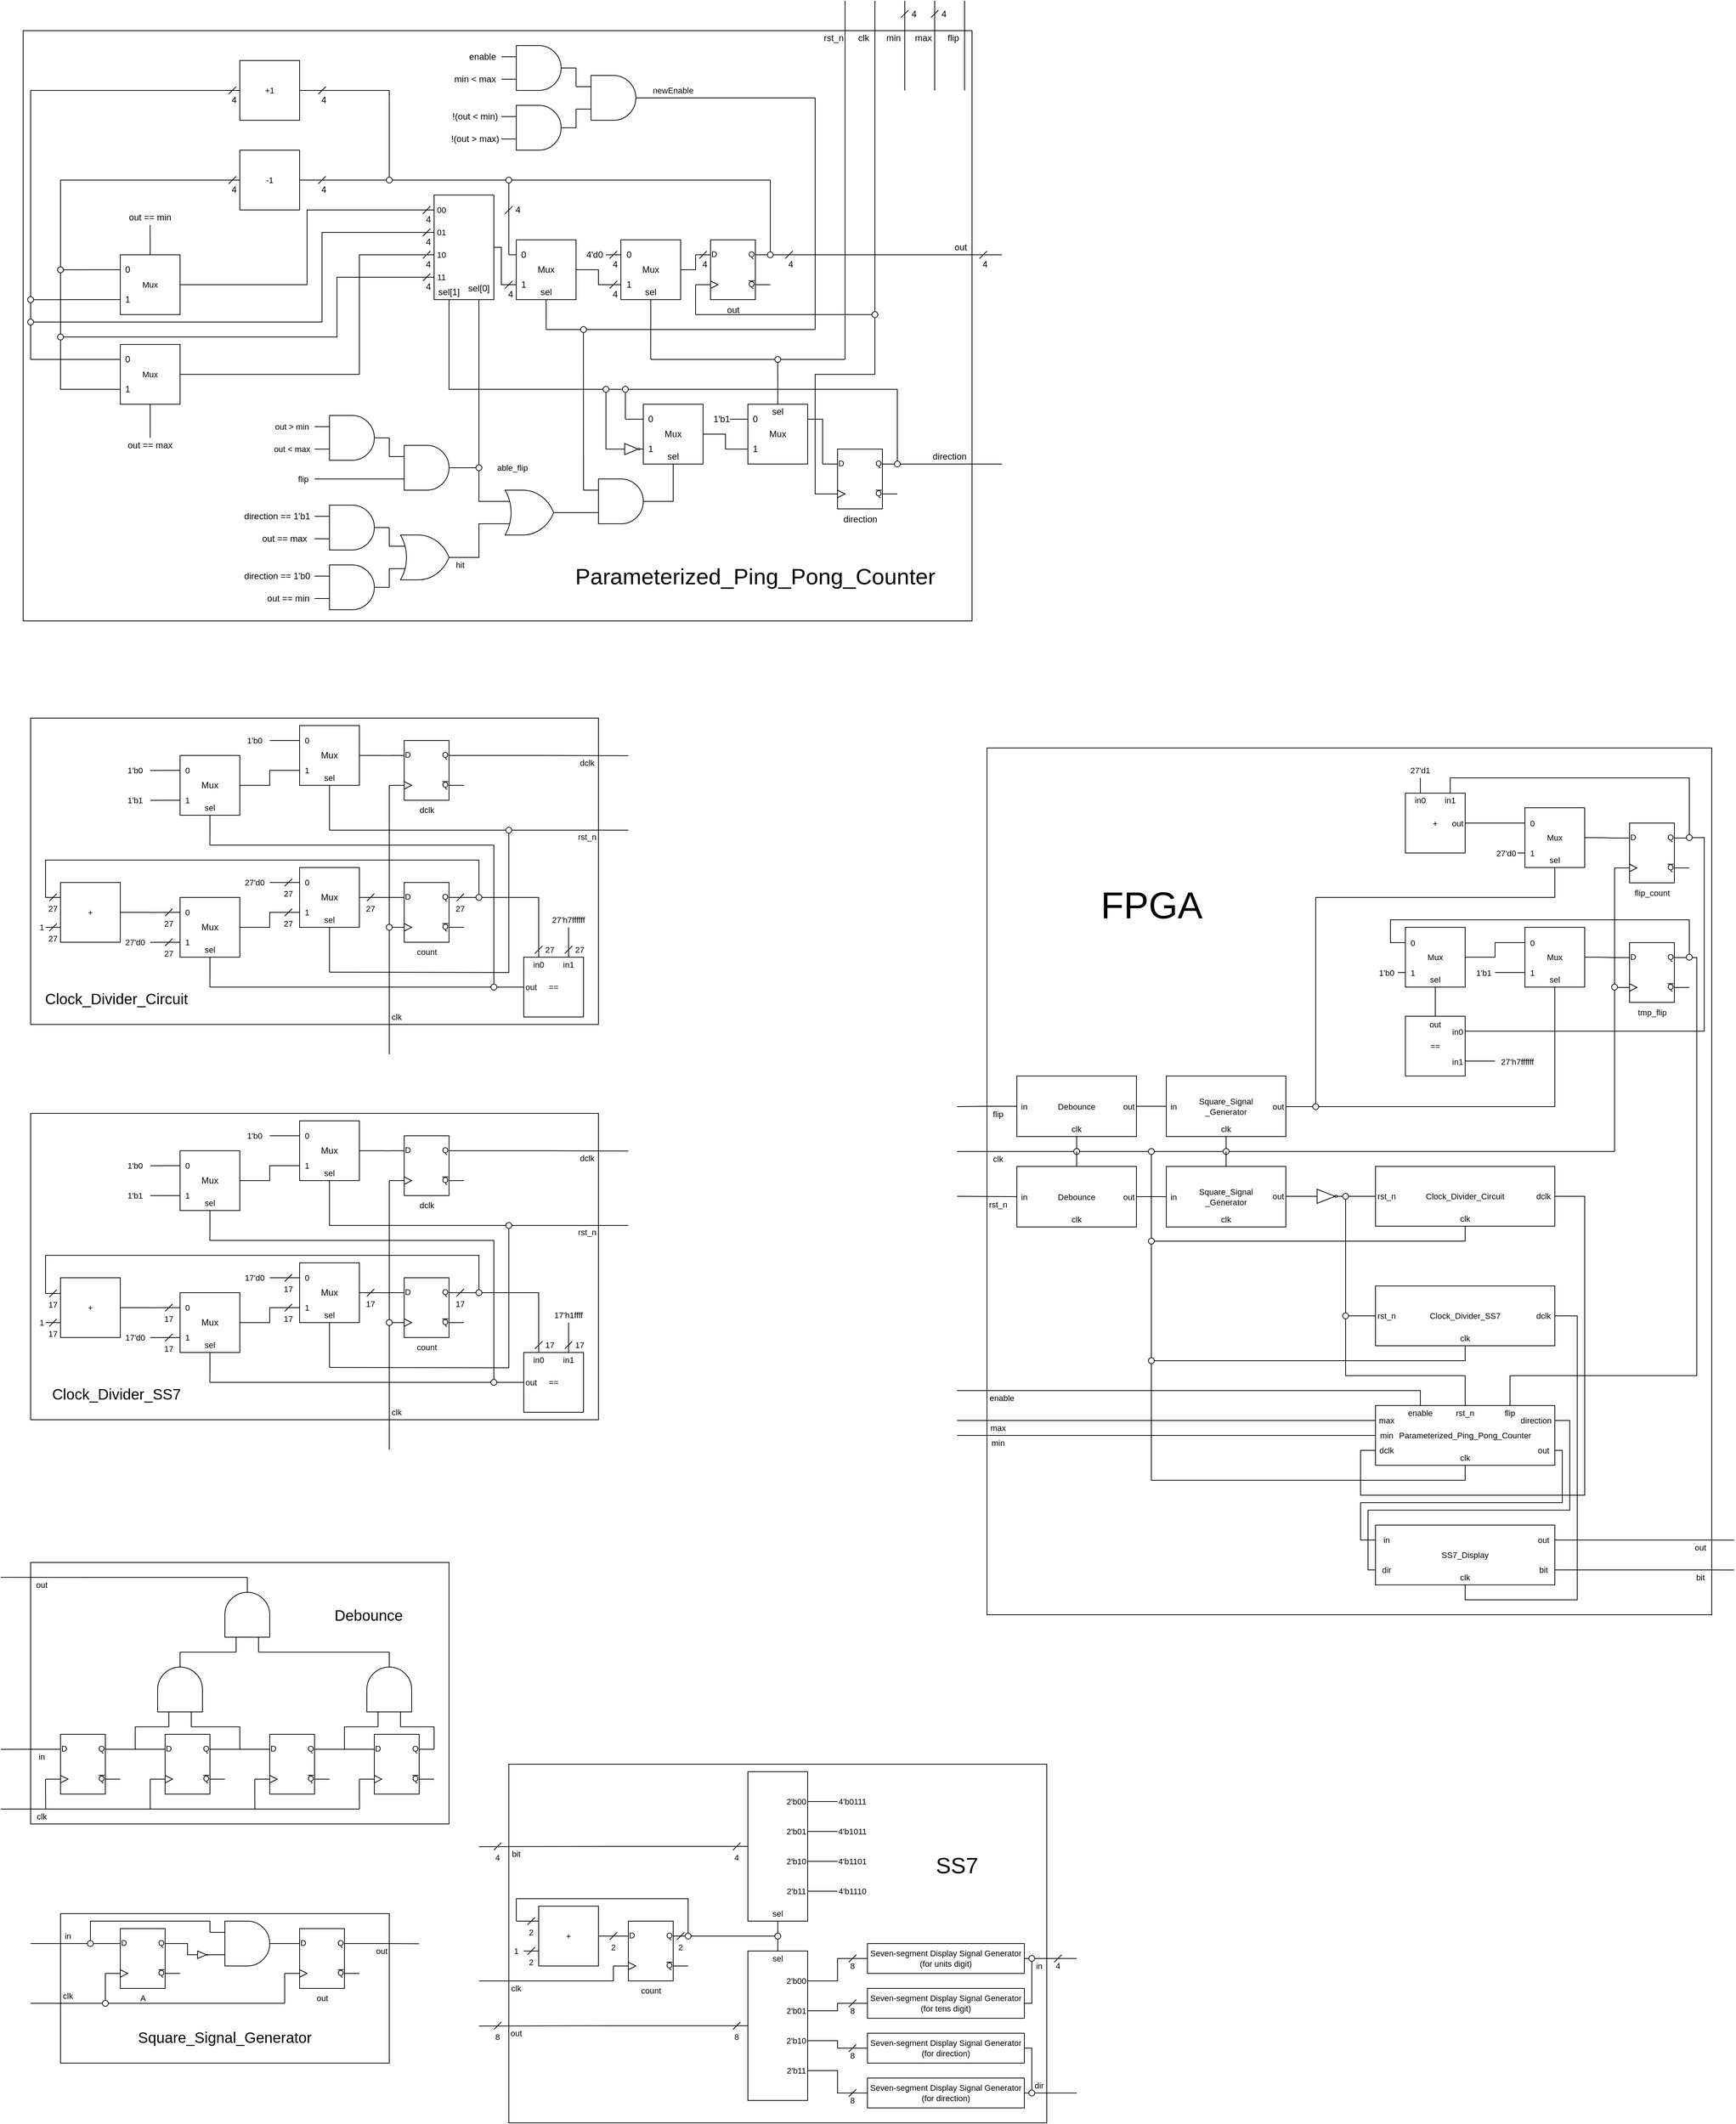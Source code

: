<mxfile version="22.0.2" type="device">
  <diagram name="第 1 页" id="aaLGZMTTF41WHqf80WtS">
    <mxGraphModel dx="2193" dy="910" grid="1" gridSize="10" guides="1" tooltips="1" connect="1" arrows="1" fold="1" page="1" pageScale="1" pageWidth="827" pageHeight="1169" math="0" shadow="0">
      <root>
        <mxCell id="0" />
        <mxCell id="1" parent="0" />
        <mxCell id="lcu_LMT9h3kE7ud5BjJt-224" value="" style="rounded=0;whiteSpace=wrap;html=1;fontFamily=Helvetica;fontSize=11;fontColor=default;" vertex="1" parent="1">
          <mxGeometry x="-400" y="2130" width="560" height="350" as="geometry" />
        </mxCell>
        <mxCell id="RZhtvwXRvfZUIDmUHo9U-1" value="" style="group" parent="1" vertex="1" connectable="0">
          <mxGeometry x="-410" y="40" width="1400" height="830" as="geometry" />
        </mxCell>
        <mxCell id="zFTxKItrw71JaJR71qDm-483" value="" style="rounded=0;whiteSpace=wrap;html=1;fontFamily=Helvetica;fontSize=11;fontColor=default;strokeColor=#000000;" parent="RZhtvwXRvfZUIDmUHo9U-1" vertex="1">
          <mxGeometry y="40" width="1270" height="790" as="geometry" />
        </mxCell>
        <mxCell id="zFTxKItrw71JaJR71qDm-147" value="" style="group" parent="RZhtvwXRvfZUIDmUHo9U-1" vertex="1" connectable="0">
          <mxGeometry x="570" y="60" width="330" height="140" as="geometry" />
        </mxCell>
        <mxCell id="zFTxKItrw71JaJR71qDm-145" value="newEnable" style="text;html=1;strokeColor=none;fillColor=none;align=center;verticalAlign=middle;whiteSpace=wrap;rounded=0;fontSize=11;fontFamily=Helvetica;fontColor=default;" parent="zFTxKItrw71JaJR71qDm-147" vertex="1">
          <mxGeometry x="270" y="50" width="60" height="20" as="geometry" />
        </mxCell>
        <mxCell id="zFTxKItrw71JaJR71qDm-136" value="" style="verticalLabelPosition=bottom;shadow=0;dashed=0;align=center;html=1;verticalAlign=top;shape=mxgraph.electrical.logic_gates.logic_gate;operation=and;container=0;" parent="zFTxKItrw71JaJR71qDm-147" vertex="1">
          <mxGeometry x="70" width="100" height="60" as="geometry" />
        </mxCell>
        <mxCell id="zFTxKItrw71JaJR71qDm-137" value="" style="verticalLabelPosition=bottom;shadow=0;dashed=0;align=center;html=1;verticalAlign=top;shape=mxgraph.electrical.logic_gates.logic_gate;operation=and;container=0;" parent="zFTxKItrw71JaJR71qDm-147" vertex="1">
          <mxGeometry x="70" y="80" width="100" height="60" as="geometry" />
        </mxCell>
        <mxCell id="zFTxKItrw71JaJR71qDm-139" style="edgeStyle=orthogonalEdgeStyle;rounded=0;orthogonalLoop=1;jettySize=auto;html=1;exitX=1;exitY=0.5;exitDx=0;exitDy=0;exitPerimeter=0;entryX=0;entryY=0.25;entryDx=0;entryDy=0;entryPerimeter=0;endArrow=none;endFill=0;" parent="zFTxKItrw71JaJR71qDm-147" source="zFTxKItrw71JaJR71qDm-136" edge="1">
          <mxGeometry relative="1" as="geometry">
            <mxPoint x="170" y="55" as="targetPoint" />
          </mxGeometry>
        </mxCell>
        <mxCell id="zFTxKItrw71JaJR71qDm-140" style="edgeStyle=orthogonalEdgeStyle;rounded=0;orthogonalLoop=1;jettySize=auto;html=1;exitX=1;exitY=0.5;exitDx=0;exitDy=0;exitPerimeter=0;entryX=0;entryY=0.75;entryDx=0;entryDy=0;entryPerimeter=0;endArrow=none;endFill=0;" parent="zFTxKItrw71JaJR71qDm-147" source="zFTxKItrw71JaJR71qDm-137" edge="1">
          <mxGeometry relative="1" as="geometry">
            <mxPoint x="170" y="85" as="targetPoint" />
          </mxGeometry>
        </mxCell>
        <mxCell id="zFTxKItrw71JaJR71qDm-141" value="enable" style="text;html=1;strokeColor=none;fillColor=none;align=center;verticalAlign=middle;whiteSpace=wrap;rounded=0;container=0;" parent="zFTxKItrw71JaJR71qDm-147" vertex="1">
          <mxGeometry x="20" width="50" height="30" as="geometry" />
        </mxCell>
        <mxCell id="zFTxKItrw71JaJR71qDm-142" value="min &amp;lt; max" style="text;html=1;strokeColor=none;fillColor=none;align=center;verticalAlign=middle;whiteSpace=wrap;rounded=0;container=0;" parent="zFTxKItrw71JaJR71qDm-147" vertex="1">
          <mxGeometry y="30" width="70" height="30" as="geometry" />
        </mxCell>
        <mxCell id="zFTxKItrw71JaJR71qDm-143" value="!(out &amp;lt; min)" style="text;html=1;strokeColor=none;fillColor=none;align=center;verticalAlign=middle;whiteSpace=wrap;rounded=0;container=0;" parent="zFTxKItrw71JaJR71qDm-147" vertex="1">
          <mxGeometry y="80" width="70" height="30" as="geometry" />
        </mxCell>
        <mxCell id="zFTxKItrw71JaJR71qDm-144" value="!(out &amp;gt; max)" style="text;html=1;strokeColor=none;fillColor=none;align=center;verticalAlign=middle;whiteSpace=wrap;rounded=0;container=0;" parent="zFTxKItrw71JaJR71qDm-147" vertex="1">
          <mxGeometry y="110" width="70" height="30" as="geometry" />
        </mxCell>
        <mxCell id="zFTxKItrw71JaJR71qDm-148" style="edgeStyle=orthogonalEdgeStyle;shape=connector;rounded=0;orthogonalLoop=1;jettySize=auto;html=1;exitX=1;exitY=0.5;exitDx=0;exitDy=0;exitPerimeter=0;labelBackgroundColor=default;strokeColor=default;align=center;verticalAlign=middle;fontFamily=Helvetica;fontSize=11;fontColor=default;endArrow=none;endFill=0;" parent="zFTxKItrw71JaJR71qDm-147" source="zFTxKItrw71JaJR71qDm-146" edge="1">
          <mxGeometry relative="1" as="geometry">
            <mxPoint x="490" y="100" as="targetPoint" />
            <Array as="points">
              <mxPoint x="490" y="70" />
            </Array>
          </mxGeometry>
        </mxCell>
        <mxCell id="zFTxKItrw71JaJR71qDm-146" value="" style="verticalLabelPosition=bottom;shadow=0;dashed=0;align=center;html=1;verticalAlign=top;shape=mxgraph.electrical.logic_gates.logic_gate;operation=and;container=0;" parent="zFTxKItrw71JaJR71qDm-147" vertex="1">
          <mxGeometry x="170" y="40" width="100" height="60" as="geometry" />
        </mxCell>
        <mxCell id="zFTxKItrw71JaJR71qDm-316" style="edgeStyle=orthogonalEdgeStyle;shape=connector;rounded=0;orthogonalLoop=1;jettySize=auto;html=1;exitX=0.5;exitY=0;exitDx=0;exitDy=0;labelBackgroundColor=default;strokeColor=default;align=center;verticalAlign=middle;fontFamily=Helvetica;fontSize=11;fontColor=default;endArrow=none;endFill=0;" parent="RZhtvwXRvfZUIDmUHo9U-1" source="zFTxKItrw71JaJR71qDm-182" edge="1">
          <mxGeometry relative="1" as="geometry">
            <mxPoint x="169.828" y="300" as="targetPoint" />
          </mxGeometry>
        </mxCell>
        <mxCell id="zFTxKItrw71JaJR71qDm-182" value="Mux" style="whiteSpace=wrap;html=1;aspect=fixed;fontFamily=Helvetica;fontSize=11;fontColor=default;" parent="RZhtvwXRvfZUIDmUHo9U-1" vertex="1">
          <mxGeometry x="130" y="340" width="80" height="80" as="geometry" />
        </mxCell>
        <mxCell id="zFTxKItrw71JaJR71qDm-302" value="out == min" style="text;html=1;strokeColor=none;fillColor=none;align=center;verticalAlign=middle;whiteSpace=wrap;rounded=0;container=0;" parent="RZhtvwXRvfZUIDmUHo9U-1" vertex="1">
          <mxGeometry x="135" y="280" width="70" height="20" as="geometry" />
        </mxCell>
        <mxCell id="zFTxKItrw71JaJR71qDm-303" style="edgeStyle=orthogonalEdgeStyle;shape=connector;rounded=0;orthogonalLoop=1;jettySize=auto;html=1;exitX=0.5;exitY=1;exitDx=0;exitDy=0;labelBackgroundColor=default;strokeColor=default;align=center;verticalAlign=middle;fontFamily=Helvetica;fontSize=11;fontColor=default;endArrow=none;endFill=0;" parent="RZhtvwXRvfZUIDmUHo9U-1" source="zFTxKItrw71JaJR71qDm-304" edge="1">
          <mxGeometry relative="1" as="geometry">
            <mxPoint x="170.024" y="585" as="targetPoint" />
          </mxGeometry>
        </mxCell>
        <mxCell id="zFTxKItrw71JaJR71qDm-304" value="Mux" style="whiteSpace=wrap;html=1;aspect=fixed;fontFamily=Helvetica;fontSize=11;fontColor=default;" parent="RZhtvwXRvfZUIDmUHo9U-1" vertex="1">
          <mxGeometry x="130" y="460" width="80" height="80" as="geometry" />
        </mxCell>
        <mxCell id="zFTxKItrw71JaJR71qDm-305" value="out == max" style="text;html=1;strokeColor=none;fillColor=none;align=center;verticalAlign=middle;whiteSpace=wrap;rounded=0;container=0;" parent="RZhtvwXRvfZUIDmUHo9U-1" vertex="1">
          <mxGeometry x="135" y="585" width="70" height="20" as="geometry" />
        </mxCell>
        <mxCell id="zFTxKItrw71JaJR71qDm-317" style="edgeStyle=orthogonalEdgeStyle;shape=connector;rounded=0;orthogonalLoop=1;jettySize=auto;html=1;exitX=0;exitY=0.5;exitDx=0;exitDy=0;labelBackgroundColor=default;strokeColor=default;align=center;verticalAlign=middle;fontFamily=Helvetica;fontSize=11;fontColor=default;endArrow=none;endFill=0;entryX=0;entryY=0.25;entryDx=0;entryDy=0;" parent="RZhtvwXRvfZUIDmUHo9U-1" source="zFTxKItrw71JaJR71qDm-314" target="zFTxKItrw71JaJR71qDm-304" edge="1">
          <mxGeometry relative="1" as="geometry">
            <mxPoint x="110" y="490" as="targetPoint" />
            <Array as="points">
              <mxPoint x="10" y="120" />
              <mxPoint x="10" y="480" />
            </Array>
          </mxGeometry>
        </mxCell>
        <mxCell id="zFTxKItrw71JaJR71qDm-314" value="+1" style="whiteSpace=wrap;html=1;aspect=fixed;fontFamily=Helvetica;fontSize=11;fontColor=default;" parent="RZhtvwXRvfZUIDmUHo9U-1" vertex="1">
          <mxGeometry x="290" y="80" width="80" height="80" as="geometry" />
        </mxCell>
        <mxCell id="zFTxKItrw71JaJR71qDm-318" style="edgeStyle=orthogonalEdgeStyle;shape=connector;rounded=0;orthogonalLoop=1;jettySize=auto;html=1;exitX=0;exitY=0.5;exitDx=0;exitDy=0;entryX=0;entryY=0.75;entryDx=0;entryDy=0;labelBackgroundColor=default;strokeColor=default;align=center;verticalAlign=middle;fontFamily=Helvetica;fontSize=11;fontColor=default;endArrow=none;endFill=0;" parent="RZhtvwXRvfZUIDmUHo9U-1" source="zFTxKItrw71JaJR71qDm-315" target="zFTxKItrw71JaJR71qDm-304" edge="1">
          <mxGeometry relative="1" as="geometry">
            <Array as="points">
              <mxPoint x="50" y="240" />
              <mxPoint x="50" y="520" />
              <mxPoint x="130" y="520" />
            </Array>
          </mxGeometry>
        </mxCell>
        <mxCell id="zFTxKItrw71JaJR71qDm-315" value="-1" style="whiteSpace=wrap;html=1;aspect=fixed;fontFamily=Helvetica;fontSize=11;fontColor=default;" parent="RZhtvwXRvfZUIDmUHo9U-1" vertex="1">
          <mxGeometry x="290" y="200" width="80" height="80" as="geometry" />
        </mxCell>
        <mxCell id="zFTxKItrw71JaJR71qDm-319" value="0" style="text;html=1;strokeColor=none;fillColor=none;align=center;verticalAlign=middle;whiteSpace=wrap;rounded=0;container=0;" parent="RZhtvwXRvfZUIDmUHo9U-1" vertex="1">
          <mxGeometry x="130" y="469.5" width="20" height="20" as="geometry" />
        </mxCell>
        <mxCell id="zFTxKItrw71JaJR71qDm-320" value="1" style="text;html=1;strokeColor=none;fillColor=none;align=center;verticalAlign=middle;whiteSpace=wrap;rounded=0;container=0;" parent="RZhtvwXRvfZUIDmUHo9U-1" vertex="1">
          <mxGeometry x="130" y="510" width="20" height="20" as="geometry" />
        </mxCell>
        <mxCell id="zFTxKItrw71JaJR71qDm-321" value="0" style="text;html=1;strokeColor=none;fillColor=none;align=center;verticalAlign=middle;whiteSpace=wrap;rounded=0;container=0;" parent="RZhtvwXRvfZUIDmUHo9U-1" vertex="1">
          <mxGeometry x="130" y="349.75" width="20" height="20" as="geometry" />
        </mxCell>
        <mxCell id="zFTxKItrw71JaJR71qDm-322" value="1" style="text;html=1;strokeColor=none;fillColor=none;align=center;verticalAlign=middle;whiteSpace=wrap;rounded=0;container=0;" parent="RZhtvwXRvfZUIDmUHo9U-1" vertex="1">
          <mxGeometry x="130" y="390.25" width="20" height="20" as="geometry" />
        </mxCell>
        <mxCell id="zFTxKItrw71JaJR71qDm-331" value="" style="verticalLabelPosition=bottom;shadow=0;dashed=0;align=center;html=1;verticalAlign=top;shape=mxgraph.electrical.logic_gates.inverting_contact;fontFamily=Helvetica;fontSize=11;fontColor=default;" parent="RZhtvwXRvfZUIDmUHo9U-1" vertex="1">
          <mxGeometry x="5" y="395.095" width="10" height="10" as="geometry" />
        </mxCell>
        <mxCell id="zFTxKItrw71JaJR71qDm-324" style="edgeStyle=orthogonalEdgeStyle;shape=connector;rounded=0;orthogonalLoop=1;jettySize=auto;html=1;exitX=0;exitY=0.75;exitDx=0;exitDy=0;labelBackgroundColor=default;strokeColor=default;align=center;verticalAlign=middle;fontFamily=Helvetica;fontSize=11;fontColor=default;endArrow=none;endFill=0;entryX=0.9;entryY=0.5;entryDx=0;entryDy=0;entryPerimeter=0;" parent="RZhtvwXRvfZUIDmUHo9U-1" source="zFTxKItrw71JaJR71qDm-182" target="zFTxKItrw71JaJR71qDm-331" edge="1">
          <mxGeometry relative="1" as="geometry">
            <mxPoint x="10" y="400.095" as="targetPoint" />
          </mxGeometry>
        </mxCell>
        <mxCell id="sRip9KbVITXWU3FS1u7t-40" value="" style="group" parent="RZhtvwXRvfZUIDmUHo9U-1" vertex="1" connectable="0">
          <mxGeometry x="370" y="160" width="1030" height="645" as="geometry" />
        </mxCell>
        <mxCell id="zFTxKItrw71JaJR71qDm-170" value="" style="rounded=0;whiteSpace=wrap;html=1;fontFamily=Helvetica;fontSize=11;fontColor=default;" parent="sRip9KbVITXWU3FS1u7t-40" vertex="1">
          <mxGeometry x="180" y="100" width="80" height="140" as="geometry" />
        </mxCell>
        <mxCell id="YUpAqDN8ggVT5PMTGHcM-84" style="edgeStyle=orthogonalEdgeStyle;rounded=0;orthogonalLoop=1;jettySize=auto;html=1;exitX=0;exitY=0.75;exitDx=0;exitDy=0;exitPerimeter=0;endArrow=none;endFill=0;" parent="sRip9KbVITXWU3FS1u7t-40" source="YUpAqDN8ggVT5PMTGHcM-1" edge="1">
          <mxGeometry relative="1" as="geometry">
            <mxPoint x="770" y="260" as="targetPoint" />
            <Array as="points">
              <mxPoint x="530" y="260" />
            </Array>
          </mxGeometry>
        </mxCell>
        <mxCell id="YUpAqDN8ggVT5PMTGHcM-89" style="edgeStyle=orthogonalEdgeStyle;rounded=0;orthogonalLoop=1;jettySize=auto;html=1;exitX=1;exitY=0.25;exitDx=0;exitDy=0;exitPerimeter=0;endArrow=none;endFill=0;" parent="sRip9KbVITXWU3FS1u7t-40" source="YUpAqDN8ggVT5PMTGHcM-1" edge="1">
          <mxGeometry relative="1" as="geometry">
            <mxPoint x="940" y="180" as="targetPoint" />
          </mxGeometry>
        </mxCell>
        <mxCell id="YUpAqDN8ggVT5PMTGHcM-1" value="out" style="verticalLabelPosition=bottom;shadow=0;dashed=0;align=center;html=1;verticalAlign=top;shape=mxgraph.electrical.logic_gates.d_type_flip-flop;container=0;" parent="sRip9KbVITXWU3FS1u7t-40" vertex="1">
          <mxGeometry x="530" y="160" width="100" height="80" as="geometry" />
        </mxCell>
        <mxCell id="YUpAqDN8ggVT5PMTGHcM-77" style="edgeStyle=orthogonalEdgeStyle;rounded=0;orthogonalLoop=1;jettySize=auto;html=1;exitX=0.5;exitY=1;exitDx=0;exitDy=0;endArrow=none;endFill=0;" parent="sRip9KbVITXWU3FS1u7t-40" source="YUpAqDN8ggVT5PMTGHcM-2" edge="1">
          <mxGeometry relative="1" as="geometry">
            <mxPoint x="469.889" y="320" as="targetPoint" />
          </mxGeometry>
        </mxCell>
        <mxCell id="YUpAqDN8ggVT5PMTGHcM-2" value="Mux" style="whiteSpace=wrap;html=1;aspect=fixed;container=0;" parent="sRip9KbVITXWU3FS1u7t-40" vertex="1">
          <mxGeometry x="430" y="160" width="80" height="80" as="geometry" />
        </mxCell>
        <mxCell id="YUpAqDN8ggVT5PMTGHcM-46" style="edgeStyle=orthogonalEdgeStyle;rounded=0;orthogonalLoop=1;jettySize=auto;html=1;exitX=1;exitY=0.5;exitDx=0;exitDy=0;entryX=0;entryY=0.75;entryDx=0;entryDy=0;endArrow=none;endFill=0;" parent="sRip9KbVITXWU3FS1u7t-40" source="YUpAqDN8ggVT5PMTGHcM-3" target="YUpAqDN8ggVT5PMTGHcM-2" edge="1">
          <mxGeometry relative="1" as="geometry" />
        </mxCell>
        <mxCell id="YUpAqDN8ggVT5PMTGHcM-76" style="edgeStyle=orthogonalEdgeStyle;rounded=0;orthogonalLoop=1;jettySize=auto;html=1;exitX=0.5;exitY=1;exitDx=0;exitDy=0;endArrow=none;endFill=0;" parent="sRip9KbVITXWU3FS1u7t-40" source="YUpAqDN8ggVT5PMTGHcM-3" edge="1">
          <mxGeometry relative="1" as="geometry">
            <mxPoint x="329.889" y="280" as="targetPoint" />
          </mxGeometry>
        </mxCell>
        <mxCell id="YUpAqDN8ggVT5PMTGHcM-3" value="Mux" style="whiteSpace=wrap;html=1;aspect=fixed;container=0;" parent="sRip9KbVITXWU3FS1u7t-40" vertex="1">
          <mxGeometry x="290" y="160" width="80" height="80" as="geometry" />
        </mxCell>
        <mxCell id="YUpAqDN8ggVT5PMTGHcM-34" style="edgeStyle=orthogonalEdgeStyle;rounded=0;orthogonalLoop=1;jettySize=auto;html=1;entryX=0;entryY=0.75;entryDx=0;entryDy=0;endArrow=none;endFill=0;exitX=1;exitY=0.5;exitDx=0;exitDy=0;" parent="sRip9KbVITXWU3FS1u7t-40" source="zFTxKItrw71JaJR71qDm-170" target="YUpAqDN8ggVT5PMTGHcM-3" edge="1">
          <mxGeometry relative="1" as="geometry">
            <mxPoint x="260" y="200" as="sourcePoint" />
            <Array as="points">
              <mxPoint x="270" y="170" />
              <mxPoint x="270" y="220" />
            </Array>
          </mxGeometry>
        </mxCell>
        <mxCell id="YUpAqDN8ggVT5PMTGHcM-9" value="Mux" style="whiteSpace=wrap;html=1;aspect=fixed;container=0;" parent="sRip9KbVITXWU3FS1u7t-40" vertex="1">
          <mxGeometry x="460" y="380" width="80" height="80" as="geometry" />
        </mxCell>
        <mxCell id="YUpAqDN8ggVT5PMTGHcM-79" style="edgeStyle=orthogonalEdgeStyle;rounded=0;orthogonalLoop=1;jettySize=auto;html=1;exitX=0.5;exitY=0;exitDx=0;exitDy=0;endArrow=none;endFill=0;" parent="sRip9KbVITXWU3FS1u7t-40" source="YUpAqDN8ggVT5PMTGHcM-10" edge="1">
          <mxGeometry relative="1" as="geometry">
            <mxPoint x="639.889" y="320" as="targetPoint" />
          </mxGeometry>
        </mxCell>
        <mxCell id="YUpAqDN8ggVT5PMTGHcM-10" value="Mux" style="whiteSpace=wrap;html=1;aspect=fixed;container=0;" parent="sRip9KbVITXWU3FS1u7t-40" vertex="1">
          <mxGeometry x="600" y="380" width="80" height="80" as="geometry" />
        </mxCell>
        <mxCell id="YUpAqDN8ggVT5PMTGHcM-24" style="edgeStyle=orthogonalEdgeStyle;rounded=0;orthogonalLoop=1;jettySize=auto;html=1;exitX=0.504;exitY=0.082;exitDx=0;exitDy=0;exitPerimeter=0;endArrow=none;endFill=0;" parent="sRip9KbVITXWU3FS1u7t-40" source="YUpAqDN8ggVT5PMTGHcM-107" edge="1">
          <mxGeometry relative="1" as="geometry">
            <mxPoint x="800" y="360" as="targetPoint" />
            <Array as="points" />
          </mxGeometry>
        </mxCell>
        <mxCell id="YUpAqDN8ggVT5PMTGHcM-83" style="edgeStyle=orthogonalEdgeStyle;rounded=0;orthogonalLoop=1;jettySize=auto;html=1;exitX=0;exitY=0.75;exitDx=0;exitDy=0;exitPerimeter=0;endArrow=none;endFill=0;" parent="sRip9KbVITXWU3FS1u7t-40" source="YUpAqDN8ggVT5PMTGHcM-11" edge="1">
          <mxGeometry relative="1" as="geometry">
            <mxPoint x="770" y="260" as="targetPoint" />
            <Array as="points">
              <mxPoint x="690" y="500" />
              <mxPoint x="690" y="340" />
              <mxPoint x="770" y="340" />
            </Array>
          </mxGeometry>
        </mxCell>
        <mxCell id="YUpAqDN8ggVT5PMTGHcM-90" style="edgeStyle=orthogonalEdgeStyle;rounded=0;orthogonalLoop=1;jettySize=auto;html=1;exitX=1;exitY=0.25;exitDx=0;exitDy=0;exitPerimeter=0;endArrow=none;endFill=0;" parent="sRip9KbVITXWU3FS1u7t-40" source="YUpAqDN8ggVT5PMTGHcM-11" edge="1">
          <mxGeometry relative="1" as="geometry">
            <mxPoint x="940" y="460" as="targetPoint" />
          </mxGeometry>
        </mxCell>
        <mxCell id="YUpAqDN8ggVT5PMTGHcM-11" value="direction" style="verticalLabelPosition=bottom;shadow=0;dashed=0;align=center;html=1;verticalAlign=top;shape=mxgraph.electrical.logic_gates.d_type_flip-flop;container=0;" parent="sRip9KbVITXWU3FS1u7t-40" vertex="1">
          <mxGeometry x="700" y="440" width="100" height="80" as="geometry" />
        </mxCell>
        <mxCell id="YUpAqDN8ggVT5PMTGHcM-12" style="edgeStyle=orthogonalEdgeStyle;rounded=0;orthogonalLoop=1;jettySize=auto;html=1;exitX=1;exitY=0.5;exitDx=0;exitDy=0;exitPerimeter=0;entryX=0;entryY=0.25;entryDx=0;entryDy=0;entryPerimeter=0;endArrow=none;endFill=0;" parent="sRip9KbVITXWU3FS1u7t-40" edge="1">
          <mxGeometry relative="1" as="geometry">
            <mxPoint x="260" y="465" as="targetPoint" />
          </mxGeometry>
        </mxCell>
        <mxCell id="YUpAqDN8ggVT5PMTGHcM-17" style="edgeStyle=orthogonalEdgeStyle;rounded=0;orthogonalLoop=1;jettySize=auto;html=1;exitX=1;exitY=0.5;exitDx=0;exitDy=0;entryX=0;entryY=0.75;entryDx=0;entryDy=0;endArrow=none;endFill=0;" parent="sRip9KbVITXWU3FS1u7t-40" source="YUpAqDN8ggVT5PMTGHcM-9" target="YUpAqDN8ggVT5PMTGHcM-10" edge="1">
          <mxGeometry relative="1" as="geometry" />
        </mxCell>
        <mxCell id="YUpAqDN8ggVT5PMTGHcM-14" style="edgeStyle=orthogonalEdgeStyle;rounded=0;orthogonalLoop=1;jettySize=auto;html=1;exitX=1;exitY=0.5;exitDx=0;exitDy=0;exitPerimeter=0;entryX=0;entryY=0.75;entryDx=0;entryDy=0;entryPerimeter=0;endArrow=none;endFill=0;" parent="sRip9KbVITXWU3FS1u7t-40" edge="1">
          <mxGeometry relative="1" as="geometry">
            <mxPoint x="260" y="495" as="targetPoint" />
          </mxGeometry>
        </mxCell>
        <mxCell id="YUpAqDN8ggVT5PMTGHcM-18" value="0" style="text;html=1;strokeColor=none;fillColor=none;align=center;verticalAlign=middle;whiteSpace=wrap;rounded=0;container=0;" parent="sRip9KbVITXWU3FS1u7t-40" vertex="1">
          <mxGeometry x="460" y="390" width="20" height="20" as="geometry" />
        </mxCell>
        <mxCell id="YUpAqDN8ggVT5PMTGHcM-19" value="1" style="text;html=1;strokeColor=none;fillColor=none;align=center;verticalAlign=middle;whiteSpace=wrap;rounded=0;container=0;" parent="sRip9KbVITXWU3FS1u7t-40" vertex="1">
          <mxGeometry x="460" y="430" width="20" height="20" as="geometry" />
        </mxCell>
        <mxCell id="YUpAqDN8ggVT5PMTGHcM-20" value="0" style="text;html=1;strokeColor=none;fillColor=none;align=center;verticalAlign=middle;whiteSpace=wrap;rounded=0;container=0;" parent="sRip9KbVITXWU3FS1u7t-40" vertex="1">
          <mxGeometry x="600" y="390" width="20" height="20" as="geometry" />
        </mxCell>
        <mxCell id="YUpAqDN8ggVT5PMTGHcM-21" value="1" style="text;html=1;strokeColor=none;fillColor=none;align=center;verticalAlign=middle;whiteSpace=wrap;rounded=0;container=0;" parent="sRip9KbVITXWU3FS1u7t-40" vertex="1">
          <mxGeometry x="600" y="430" width="20" height="20" as="geometry" />
        </mxCell>
        <mxCell id="YUpAqDN8ggVT5PMTGHcM-23" style="edgeStyle=orthogonalEdgeStyle;rounded=0;orthogonalLoop=1;jettySize=auto;html=1;exitX=1;exitY=0.25;exitDx=0;exitDy=0;entryX=0;entryY=0.25;entryDx=0;entryDy=0;entryPerimeter=0;endArrow=none;endFill=0;" parent="sRip9KbVITXWU3FS1u7t-40" source="YUpAqDN8ggVT5PMTGHcM-10" target="YUpAqDN8ggVT5PMTGHcM-11" edge="1">
          <mxGeometry relative="1" as="geometry" />
        </mxCell>
        <mxCell id="YUpAqDN8ggVT5PMTGHcM-25" value="" style="endArrow=none;html=1;rounded=0;" parent="sRip9KbVITXWU3FS1u7t-40" edge="1">
          <mxGeometry width="50" height="50" relative="1" as="geometry">
            <mxPoint x="360" y="360" as="sourcePoint" />
            <mxPoint x="800" y="360" as="targetPoint" />
          </mxGeometry>
        </mxCell>
        <mxCell id="YUpAqDN8ggVT5PMTGHcM-27" value="" style="endArrow=none;html=1;rounded=0;entryX=0.503;entryY=0.916;entryDx=0;entryDy=0;entryPerimeter=0;" parent="sRip9KbVITXWU3FS1u7t-40" target="YUpAqDN8ggVT5PMTGHcM-31" edge="1">
          <mxGeometry width="50" height="50" relative="1" as="geometry">
            <mxPoint x="436" y="400" as="sourcePoint" />
            <mxPoint x="436" y="360" as="targetPoint" />
          </mxGeometry>
        </mxCell>
        <mxCell id="YUpAqDN8ggVT5PMTGHcM-28" value="" style="endArrow=none;html=1;rounded=0;entryX=0;entryY=0.25;entryDx=0;entryDy=0;" parent="sRip9KbVITXWU3FS1u7t-40" target="YUpAqDN8ggVT5PMTGHcM-9" edge="1">
          <mxGeometry width="50" height="50" relative="1" as="geometry">
            <mxPoint x="436" y="400" as="sourcePoint" />
            <mxPoint x="466" y="310" as="targetPoint" />
          </mxGeometry>
        </mxCell>
        <mxCell id="YUpAqDN8ggVT5PMTGHcM-29" value="" style="endArrow=none;html=1;rounded=0;entryX=0;entryY=0.25;entryDx=0;entryDy=0;" parent="sRip9KbVITXWU3FS1u7t-40" target="YUpAqDN8ggVT5PMTGHcM-10" edge="1">
          <mxGeometry width="50" height="50" relative="1" as="geometry">
            <mxPoint x="576" y="400" as="sourcePoint" />
            <mxPoint x="576" y="300" as="targetPoint" />
          </mxGeometry>
        </mxCell>
        <mxCell id="YUpAqDN8ggVT5PMTGHcM-30" value="1&#39;b1" style="text;html=1;strokeColor=none;fillColor=none;align=center;verticalAlign=middle;whiteSpace=wrap;rounded=0;container=0;" parent="sRip9KbVITXWU3FS1u7t-40" vertex="1">
          <mxGeometry x="550" y="390" width="30" height="20" as="geometry" />
        </mxCell>
        <mxCell id="YUpAqDN8ggVT5PMTGHcM-31" value="" style="verticalLabelPosition=bottom;shadow=0;dashed=0;align=center;html=1;verticalAlign=top;shape=mxgraph.electrical.logic_gates.inverting_contact;container=0;" parent="sRip9KbVITXWU3FS1u7t-40" vertex="1">
          <mxGeometry x="431" y="355" width="10" height="10" as="geometry" />
        </mxCell>
        <mxCell id="YUpAqDN8ggVT5PMTGHcM-32" value="" style="endArrow=none;html=1;rounded=0;exitX=0.5;exitY=1;exitDx=0;exitDy=0;edgeStyle=elbowEdgeStyle;elbow=vertical;" parent="sRip9KbVITXWU3FS1u7t-40" source="YUpAqDN8ggVT5PMTGHcM-62" edge="1">
          <mxGeometry width="50" height="50" relative="1" as="geometry">
            <mxPoint x="190" y="240" as="sourcePoint" />
            <mxPoint x="360" y="360" as="targetPoint" />
            <Array as="points">
              <mxPoint x="280" y="360" />
            </Array>
          </mxGeometry>
        </mxCell>
        <mxCell id="YUpAqDN8ggVT5PMTGHcM-37" value="0" style="text;html=1;strokeColor=none;fillColor=none;align=center;verticalAlign=middle;whiteSpace=wrap;rounded=0;container=0;" parent="sRip9KbVITXWU3FS1u7t-40" vertex="1">
          <mxGeometry x="290" y="170" width="20" height="20" as="geometry" />
        </mxCell>
        <mxCell id="YUpAqDN8ggVT5PMTGHcM-38" value="1" style="text;html=1;strokeColor=none;fillColor=none;align=center;verticalAlign=middle;whiteSpace=wrap;rounded=0;container=0;" parent="sRip9KbVITXWU3FS1u7t-40" vertex="1">
          <mxGeometry x="290" y="210" width="20" height="20" as="geometry" />
        </mxCell>
        <mxCell id="YUpAqDN8ggVT5PMTGHcM-43" value="0" style="text;html=1;strokeColor=none;fillColor=none;align=center;verticalAlign=middle;whiteSpace=wrap;rounded=0;container=0;" parent="sRip9KbVITXWU3FS1u7t-40" vertex="1">
          <mxGeometry x="431" y="170" width="20" height="20" as="geometry" />
        </mxCell>
        <mxCell id="YUpAqDN8ggVT5PMTGHcM-44" value="1" style="text;html=1;strokeColor=none;fillColor=none;align=center;verticalAlign=middle;whiteSpace=wrap;rounded=0;container=0;" parent="sRip9KbVITXWU3FS1u7t-40" vertex="1">
          <mxGeometry x="431" y="210" width="20" height="20" as="geometry" />
        </mxCell>
        <mxCell id="YUpAqDN8ggVT5PMTGHcM-58" style="edgeStyle=orthogonalEdgeStyle;rounded=0;orthogonalLoop=1;jettySize=auto;html=1;exitX=1;exitY=0.5;exitDx=0;exitDy=0;entryX=0;entryY=0.25;entryDx=0;entryDy=0;entryPerimeter=0;endArrow=none;endFill=0;" parent="sRip9KbVITXWU3FS1u7t-40" source="YUpAqDN8ggVT5PMTGHcM-2" target="YUpAqDN8ggVT5PMTGHcM-1" edge="1">
          <mxGeometry relative="1" as="geometry" />
        </mxCell>
        <mxCell id="YUpAqDN8ggVT5PMTGHcM-59" value="" style="endArrow=none;html=1;rounded=0;exitX=0.5;exitY=0.071;exitDx=0;exitDy=0;exitPerimeter=0;" parent="sRip9KbVITXWU3FS1u7t-40" source="YUpAqDN8ggVT5PMTGHcM-111" edge="1">
          <mxGeometry width="50" height="50" relative="1" as="geometry">
            <mxPoint x="550" y="110" as="sourcePoint" />
            <mxPoint x="630" y="80" as="targetPoint" />
          </mxGeometry>
        </mxCell>
        <mxCell id="YUpAqDN8ggVT5PMTGHcM-60" value="" style="endArrow=none;html=1;rounded=0;exitX=1;exitY=0.5;exitDx=0;exitDy=0;" parent="sRip9KbVITXWU3FS1u7t-40" source="zFTxKItrw71JaJR71qDm-315" edge="1">
          <mxGeometry width="50" height="50" relative="1" as="geometry">
            <mxPoint y="80" as="sourcePoint" />
            <mxPoint x="630" y="80" as="targetPoint" />
          </mxGeometry>
        </mxCell>
        <mxCell id="YUpAqDN8ggVT5PMTGHcM-61" value="4&#39;d0" style="text;html=1;strokeColor=none;fillColor=none;align=center;verticalAlign=middle;whiteSpace=wrap;rounded=0;container=0;" parent="sRip9KbVITXWU3FS1u7t-40" vertex="1">
          <mxGeometry x="380" y="170" width="30" height="20" as="geometry" />
        </mxCell>
        <mxCell id="YUpAqDN8ggVT5PMTGHcM-47" style="edgeStyle=orthogonalEdgeStyle;rounded=0;orthogonalLoop=1;jettySize=auto;html=1;exitX=0;exitY=0.25;exitDx=0;exitDy=0;endArrow=none;endFill=0;entryX=1;entryY=0.5;entryDx=0;entryDy=0;" parent="sRip9KbVITXWU3FS1u7t-40" source="YUpAqDN8ggVT5PMTGHcM-2" target="YUpAqDN8ggVT5PMTGHcM-61" edge="1">
          <mxGeometry relative="1" as="geometry">
            <mxPoint x="416" y="180" as="targetPoint" />
          </mxGeometry>
        </mxCell>
        <mxCell id="YUpAqDN8ggVT5PMTGHcM-62" value="sel[1]" style="text;html=1;strokeColor=none;fillColor=none;align=center;verticalAlign=middle;whiteSpace=wrap;rounded=0;container=0;" parent="sRip9KbVITXWU3FS1u7t-40" vertex="1">
          <mxGeometry x="180" y="220" width="40" height="20" as="geometry" />
        </mxCell>
        <mxCell id="YUpAqDN8ggVT5PMTGHcM-63" value="sel" style="text;html=1;strokeColor=none;fillColor=none;align=center;verticalAlign=middle;whiteSpace=wrap;rounded=0;container=0;" parent="sRip9KbVITXWU3FS1u7t-40" vertex="1">
          <mxGeometry x="320" y="220" width="20" height="20" as="geometry" />
        </mxCell>
        <mxCell id="YUpAqDN8ggVT5PMTGHcM-66" value="sel" style="text;html=1;strokeColor=none;fillColor=none;align=center;verticalAlign=middle;whiteSpace=wrap;rounded=0;container=0;" parent="sRip9KbVITXWU3FS1u7t-40" vertex="1">
          <mxGeometry x="460" y="220" width="20" height="20" as="geometry" />
        </mxCell>
        <mxCell id="YUpAqDN8ggVT5PMTGHcM-68" value="sel" style="text;html=1;strokeColor=none;fillColor=none;align=center;verticalAlign=middle;whiteSpace=wrap;rounded=0;container=0;" parent="sRip9KbVITXWU3FS1u7t-40" vertex="1">
          <mxGeometry x="490" y="440" width="20" height="20" as="geometry" />
        </mxCell>
        <mxCell id="YUpAqDN8ggVT5PMTGHcM-69" value="sel" style="text;html=1;strokeColor=none;fillColor=none;align=center;verticalAlign=middle;whiteSpace=wrap;rounded=0;container=0;" parent="sRip9KbVITXWU3FS1u7t-40" vertex="1">
          <mxGeometry x="630" y="380" width="20" height="20" as="geometry" />
        </mxCell>
        <mxCell id="YUpAqDN8ggVT5PMTGHcM-70" value="" style="endArrow=none;html=1;rounded=0;entryX=0.5;entryY=0.914;entryDx=0;entryDy=0;entryPerimeter=0;" parent="sRip9KbVITXWU3FS1u7t-40" target="YUpAqDN8ggVT5PMTGHcM-72" edge="1">
          <mxGeometry width="50" height="50" relative="1" as="geometry">
            <mxPoint x="280" y="180" as="sourcePoint" />
            <mxPoint x="280" y="80" as="targetPoint" />
            <Array as="points">
              <mxPoint x="280" y="130" />
            </Array>
          </mxGeometry>
        </mxCell>
        <mxCell id="YUpAqDN8ggVT5PMTGHcM-71" value="" style="endArrow=none;html=1;rounded=0;entryX=0;entryY=0.25;entryDx=0;entryDy=0;" parent="sRip9KbVITXWU3FS1u7t-40" target="YUpAqDN8ggVT5PMTGHcM-3" edge="1">
          <mxGeometry width="50" height="50" relative="1" as="geometry">
            <mxPoint x="280" y="180" as="sourcePoint" />
            <mxPoint x="280" y="200" as="targetPoint" />
          </mxGeometry>
        </mxCell>
        <mxCell id="YUpAqDN8ggVT5PMTGHcM-72" value="" style="verticalLabelPosition=bottom;shadow=0;dashed=0;align=center;html=1;verticalAlign=top;shape=mxgraph.electrical.logic_gates.inverting_contact;container=0;" parent="sRip9KbVITXWU3FS1u7t-40" vertex="1">
          <mxGeometry x="275" y="75" width="10" height="10" as="geometry" />
        </mxCell>
        <mxCell id="YUpAqDN8ggVT5PMTGHcM-74" value="" style="endArrow=none;html=1;rounded=0;" parent="sRip9KbVITXWU3FS1u7t-40" edge="1">
          <mxGeometry width="50" height="50" relative="1" as="geometry">
            <mxPoint x="330" y="280" as="sourcePoint" />
            <mxPoint x="690" y="280" as="targetPoint" />
          </mxGeometry>
        </mxCell>
        <mxCell id="YUpAqDN8ggVT5PMTGHcM-75" value="" style="endArrow=none;html=1;rounded=0;exitX=0.9;exitY=0.5;exitDx=0;exitDy=0;exitPerimeter=0;" parent="sRip9KbVITXWU3FS1u7t-40" source="YUpAqDN8ggVT5PMTGHcM-82" edge="1">
          <mxGeometry width="50" height="50" relative="1" as="geometry">
            <mxPoint x="470" y="320" as="sourcePoint" />
            <mxPoint x="730" y="320" as="targetPoint" />
          </mxGeometry>
        </mxCell>
        <mxCell id="YUpAqDN8ggVT5PMTGHcM-81" value="" style="endArrow=none;html=1;rounded=0;entryX=0.1;entryY=0.5;entryDx=0;entryDy=0;entryPerimeter=0;" parent="sRip9KbVITXWU3FS1u7t-40" target="YUpAqDN8ggVT5PMTGHcM-82" edge="1">
          <mxGeometry width="50" height="50" relative="1" as="geometry">
            <mxPoint x="470" y="320" as="sourcePoint" />
            <mxPoint x="730" y="320" as="targetPoint" />
          </mxGeometry>
        </mxCell>
        <mxCell id="YUpAqDN8ggVT5PMTGHcM-82" value="" style="verticalLabelPosition=bottom;shadow=0;dashed=0;align=center;html=1;verticalAlign=top;shape=mxgraph.electrical.logic_gates.inverting_contact;container=0;" parent="sRip9KbVITXWU3FS1u7t-40" vertex="1">
          <mxGeometry x="635" y="315" width="10" height="10" as="geometry" />
        </mxCell>
        <mxCell id="YUpAqDN8ggVT5PMTGHcM-85" value="" style="endArrow=none;html=1;rounded=0;" parent="sRip9KbVITXWU3FS1u7t-40" edge="1">
          <mxGeometry width="50" height="50" relative="1" as="geometry">
            <mxPoint x="690" y="280" as="sourcePoint" />
            <mxPoint x="690" as="targetPoint" />
          </mxGeometry>
        </mxCell>
        <mxCell id="YUpAqDN8ggVT5PMTGHcM-86" value="" style="endArrow=none;html=1;rounded=0;" parent="sRip9KbVITXWU3FS1u7t-40" edge="1">
          <mxGeometry width="50" height="50" relative="1" as="geometry">
            <mxPoint x="730" y="320" as="sourcePoint" />
            <mxPoint x="730" y="-160" as="targetPoint" />
          </mxGeometry>
        </mxCell>
        <mxCell id="YUpAqDN8ggVT5PMTGHcM-87" value="" style="endArrow=none;html=1;rounded=0;exitX=0.499;exitY=0.108;exitDx=0;exitDy=0;exitPerimeter=0;" parent="sRip9KbVITXWU3FS1u7t-40" source="YUpAqDN8ggVT5PMTGHcM-88" edge="1">
          <mxGeometry width="50" height="50" relative="1" as="geometry">
            <mxPoint x="770" y="250" as="sourcePoint" />
            <mxPoint x="770" y="-160" as="targetPoint" />
          </mxGeometry>
        </mxCell>
        <mxCell id="YUpAqDN8ggVT5PMTGHcM-88" value="" style="verticalLabelPosition=bottom;shadow=0;dashed=0;align=center;html=1;verticalAlign=top;shape=mxgraph.electrical.logic_gates.inverting_contact;container=0;" parent="sRip9KbVITXWU3FS1u7t-40" vertex="1">
          <mxGeometry x="765" y="255" width="10" height="10" as="geometry" />
        </mxCell>
        <mxCell id="YUpAqDN8ggVT5PMTGHcM-106" value="" style="edgeStyle=orthogonalEdgeStyle;rounded=0;orthogonalLoop=1;jettySize=auto;html=1;exitX=1;exitY=0.25;exitDx=0;exitDy=0;exitPerimeter=0;endArrow=none;endFill=0;" parent="sRip9KbVITXWU3FS1u7t-40" source="YUpAqDN8ggVT5PMTGHcM-11" target="YUpAqDN8ggVT5PMTGHcM-107" edge="1">
          <mxGeometry relative="1" as="geometry">
            <mxPoint x="800" y="360" as="targetPoint" />
            <mxPoint x="800" y="460" as="sourcePoint" />
            <Array as="points">
              <mxPoint x="800" y="440" />
              <mxPoint x="800" y="440" />
            </Array>
          </mxGeometry>
        </mxCell>
        <mxCell id="YUpAqDN8ggVT5PMTGHcM-107" value="" style="verticalLabelPosition=bottom;shadow=0;dashed=0;align=center;html=1;verticalAlign=top;shape=mxgraph.electrical.logic_gates.inverting_contact;container=0;" parent="sRip9KbVITXWU3FS1u7t-40" vertex="1">
          <mxGeometry x="795" y="455" width="10" height="10" as="geometry" />
        </mxCell>
        <mxCell id="YUpAqDN8ggVT5PMTGHcM-108" value="direction" style="text;html=1;strokeColor=none;fillColor=none;align=center;verticalAlign=middle;whiteSpace=wrap;rounded=0;container=0;" parent="sRip9KbVITXWU3FS1u7t-40" vertex="1">
          <mxGeometry x="840" y="440" width="60" height="20" as="geometry" />
        </mxCell>
        <mxCell id="YUpAqDN8ggVT5PMTGHcM-109" value="out" style="text;html=1;strokeColor=none;fillColor=none;align=center;verticalAlign=middle;whiteSpace=wrap;rounded=0;container=0;" parent="sRip9KbVITXWU3FS1u7t-40" vertex="1">
          <mxGeometry x="870" y="160" width="30" height="20" as="geometry" />
        </mxCell>
        <mxCell id="YUpAqDN8ggVT5PMTGHcM-110" value="" style="endArrow=none;html=1;rounded=0;exitX=1;exitY=0.25;exitDx=0;exitDy=0;exitPerimeter=0;" parent="sRip9KbVITXWU3FS1u7t-40" source="YUpAqDN8ggVT5PMTGHcM-1" target="YUpAqDN8ggVT5PMTGHcM-111" edge="1">
          <mxGeometry width="50" height="50" relative="1" as="geometry">
            <mxPoint x="630" y="180" as="sourcePoint" />
            <mxPoint x="630" y="80" as="targetPoint" />
          </mxGeometry>
        </mxCell>
        <mxCell id="YUpAqDN8ggVT5PMTGHcM-111" value="" style="verticalLabelPosition=bottom;shadow=0;dashed=0;align=center;html=1;verticalAlign=top;shape=mxgraph.electrical.logic_gates.inverting_contact;container=0;" parent="sRip9KbVITXWU3FS1u7t-40" vertex="1">
          <mxGeometry x="625" y="175" width="10" height="10" as="geometry" />
        </mxCell>
        <mxCell id="sRip9KbVITXWU3FS1u7t-2" value="" style="endArrow=none;html=1;rounded=0;" parent="sRip9KbVITXWU3FS1u7t-40" edge="1">
          <mxGeometry width="50" height="50" relative="1" as="geometry">
            <mxPoint x="650" y="185" as="sourcePoint" />
            <mxPoint x="660" y="175" as="targetPoint" />
          </mxGeometry>
        </mxCell>
        <mxCell id="sRip9KbVITXWU3FS1u7t-3" value="4" style="text;html=1;strokeColor=none;fillColor=none;align=center;verticalAlign=middle;whiteSpace=wrap;rounded=0;container=0;" parent="sRip9KbVITXWU3FS1u7t-40" vertex="1">
          <mxGeometry x="650" y="185" width="15" height="15" as="geometry" />
        </mxCell>
        <mxCell id="sRip9KbVITXWU3FS1u7t-7" value="" style="endArrow=none;html=1;rounded=0;" parent="sRip9KbVITXWU3FS1u7t-40" edge="1">
          <mxGeometry width="50" height="50" relative="1" as="geometry">
            <mxPoint x="535" y="185" as="sourcePoint" />
            <mxPoint x="545" y="175" as="targetPoint" />
          </mxGeometry>
        </mxCell>
        <mxCell id="sRip9KbVITXWU3FS1u7t-8" value="4" style="text;html=1;strokeColor=none;fillColor=none;align=center;verticalAlign=middle;whiteSpace=wrap;rounded=0;container=0;" parent="sRip9KbVITXWU3FS1u7t-40" vertex="1">
          <mxGeometry x="535" y="185" width="15" height="15" as="geometry" />
        </mxCell>
        <mxCell id="sRip9KbVITXWU3FS1u7t-9" value="" style="endArrow=none;html=1;rounded=0;" parent="sRip9KbVITXWU3FS1u7t-40" edge="1">
          <mxGeometry width="50" height="50" relative="1" as="geometry">
            <mxPoint x="415" y="185" as="sourcePoint" />
            <mxPoint x="425" y="175" as="targetPoint" />
          </mxGeometry>
        </mxCell>
        <mxCell id="sRip9KbVITXWU3FS1u7t-10" value="4" style="text;html=1;strokeColor=none;fillColor=none;align=center;verticalAlign=middle;whiteSpace=wrap;rounded=0;container=0;" parent="sRip9KbVITXWU3FS1u7t-40" vertex="1">
          <mxGeometry x="415" y="185" width="15" height="15" as="geometry" />
        </mxCell>
        <mxCell id="sRip9KbVITXWU3FS1u7t-12" value="" style="endArrow=none;html=1;rounded=0;" parent="sRip9KbVITXWU3FS1u7t-40" edge="1">
          <mxGeometry width="50" height="50" relative="1" as="geometry">
            <mxPoint x="275" y="125" as="sourcePoint" />
            <mxPoint x="285" y="115" as="targetPoint" />
          </mxGeometry>
        </mxCell>
        <mxCell id="sRip9KbVITXWU3FS1u7t-13" value="4" style="text;html=1;strokeColor=none;fillColor=none;align=center;verticalAlign=middle;whiteSpace=wrap;rounded=0;container=0;" parent="sRip9KbVITXWU3FS1u7t-40" vertex="1">
          <mxGeometry x="285" y="112.5" width="15" height="15" as="geometry" />
        </mxCell>
        <mxCell id="sRip9KbVITXWU3FS1u7t-14" value="" style="endArrow=none;html=1;rounded=0;" parent="sRip9KbVITXWU3FS1u7t-40" edge="1">
          <mxGeometry width="50" height="50" relative="1" as="geometry">
            <mxPoint x="275" y="225" as="sourcePoint" />
            <mxPoint x="285" y="215" as="targetPoint" />
          </mxGeometry>
        </mxCell>
        <mxCell id="sRip9KbVITXWU3FS1u7t-15" value="4" style="text;html=1;strokeColor=none;fillColor=none;align=center;verticalAlign=middle;whiteSpace=wrap;rounded=0;container=0;" parent="sRip9KbVITXWU3FS1u7t-40" vertex="1">
          <mxGeometry x="275" y="225" width="15" height="15" as="geometry" />
        </mxCell>
        <mxCell id="sRip9KbVITXWU3FS1u7t-16" value="" style="endArrow=none;html=1;rounded=0;" parent="sRip9KbVITXWU3FS1u7t-40" edge="1">
          <mxGeometry width="50" height="50" relative="1" as="geometry">
            <mxPoint x="415" y="225" as="sourcePoint" />
            <mxPoint x="425" y="215" as="targetPoint" />
          </mxGeometry>
        </mxCell>
        <mxCell id="sRip9KbVITXWU3FS1u7t-17" value="4" style="text;html=1;strokeColor=none;fillColor=none;align=center;verticalAlign=middle;whiteSpace=wrap;rounded=0;container=0;" parent="sRip9KbVITXWU3FS1u7t-40" vertex="1">
          <mxGeometry x="415" y="225" width="15" height="15" as="geometry" />
        </mxCell>
        <mxCell id="sRip9KbVITXWU3FS1u7t-33" style="edgeStyle=orthogonalEdgeStyle;rounded=0;orthogonalLoop=1;jettySize=auto;html=1;exitX=1;exitY=0.5;exitDx=0;exitDy=0;exitPerimeter=0;entryX=0.5;entryY=1;entryDx=0;entryDy=0;endArrow=none;endFill=0;" parent="sRip9KbVITXWU3FS1u7t-40" source="sRip9KbVITXWU3FS1u7t-30" target="YUpAqDN8ggVT5PMTGHcM-9" edge="1">
          <mxGeometry relative="1" as="geometry" />
        </mxCell>
        <mxCell id="sRip9KbVITXWU3FS1u7t-30" value="" style="verticalLabelPosition=bottom;shadow=0;dashed=0;align=center;html=1;verticalAlign=top;shape=mxgraph.electrical.logic_gates.logic_gate;operation=and;" parent="sRip9KbVITXWU3FS1u7t-40" vertex="1">
          <mxGeometry x="380" y="480" width="100" height="60" as="geometry" />
        </mxCell>
        <mxCell id="sRip9KbVITXWU3FS1u7t-34" value="" style="endArrow=none;html=1;rounded=0;exitX=0;exitY=0.25;exitDx=0;exitDy=0;exitPerimeter=0;entryX=0.481;entryY=0.939;entryDx=0;entryDy=0;entryPerimeter=0;" parent="sRip9KbVITXWU3FS1u7t-40" source="sRip9KbVITXWU3FS1u7t-30" target="sRip9KbVITXWU3FS1u7t-35" edge="1">
          <mxGeometry width="50" height="50" relative="1" as="geometry">
            <mxPoint x="360" y="350" as="sourcePoint" />
            <mxPoint x="380" y="280" as="targetPoint" />
          </mxGeometry>
        </mxCell>
        <mxCell id="sRip9KbVITXWU3FS1u7t-35" value="" style="verticalLabelPosition=bottom;shadow=0;dashed=0;align=center;html=1;verticalAlign=top;shape=mxgraph.electrical.logic_gates.inverting_contact;" parent="sRip9KbVITXWU3FS1u7t-40" vertex="1">
          <mxGeometry x="375" y="275" width="10" height="10" as="geometry" />
        </mxCell>
        <mxCell id="sRip9KbVITXWU3FS1u7t-36" value="" style="verticalLabelPosition=bottom;shadow=0;dashed=0;align=center;html=1;verticalAlign=top;shape=mxgraph.electrical.logic_gates.inverter_2" parent="sRip9KbVITXWU3FS1u7t-40" vertex="1">
          <mxGeometry x="430" y="432.5" width="30" height="15" as="geometry" />
        </mxCell>
        <mxCell id="sRip9KbVITXWU3FS1u7t-37" value="" style="endArrow=none;html=1;rounded=0;exitX=0;exitY=0.5;exitDx=0;exitDy=0;exitPerimeter=0;edgeStyle=elbowEdgeStyle;entryX=0.488;entryY=0.924;entryDx=0;entryDy=0;entryPerimeter=0;" parent="sRip9KbVITXWU3FS1u7t-40" source="sRip9KbVITXWU3FS1u7t-36" target="sRip9KbVITXWU3FS1u7t-38" edge="1">
          <mxGeometry width="50" height="50" relative="1" as="geometry">
            <mxPoint x="350" y="440" as="sourcePoint" />
            <mxPoint x="410" y="360" as="targetPoint" />
            <Array as="points">
              <mxPoint x="410" y="400" />
            </Array>
          </mxGeometry>
        </mxCell>
        <mxCell id="sRip9KbVITXWU3FS1u7t-38" value="" style="verticalLabelPosition=bottom;shadow=0;dashed=0;align=center;html=1;verticalAlign=top;shape=mxgraph.electrical.logic_gates.inverting_contact;" parent="sRip9KbVITXWU3FS1u7t-40" vertex="1">
          <mxGeometry x="405" y="355" width="10" height="10" as="geometry" />
        </mxCell>
        <mxCell id="zFTxKItrw71JaJR71qDm-155" value="" style="group;fillColor=#FFFFFF;" parent="sRip9KbVITXWU3FS1u7t-40" vertex="1" connectable="0">
          <mxGeometry x="-80" y="395" width="440" height="260" as="geometry" />
        </mxCell>
        <mxCell id="zFTxKItrw71JaJR71qDm-149" value="" style="group" parent="zFTxKItrw71JaJR71qDm-155" vertex="1" connectable="0">
          <mxGeometry y="120" width="320" height="140" as="geometry" />
        </mxCell>
        <mxCell id="zFTxKItrw71JaJR71qDm-114" value="" style="verticalLabelPosition=bottom;shadow=0;dashed=0;align=center;html=1;verticalAlign=top;shape=mxgraph.electrical.logic_gates.logic_gate;operation=and;container=0;" parent="zFTxKItrw71JaJR71qDm-149" vertex="1">
          <mxGeometry x="100" width="100" height="60" as="geometry" />
        </mxCell>
        <mxCell id="zFTxKItrw71JaJR71qDm-115" value="" style="verticalLabelPosition=bottom;shadow=0;dashed=0;align=center;html=1;verticalAlign=top;shape=mxgraph.electrical.logic_gates.logic_gate;operation=and;container=0;" parent="zFTxKItrw71JaJR71qDm-149" vertex="1">
          <mxGeometry x="100" y="80" width="100" height="60" as="geometry" />
        </mxCell>
        <mxCell id="zFTxKItrw71JaJR71qDm-116" value="" style="verticalLabelPosition=bottom;shadow=0;dashed=0;align=center;html=1;verticalAlign=top;shape=mxgraph.electrical.logic_gates.logic_gate;operation=or;container=0;" parent="zFTxKItrw71JaJR71qDm-149" vertex="1">
          <mxGeometry x="200" y="40" width="100" height="60" as="geometry" />
        </mxCell>
        <mxCell id="zFTxKItrw71JaJR71qDm-117" style="edgeStyle=orthogonalEdgeStyle;rounded=0;orthogonalLoop=1;jettySize=auto;html=1;exitX=1;exitY=0.5;exitDx=0;exitDy=0;exitPerimeter=0;entryX=0;entryY=0.25;entryDx=0;entryDy=0;entryPerimeter=0;endArrow=none;endFill=0;" parent="zFTxKItrw71JaJR71qDm-149" source="zFTxKItrw71JaJR71qDm-114" target="zFTxKItrw71JaJR71qDm-116" edge="1">
          <mxGeometry relative="1" as="geometry" />
        </mxCell>
        <mxCell id="zFTxKItrw71JaJR71qDm-118" style="edgeStyle=orthogonalEdgeStyle;rounded=0;orthogonalLoop=1;jettySize=auto;html=1;exitX=1;exitY=0.5;exitDx=0;exitDy=0;exitPerimeter=0;entryX=0;entryY=0.75;entryDx=0;entryDy=0;entryPerimeter=0;endArrow=none;endFill=0;" parent="zFTxKItrw71JaJR71qDm-149" source="zFTxKItrw71JaJR71qDm-115" target="zFTxKItrw71JaJR71qDm-116" edge="1">
          <mxGeometry relative="1" as="geometry" />
        </mxCell>
        <mxCell id="zFTxKItrw71JaJR71qDm-119" value="direction == 1&#39;b1" style="text;html=1;strokeColor=none;fillColor=none;align=center;verticalAlign=middle;whiteSpace=wrap;rounded=0;container=0;" parent="zFTxKItrw71JaJR71qDm-149" vertex="1">
          <mxGeometry width="100" height="30" as="geometry" />
        </mxCell>
        <mxCell id="zFTxKItrw71JaJR71qDm-120" value="out == max" style="text;html=1;strokeColor=none;fillColor=none;align=center;verticalAlign=middle;whiteSpace=wrap;rounded=0;container=0;" parent="zFTxKItrw71JaJR71qDm-149" vertex="1">
          <mxGeometry x="20" y="30" width="80" height="30" as="geometry" />
        </mxCell>
        <mxCell id="zFTxKItrw71JaJR71qDm-121" value="direction == 1&#39;b0" style="text;html=1;strokeColor=none;fillColor=none;align=center;verticalAlign=middle;whiteSpace=wrap;rounded=0;container=0;" parent="zFTxKItrw71JaJR71qDm-149" vertex="1">
          <mxGeometry y="80" width="100" height="30" as="geometry" />
        </mxCell>
        <mxCell id="zFTxKItrw71JaJR71qDm-122" value="out == min" style="text;html=1;strokeColor=none;fillColor=none;align=center;verticalAlign=middle;whiteSpace=wrap;rounded=0;container=0;" parent="zFTxKItrw71JaJR71qDm-149" vertex="1">
          <mxGeometry x="30" y="110" width="70" height="30" as="geometry" />
        </mxCell>
        <mxCell id="zFTxKItrw71JaJR71qDm-132" value="hit" style="text;html=1;strokeColor=none;fillColor=none;align=center;verticalAlign=middle;whiteSpace=wrap;rounded=0;fontSize=11;fontFamily=Helvetica;fontColor=default;container=0;" parent="zFTxKItrw71JaJR71qDm-149" vertex="1">
          <mxGeometry x="280" y="70" width="30" height="20" as="geometry" />
        </mxCell>
        <mxCell id="zFTxKItrw71JaJR71qDm-150" value="" style="group;fillColor=#FFFFFF;fillStyle=solid;" parent="zFTxKItrw71JaJR71qDm-155" vertex="1" connectable="0">
          <mxGeometry x="40" width="330" height="100" as="geometry" />
        </mxCell>
        <mxCell id="zFTxKItrw71JaJR71qDm-124" value="" style="verticalLabelPosition=bottom;shadow=0;dashed=0;align=center;html=1;verticalAlign=top;shape=mxgraph.electrical.logic_gates.logic_gate;operation=and;" parent="zFTxKItrw71JaJR71qDm-150" vertex="1">
          <mxGeometry x="60" width="100" height="60" as="geometry" />
        </mxCell>
        <mxCell id="zFTxKItrw71JaJR71qDm-127" style="edgeStyle=orthogonalEdgeStyle;shape=connector;rounded=0;orthogonalLoop=1;jettySize=auto;html=1;exitX=0;exitY=0.75;exitDx=0;exitDy=0;exitPerimeter=0;labelBackgroundColor=default;strokeColor=default;align=center;verticalAlign=middle;fontFamily=Helvetica;fontSize=11;fontColor=default;endArrow=none;endFill=0;" parent="zFTxKItrw71JaJR71qDm-150" source="zFTxKItrw71JaJR71qDm-125" edge="1">
          <mxGeometry relative="1" as="geometry">
            <mxPoint x="60" y="85" as="targetPoint" />
          </mxGeometry>
        </mxCell>
        <mxCell id="zFTxKItrw71JaJR71qDm-125" value="" style="verticalLabelPosition=bottom;shadow=0;dashed=0;align=center;html=1;verticalAlign=top;shape=mxgraph.electrical.logic_gates.logic_gate;operation=and;" parent="zFTxKItrw71JaJR71qDm-150" vertex="1">
          <mxGeometry x="160" y="40" width="100" height="60" as="geometry" />
        </mxCell>
        <mxCell id="zFTxKItrw71JaJR71qDm-126" style="edgeStyle=orthogonalEdgeStyle;rounded=0;orthogonalLoop=1;jettySize=auto;html=1;exitX=1;exitY=0.5;exitDx=0;exitDy=0;exitPerimeter=0;entryX=0;entryY=0.25;entryDx=0;entryDy=0;entryPerimeter=0;endArrow=none;endFill=0;" parent="zFTxKItrw71JaJR71qDm-150" source="zFTxKItrw71JaJR71qDm-124" target="zFTxKItrw71JaJR71qDm-125" edge="1">
          <mxGeometry relative="1" as="geometry" />
        </mxCell>
        <mxCell id="zFTxKItrw71JaJR71qDm-128" value="out &amp;gt; min" style="text;html=1;strokeColor=none;fillColor=none;align=center;verticalAlign=middle;whiteSpace=wrap;rounded=0;fontSize=11;fontFamily=Helvetica;fontColor=default;" parent="zFTxKItrw71JaJR71qDm-150" vertex="1">
          <mxGeometry y="10" width="60" height="10" as="geometry" />
        </mxCell>
        <mxCell id="zFTxKItrw71JaJR71qDm-129" value="out &amp;lt; max" style="text;html=1;strokeColor=none;fillColor=none;align=center;verticalAlign=middle;whiteSpace=wrap;rounded=0;fontSize=11;fontFamily=Helvetica;fontColor=default;" parent="zFTxKItrw71JaJR71qDm-150" vertex="1">
          <mxGeometry y="40" width="60" height="10" as="geometry" />
        </mxCell>
        <mxCell id="zFTxKItrw71JaJR71qDm-130" value="flip" style="text;html=1;strokeColor=none;fillColor=none;align=center;verticalAlign=middle;whiteSpace=wrap;rounded=0;fontSize=11;fontFamily=Helvetica;fontColor=default;" parent="zFTxKItrw71JaJR71qDm-150" vertex="1">
          <mxGeometry x="30" y="80" width="30" height="10" as="geometry" />
        </mxCell>
        <mxCell id="zFTxKItrw71JaJR71qDm-131" value="able_flip" style="text;html=1;strokeColor=none;fillColor=none;align=center;verticalAlign=middle;whiteSpace=wrap;rounded=0;fontSize=11;fontFamily=Helvetica;fontColor=default;" parent="zFTxKItrw71JaJR71qDm-150" vertex="1">
          <mxGeometry x="300" y="60" width="50" height="20" as="geometry" />
        </mxCell>
        <mxCell id="88_EXgp-tJbcXETL1NOV-8" style="edgeStyle=orthogonalEdgeStyle;rounded=0;orthogonalLoop=1;jettySize=auto;html=1;exitX=1;exitY=0.5;exitDx=0;exitDy=0;exitPerimeter=0;endArrow=none;endFill=0;" parent="zFTxKItrw71JaJR71qDm-150" source="zFTxKItrw71JaJR71qDm-125" target="88_EXgp-tJbcXETL1NOV-12" edge="1">
          <mxGeometry relative="1" as="geometry">
            <mxPoint x="280" y="70" as="targetPoint" />
          </mxGeometry>
        </mxCell>
        <mxCell id="88_EXgp-tJbcXETL1NOV-12" value="" style="verticalLabelPosition=bottom;shadow=0;dashed=0;align=center;html=1;verticalAlign=top;shape=mxgraph.electrical.logic_gates.inverting_contact;" parent="zFTxKItrw71JaJR71qDm-150" vertex="1">
          <mxGeometry x="275" y="65" width="10" height="10" as="geometry" />
        </mxCell>
        <mxCell id="88_EXgp-tJbcXETL1NOV-13" style="edgeStyle=orthogonalEdgeStyle;rounded=0;orthogonalLoop=1;jettySize=auto;html=1;exitX=0;exitY=0.25;exitDx=0;exitDy=0;exitPerimeter=0;endArrow=none;endFill=0;entryX=0.502;entryY=0.9;entryDx=0;entryDy=0;entryPerimeter=0;" parent="zFTxKItrw71JaJR71qDm-155" source="zFTxKItrw71JaJR71qDm-151" target="88_EXgp-tJbcXETL1NOV-12" edge="1">
          <mxGeometry relative="1" as="geometry">
            <mxPoint x="320" y="75" as="targetPoint" />
          </mxGeometry>
        </mxCell>
        <mxCell id="zFTxKItrw71JaJR71qDm-151" value="" style="verticalLabelPosition=bottom;shadow=0;dashed=0;align=center;html=1;verticalAlign=top;shape=mxgraph.electrical.logic_gates.logic_gate;operation=or;fontFamily=Helvetica;fontSize=11;fontColor=default;" parent="zFTxKItrw71JaJR71qDm-155" vertex="1">
          <mxGeometry x="340" y="100" width="100" height="60" as="geometry" />
        </mxCell>
        <mxCell id="zFTxKItrw71JaJR71qDm-154" style="edgeStyle=orthogonalEdgeStyle;shape=connector;rounded=0;orthogonalLoop=1;jettySize=auto;html=1;exitX=0;exitY=0.75;exitDx=0;exitDy=0;exitPerimeter=0;entryX=1;entryY=0.5;entryDx=0;entryDy=0;entryPerimeter=0;labelBackgroundColor=default;strokeColor=default;align=center;verticalAlign=middle;fontFamily=Helvetica;fontSize=11;fontColor=default;endArrow=none;endFill=0;" parent="zFTxKItrw71JaJR71qDm-155" source="zFTxKItrw71JaJR71qDm-151" target="zFTxKItrw71JaJR71qDm-116" edge="1">
          <mxGeometry relative="1" as="geometry" />
        </mxCell>
        <mxCell id="zFTxKItrw71JaJR71qDm-168" style="edgeStyle=orthogonalEdgeStyle;shape=connector;rounded=0;orthogonalLoop=1;jettySize=auto;html=1;exitX=0;exitY=0.75;exitDx=0;exitDy=0;exitPerimeter=0;entryX=1;entryY=0.5;entryDx=0;entryDy=0;entryPerimeter=0;labelBackgroundColor=default;strokeColor=default;align=center;verticalAlign=middle;fontFamily=Helvetica;fontSize=11;fontColor=default;endArrow=none;endFill=0;" parent="sRip9KbVITXWU3FS1u7t-40" source="sRip9KbVITXWU3FS1u7t-30" target="zFTxKItrw71JaJR71qDm-151" edge="1">
          <mxGeometry relative="1" as="geometry" />
        </mxCell>
        <mxCell id="zFTxKItrw71JaJR71qDm-169" value="sel[0]" style="text;html=1;strokeColor=none;fillColor=none;align=center;verticalAlign=middle;whiteSpace=wrap;rounded=0;container=0;" parent="sRip9KbVITXWU3FS1u7t-40" vertex="1">
          <mxGeometry x="220" y="215" width="40" height="20" as="geometry" />
        </mxCell>
        <mxCell id="zFTxKItrw71JaJR71qDm-177" value="00" style="text;html=1;strokeColor=none;fillColor=none;align=center;verticalAlign=middle;whiteSpace=wrap;rounded=0;fontSize=11;fontFamily=Helvetica;fontColor=default;" parent="sRip9KbVITXWU3FS1u7t-40" vertex="1">
          <mxGeometry x="180" y="110" width="20" height="20" as="geometry" />
        </mxCell>
        <mxCell id="zFTxKItrw71JaJR71qDm-328" style="edgeStyle=orthogonalEdgeStyle;shape=connector;rounded=0;orthogonalLoop=1;jettySize=auto;html=1;exitX=0;exitY=0.5;exitDx=0;exitDy=0;labelBackgroundColor=default;strokeColor=default;align=center;verticalAlign=middle;fontFamily=Helvetica;fontSize=11;fontColor=default;endArrow=none;endFill=0;" parent="sRip9KbVITXWU3FS1u7t-40" source="zFTxKItrw71JaJR71qDm-178" edge="1">
          <mxGeometry relative="1" as="geometry">
            <mxPoint x="-360" y="270" as="targetPoint" />
            <Array as="points">
              <mxPoint x="30" y="150" />
              <mxPoint x="30" y="270" />
            </Array>
          </mxGeometry>
        </mxCell>
        <mxCell id="zFTxKItrw71JaJR71qDm-178" value="01" style="text;html=1;strokeColor=none;fillColor=none;align=center;verticalAlign=middle;whiteSpace=wrap;rounded=0;fontSize=11;fontFamily=Helvetica;fontColor=default;" parent="sRip9KbVITXWU3FS1u7t-40" vertex="1">
          <mxGeometry x="180" y="140" width="20" height="20" as="geometry" />
        </mxCell>
        <mxCell id="zFTxKItrw71JaJR71qDm-179" value="10" style="text;html=1;strokeColor=none;fillColor=none;align=center;verticalAlign=middle;whiteSpace=wrap;rounded=0;fontSize=11;fontFamily=Helvetica;fontColor=default;" parent="sRip9KbVITXWU3FS1u7t-40" vertex="1">
          <mxGeometry x="180" y="170" width="20" height="20" as="geometry" />
        </mxCell>
        <mxCell id="zFTxKItrw71JaJR71qDm-329" style="edgeStyle=orthogonalEdgeStyle;shape=connector;rounded=0;orthogonalLoop=1;jettySize=auto;html=1;exitX=0;exitY=0.5;exitDx=0;exitDy=0;labelBackgroundColor=default;strokeColor=default;align=center;verticalAlign=middle;fontFamily=Helvetica;fontSize=11;fontColor=default;endArrow=none;endFill=0;" parent="sRip9KbVITXWU3FS1u7t-40" source="zFTxKItrw71JaJR71qDm-180" edge="1">
          <mxGeometry relative="1" as="geometry">
            <mxPoint x="-320" y="290" as="targetPoint" />
            <Array as="points">
              <mxPoint x="50" y="210" />
              <mxPoint x="50" y="290" />
            </Array>
          </mxGeometry>
        </mxCell>
        <mxCell id="zFTxKItrw71JaJR71qDm-180" value="11" style="text;html=1;strokeColor=none;fillColor=none;align=center;verticalAlign=middle;whiteSpace=wrap;rounded=0;fontSize=11;fontFamily=Helvetica;fontColor=default;" parent="sRip9KbVITXWU3FS1u7t-40" vertex="1">
          <mxGeometry x="180" y="200" width="20" height="20" as="geometry" />
        </mxCell>
        <mxCell id="zFTxKItrw71JaJR71qDm-330" value="" style="verticalLabelPosition=bottom;shadow=0;dashed=0;align=center;html=1;verticalAlign=top;shape=mxgraph.electrical.logic_gates.inverting_contact;fontFamily=Helvetica;fontSize=11;fontColor=default;" parent="sRip9KbVITXWU3FS1u7t-40" vertex="1">
          <mxGeometry x="-325" y="285" width="10" height="10" as="geometry" />
        </mxCell>
        <mxCell id="zFTxKItrw71JaJR71qDm-332" value="" style="verticalLabelPosition=bottom;shadow=0;dashed=0;align=center;html=1;verticalAlign=top;shape=mxgraph.electrical.logic_gates.inverting_contact;fontFamily=Helvetica;fontSize=11;fontColor=default;" parent="sRip9KbVITXWU3FS1u7t-40" vertex="1">
          <mxGeometry x="-365" y="265" width="10" height="10" as="geometry" />
        </mxCell>
        <mxCell id="zFTxKItrw71JaJR71qDm-334" value="" style="endArrow=none;html=1;rounded=0;labelBackgroundColor=default;strokeColor=default;align=center;verticalAlign=middle;fontFamily=Helvetica;fontSize=11;fontColor=default;shape=connector;" parent="sRip9KbVITXWU3FS1u7t-40" edge="1">
          <mxGeometry width="50" height="50" relative="1" as="geometry">
            <mxPoint x="810" y="-40" as="sourcePoint" />
            <mxPoint x="810" y="-160" as="targetPoint" />
          </mxGeometry>
        </mxCell>
        <mxCell id="zFTxKItrw71JaJR71qDm-458" value="" style="endArrow=none;html=1;rounded=0;labelBackgroundColor=default;strokeColor=default;align=center;verticalAlign=middle;fontFamily=Helvetica;fontSize=11;fontColor=default;shape=connector;" parent="sRip9KbVITXWU3FS1u7t-40" edge="1">
          <mxGeometry width="50" height="50" relative="1" as="geometry">
            <mxPoint x="850" y="-40" as="sourcePoint" />
            <mxPoint x="850" y="-160" as="targetPoint" />
          </mxGeometry>
        </mxCell>
        <mxCell id="zFTxKItrw71JaJR71qDm-460" value="" style="endArrow=none;html=1;rounded=0;" parent="sRip9KbVITXWU3FS1u7t-40" edge="1">
          <mxGeometry width="50" height="50" relative="1" as="geometry">
            <mxPoint x="25" y="85" as="sourcePoint" />
            <mxPoint x="35" y="75" as="targetPoint" />
          </mxGeometry>
        </mxCell>
        <mxCell id="zFTxKItrw71JaJR71qDm-461" value="4" style="text;html=1;strokeColor=none;fillColor=none;align=center;verticalAlign=middle;whiteSpace=wrap;rounded=0;container=0;" parent="sRip9KbVITXWU3FS1u7t-40" vertex="1">
          <mxGeometry x="25" y="85" width="15" height="15" as="geometry" />
        </mxCell>
        <mxCell id="zFTxKItrw71JaJR71qDm-464" value="" style="endArrow=none;html=1;rounded=0;" parent="sRip9KbVITXWU3FS1u7t-40" edge="1">
          <mxGeometry width="50" height="50" relative="1" as="geometry">
            <mxPoint x="165" y="125" as="sourcePoint" />
            <mxPoint x="175" y="115" as="targetPoint" />
          </mxGeometry>
        </mxCell>
        <mxCell id="zFTxKItrw71JaJR71qDm-465" value="4" style="text;html=1;strokeColor=none;fillColor=none;align=center;verticalAlign=middle;whiteSpace=wrap;rounded=0;container=0;" parent="sRip9KbVITXWU3FS1u7t-40" vertex="1">
          <mxGeometry x="165" y="125" width="15" height="15" as="geometry" />
        </mxCell>
        <mxCell id="zFTxKItrw71JaJR71qDm-466" value="" style="endArrow=none;html=1;rounded=0;" parent="sRip9KbVITXWU3FS1u7t-40" edge="1">
          <mxGeometry width="50" height="50" relative="1" as="geometry">
            <mxPoint x="165" y="155" as="sourcePoint" />
            <mxPoint x="175" y="145" as="targetPoint" />
          </mxGeometry>
        </mxCell>
        <mxCell id="zFTxKItrw71JaJR71qDm-467" value="4" style="text;html=1;strokeColor=none;fillColor=none;align=center;verticalAlign=middle;whiteSpace=wrap;rounded=0;container=0;" parent="sRip9KbVITXWU3FS1u7t-40" vertex="1">
          <mxGeometry x="165" y="155" width="15" height="15" as="geometry" />
        </mxCell>
        <mxCell id="zFTxKItrw71JaJR71qDm-468" value="" style="endArrow=none;html=1;rounded=0;" parent="sRip9KbVITXWU3FS1u7t-40" edge="1">
          <mxGeometry width="50" height="50" relative="1" as="geometry">
            <mxPoint x="165" y="185" as="sourcePoint" />
            <mxPoint x="175" y="175" as="targetPoint" />
          </mxGeometry>
        </mxCell>
        <mxCell id="zFTxKItrw71JaJR71qDm-469" value="4" style="text;html=1;strokeColor=none;fillColor=none;align=center;verticalAlign=middle;whiteSpace=wrap;rounded=0;container=0;" parent="sRip9KbVITXWU3FS1u7t-40" vertex="1">
          <mxGeometry x="165" y="185" width="15" height="15" as="geometry" />
        </mxCell>
        <mxCell id="zFTxKItrw71JaJR71qDm-470" value="" style="endArrow=none;html=1;rounded=0;" parent="sRip9KbVITXWU3FS1u7t-40" edge="1">
          <mxGeometry width="50" height="50" relative="1" as="geometry">
            <mxPoint x="165" y="215" as="sourcePoint" />
            <mxPoint x="175" y="205" as="targetPoint" />
          </mxGeometry>
        </mxCell>
        <mxCell id="zFTxKItrw71JaJR71qDm-471" value="4" style="text;html=1;strokeColor=none;fillColor=none;align=center;verticalAlign=middle;whiteSpace=wrap;rounded=0;container=0;" parent="sRip9KbVITXWU3FS1u7t-40" vertex="1">
          <mxGeometry x="165" y="215" width="15" height="15" as="geometry" />
        </mxCell>
        <mxCell id="88_EXgp-tJbcXETL1NOV-9" style="edgeStyle=orthogonalEdgeStyle;rounded=0;orthogonalLoop=1;jettySize=auto;html=1;exitX=0.5;exitY=0.098;exitDx=0;exitDy=0;exitPerimeter=0;entryX=0.75;entryY=1;entryDx=0;entryDy=0;endArrow=none;endFill=0;" parent="sRip9KbVITXWU3FS1u7t-40" source="88_EXgp-tJbcXETL1NOV-12" target="zFTxKItrw71JaJR71qDm-170" edge="1">
          <mxGeometry relative="1" as="geometry" />
        </mxCell>
        <mxCell id="zFTxKItrw71JaJR71qDm-325" style="edgeStyle=orthogonalEdgeStyle;shape=connector;rounded=0;orthogonalLoop=1;jettySize=auto;html=1;exitX=1;exitY=0.5;exitDx=0;exitDy=0;entryX=0;entryY=0.5;entryDx=0;entryDy=0;labelBackgroundColor=default;strokeColor=default;align=center;verticalAlign=middle;fontFamily=Helvetica;fontSize=11;fontColor=default;endArrow=none;endFill=0;" parent="RZhtvwXRvfZUIDmUHo9U-1" source="zFTxKItrw71JaJR71qDm-182" target="zFTxKItrw71JaJR71qDm-177" edge="1">
          <mxGeometry relative="1" as="geometry">
            <Array as="points">
              <mxPoint x="380" y="380" />
              <mxPoint x="380" y="280" />
            </Array>
          </mxGeometry>
        </mxCell>
        <mxCell id="zFTxKItrw71JaJR71qDm-327" style="edgeStyle=orthogonalEdgeStyle;shape=connector;rounded=0;orthogonalLoop=1;jettySize=auto;html=1;exitX=1;exitY=0.5;exitDx=0;exitDy=0;entryX=0;entryY=0.5;entryDx=0;entryDy=0;labelBackgroundColor=default;strokeColor=default;align=center;verticalAlign=middle;fontFamily=Helvetica;fontSize=11;fontColor=default;endArrow=none;endFill=0;" parent="RZhtvwXRvfZUIDmUHo9U-1" source="zFTxKItrw71JaJR71qDm-304" target="zFTxKItrw71JaJR71qDm-179" edge="1">
          <mxGeometry relative="1" as="geometry">
            <Array as="points">
              <mxPoint x="450" y="500" />
              <mxPoint x="450" y="340" />
            </Array>
          </mxGeometry>
        </mxCell>
        <mxCell id="zFTxKItrw71JaJR71qDm-333" value="" style="verticalLabelPosition=bottom;shadow=0;dashed=0;align=center;html=1;verticalAlign=top;shape=mxgraph.electrical.logic_gates.inverting_contact;fontFamily=Helvetica;fontSize=11;fontColor=default;" parent="RZhtvwXRvfZUIDmUHo9U-1" vertex="1">
          <mxGeometry x="45" y="355.095" width="10" height="10" as="geometry" />
        </mxCell>
        <mxCell id="zFTxKItrw71JaJR71qDm-323" style="edgeStyle=orthogonalEdgeStyle;shape=connector;rounded=0;orthogonalLoop=1;jettySize=auto;html=1;exitX=0;exitY=0.25;exitDx=0;exitDy=0;labelBackgroundColor=default;strokeColor=default;align=center;verticalAlign=middle;fontFamily=Helvetica;fontSize=11;fontColor=default;endArrow=none;endFill=0;entryX=0.9;entryY=0.5;entryDx=0;entryDy=0;entryPerimeter=0;" parent="RZhtvwXRvfZUIDmUHo9U-1" source="zFTxKItrw71JaJR71qDm-182" target="zFTxKItrw71JaJR71qDm-333" edge="1">
          <mxGeometry relative="1" as="geometry">
            <mxPoint x="50" y="360.095" as="targetPoint" />
          </mxGeometry>
        </mxCell>
        <mxCell id="zFTxKItrw71JaJR71qDm-313" value="" style="verticalLabelPosition=bottom;shadow=0;dashed=0;align=center;html=1;verticalAlign=top;shape=mxgraph.electrical.logic_gates.inverting_contact;fontFamily=Helvetica;fontSize=11;fontColor=default;" parent="RZhtvwXRvfZUIDmUHo9U-1" vertex="1">
          <mxGeometry x="485" y="235" width="10" height="10" as="geometry" />
        </mxCell>
        <mxCell id="zFTxKItrw71JaJR71qDm-312" value="" style="endArrow=none;html=1;rounded=0;labelBackgroundColor=default;strokeColor=default;align=center;verticalAlign=middle;fontFamily=Helvetica;fontSize=11;fontColor=default;shape=connector;edgeStyle=elbowEdgeStyle;exitX=0.499;exitY=0.102;exitDx=0;exitDy=0;exitPerimeter=0;entryX=1;entryY=0.5;entryDx=0;entryDy=0;" parent="RZhtvwXRvfZUIDmUHo9U-1" source="zFTxKItrw71JaJR71qDm-313" target="zFTxKItrw71JaJR71qDm-314" edge="1">
          <mxGeometry width="50" height="50" relative="1" as="geometry">
            <mxPoint x="490" y="240" as="sourcePoint" />
            <mxPoint x="370" y="140" as="targetPoint" />
            <Array as="points">
              <mxPoint x="490" y="200" />
            </Array>
          </mxGeometry>
        </mxCell>
        <mxCell id="zFTxKItrw71JaJR71qDm-462" value="" style="endArrow=none;html=1;rounded=0;" parent="RZhtvwXRvfZUIDmUHo9U-1" edge="1">
          <mxGeometry width="50" height="50" relative="1" as="geometry">
            <mxPoint x="395" y="125" as="sourcePoint" />
            <mxPoint x="405" y="115" as="targetPoint" />
          </mxGeometry>
        </mxCell>
        <mxCell id="zFTxKItrw71JaJR71qDm-463" value="4" style="text;html=1;strokeColor=none;fillColor=none;align=center;verticalAlign=middle;whiteSpace=wrap;rounded=0;container=0;" parent="RZhtvwXRvfZUIDmUHo9U-1" vertex="1">
          <mxGeometry x="395" y="125" width="15" height="15" as="geometry" />
        </mxCell>
        <mxCell id="zFTxKItrw71JaJR71qDm-473" value="" style="endArrow=none;html=1;rounded=0;" parent="RZhtvwXRvfZUIDmUHo9U-1" edge="1">
          <mxGeometry width="50" height="50" relative="1" as="geometry">
            <mxPoint x="1175" y="22.5" as="sourcePoint" />
            <mxPoint x="1185" y="12.5" as="targetPoint" />
          </mxGeometry>
        </mxCell>
        <mxCell id="zFTxKItrw71JaJR71qDm-474" value="4" style="text;html=1;strokeColor=none;fillColor=none;align=center;verticalAlign=middle;whiteSpace=wrap;rounded=0;container=0;" parent="RZhtvwXRvfZUIDmUHo9U-1" vertex="1">
          <mxGeometry x="1185" y="10" width="15" height="15" as="geometry" />
        </mxCell>
        <mxCell id="zFTxKItrw71JaJR71qDm-475" value="" style="endArrow=none;html=1;rounded=0;" parent="RZhtvwXRvfZUIDmUHo9U-1" edge="1">
          <mxGeometry width="50" height="50" relative="1" as="geometry">
            <mxPoint x="1215" y="22.5" as="sourcePoint" />
            <mxPoint x="1225" y="12.5" as="targetPoint" />
          </mxGeometry>
        </mxCell>
        <mxCell id="zFTxKItrw71JaJR71qDm-476" value="4" style="text;html=1;strokeColor=none;fillColor=none;align=center;verticalAlign=middle;whiteSpace=wrap;rounded=0;container=0;" parent="RZhtvwXRvfZUIDmUHo9U-1" vertex="1">
          <mxGeometry x="1225" y="10" width="15" height="15" as="geometry" />
        </mxCell>
        <mxCell id="YUpAqDN8ggVT5PMTGHcM-113" value="rst_n" style="text;html=1;strokeColor=none;fillColor=none;align=center;verticalAlign=middle;whiteSpace=wrap;rounded=0;container=0;" parent="RZhtvwXRvfZUIDmUHo9U-1" vertex="1">
          <mxGeometry x="1070" y="40" width="30" height="20" as="geometry" />
        </mxCell>
        <mxCell id="YUpAqDN8ggVT5PMTGHcM-114" value="clk" style="text;html=1;strokeColor=none;fillColor=none;align=center;verticalAlign=middle;whiteSpace=wrap;rounded=0;container=0;" parent="RZhtvwXRvfZUIDmUHo9U-1" vertex="1">
          <mxGeometry x="1110" y="40" width="30" height="20" as="geometry" />
        </mxCell>
        <mxCell id="zFTxKItrw71JaJR71qDm-479" value="min" style="text;html=1;strokeColor=none;fillColor=none;align=center;verticalAlign=middle;whiteSpace=wrap;rounded=0;container=0;" parent="RZhtvwXRvfZUIDmUHo9U-1" vertex="1">
          <mxGeometry x="1150" y="40" width="30" height="20" as="geometry" />
        </mxCell>
        <mxCell id="zFTxKItrw71JaJR71qDm-480" value="max" style="text;html=1;strokeColor=none;fillColor=none;align=center;verticalAlign=middle;whiteSpace=wrap;rounded=0;container=0;" parent="RZhtvwXRvfZUIDmUHo9U-1" vertex="1">
          <mxGeometry x="1190" y="40" width="30" height="20" as="geometry" />
        </mxCell>
        <mxCell id="zFTxKItrw71JaJR71qDm-481" value="" style="endArrow=none;html=1;rounded=0;labelBackgroundColor=default;strokeColor=default;align=center;verticalAlign=middle;fontFamily=Helvetica;fontSize=11;fontColor=default;shape=connector;" parent="RZhtvwXRvfZUIDmUHo9U-1" edge="1">
          <mxGeometry width="50" height="50" relative="1" as="geometry">
            <mxPoint x="1260" y="120" as="sourcePoint" />
            <mxPoint x="1260" as="targetPoint" />
          </mxGeometry>
        </mxCell>
        <mxCell id="zFTxKItrw71JaJR71qDm-482" value="flip" style="text;html=1;strokeColor=none;fillColor=none;align=center;verticalAlign=middle;whiteSpace=wrap;rounded=0;container=0;" parent="RZhtvwXRvfZUIDmUHo9U-1" vertex="1">
          <mxGeometry x="1230" y="40" width="30" height="20" as="geometry" />
        </mxCell>
        <mxCell id="zFTxKItrw71JaJR71qDm-484" value="" style="endArrow=none;html=1;rounded=0;" parent="RZhtvwXRvfZUIDmUHo9U-1" edge="1">
          <mxGeometry width="50" height="50" relative="1" as="geometry">
            <mxPoint x="1280" y="345" as="sourcePoint" />
            <mxPoint x="1290" y="335" as="targetPoint" />
          </mxGeometry>
        </mxCell>
        <mxCell id="zFTxKItrw71JaJR71qDm-485" value="4" style="text;html=1;strokeColor=none;fillColor=none;align=center;verticalAlign=middle;whiteSpace=wrap;rounded=0;container=0;" parent="RZhtvwXRvfZUIDmUHo9U-1" vertex="1">
          <mxGeometry x="1280" y="345" width="15" height="15" as="geometry" />
        </mxCell>
        <mxCell id="88_EXgp-tJbcXETL1NOV-14" value="" style="endArrow=none;html=1;rounded=0;" parent="RZhtvwXRvfZUIDmUHo9U-1" edge="1">
          <mxGeometry width="50" height="50" relative="1" as="geometry">
            <mxPoint x="275" y="125" as="sourcePoint" />
            <mxPoint x="285" y="115" as="targetPoint" />
          </mxGeometry>
        </mxCell>
        <mxCell id="88_EXgp-tJbcXETL1NOV-15" value="4" style="text;html=1;strokeColor=none;fillColor=none;align=center;verticalAlign=middle;whiteSpace=wrap;rounded=0;container=0;" parent="RZhtvwXRvfZUIDmUHo9U-1" vertex="1">
          <mxGeometry x="275" y="125" width="15" height="15" as="geometry" />
        </mxCell>
        <mxCell id="88_EXgp-tJbcXETL1NOV-16" value="" style="endArrow=none;html=1;rounded=0;" parent="RZhtvwXRvfZUIDmUHo9U-1" edge="1">
          <mxGeometry width="50" height="50" relative="1" as="geometry">
            <mxPoint x="275" y="245" as="sourcePoint" />
            <mxPoint x="285" y="235" as="targetPoint" />
          </mxGeometry>
        </mxCell>
        <mxCell id="88_EXgp-tJbcXETL1NOV-17" value="4" style="text;html=1;strokeColor=none;fillColor=none;align=center;verticalAlign=middle;whiteSpace=wrap;rounded=0;container=0;" parent="RZhtvwXRvfZUIDmUHo9U-1" vertex="1">
          <mxGeometry x="275" y="245" width="15" height="15" as="geometry" />
        </mxCell>
        <mxCell id="lcu_LMT9h3kE7ud5BjJt-425" value="&lt;font style=&quot;font-size: 30px;&quot;&gt;Parameterized_Ping_Pong_Counter&lt;/font&gt;" style="text;html=1;strokeColor=none;fillColor=none;align=center;verticalAlign=middle;whiteSpace=wrap;rounded=0;fontSize=11;fontFamily=Helvetica;fontColor=default;" vertex="1" parent="RZhtvwXRvfZUIDmUHo9U-1">
          <mxGeometry x="720" y="755" width="520" height="30" as="geometry" />
        </mxCell>
        <mxCell id="lcu_LMT9h3kE7ud5BjJt-108" value="" style="group" vertex="1" connectable="0" parent="1">
          <mxGeometry x="-400" y="1000" width="800" height="450" as="geometry" />
        </mxCell>
        <mxCell id="lcu_LMT9h3kE7ud5BjJt-95" value="" style="rounded=0;whiteSpace=wrap;html=1;fontFamily=Helvetica;fontSize=11;fontColor=default;container=0;" vertex="1" parent="lcu_LMT9h3kE7ud5BjJt-108">
          <mxGeometry width="760" height="410" as="geometry" />
        </mxCell>
        <mxCell id="lcu_LMT9h3kE7ud5BjJt-13" style="edgeStyle=orthogonalEdgeStyle;shape=connector;rounded=0;orthogonalLoop=1;jettySize=auto;html=1;exitX=0.5;exitY=1;exitDx=0;exitDy=0;labelBackgroundColor=default;strokeColor=default;align=center;verticalAlign=middle;fontFamily=Helvetica;fontSize=11;fontColor=default;endArrow=none;endFill=0;" edge="1" parent="lcu_LMT9h3kE7ud5BjJt-108" source="lcu_LMT9h3kE7ud5BjJt-1">
          <mxGeometry relative="1" as="geometry">
            <mxPoint x="239.857" y="360.0" as="targetPoint" />
          </mxGeometry>
        </mxCell>
        <mxCell id="lcu_LMT9h3kE7ud5BjJt-14" style="edgeStyle=orthogonalEdgeStyle;shape=connector;rounded=0;orthogonalLoop=1;jettySize=auto;html=1;exitX=0;exitY=0.75;exitDx=0;exitDy=0;labelBackgroundColor=default;strokeColor=default;align=center;verticalAlign=middle;fontFamily=Helvetica;fontSize=11;fontColor=default;endArrow=none;endFill=0;" edge="1" parent="lcu_LMT9h3kE7ud5BjJt-108" source="lcu_LMT9h3kE7ud5BjJt-1">
          <mxGeometry relative="1" as="geometry">
            <mxPoint x="160" y="300.071" as="targetPoint" />
          </mxGeometry>
        </mxCell>
        <mxCell id="lcu_LMT9h3kE7ud5BjJt-16" style="edgeStyle=orthogonalEdgeStyle;shape=connector;rounded=0;orthogonalLoop=1;jettySize=auto;html=1;exitX=0;exitY=0.25;exitDx=0;exitDy=0;labelBackgroundColor=default;strokeColor=default;align=center;verticalAlign=middle;fontFamily=Helvetica;fontSize=11;fontColor=default;endArrow=none;endFill=0;" edge="1" parent="lcu_LMT9h3kE7ud5BjJt-108" source="lcu_LMT9h3kE7ud5BjJt-1">
          <mxGeometry relative="1" as="geometry">
            <mxPoint x="160" y="260.071" as="targetPoint" />
          </mxGeometry>
        </mxCell>
        <mxCell id="lcu_LMT9h3kE7ud5BjJt-1" value="Mux" style="whiteSpace=wrap;html=1;aspect=fixed;container=0;" vertex="1" parent="lcu_LMT9h3kE7ud5BjJt-108">
          <mxGeometry x="200" y="240" width="80" height="80" as="geometry" />
        </mxCell>
        <mxCell id="lcu_LMT9h3kE7ud5BjJt-4" style="edgeStyle=orthogonalEdgeStyle;shape=connector;rounded=0;orthogonalLoop=1;jettySize=auto;html=1;exitX=0;exitY=0.25;exitDx=0;exitDy=0;labelBackgroundColor=default;strokeColor=default;align=center;verticalAlign=middle;fontFamily=Helvetica;fontSize=11;fontColor=default;endArrow=none;endFill=0;" edge="1" parent="lcu_LMT9h3kE7ud5BjJt-108" source="lcu_LMT9h3kE7ud5BjJt-2">
          <mxGeometry relative="1" as="geometry">
            <mxPoint x="320" y="220.051" as="targetPoint" />
          </mxGeometry>
        </mxCell>
        <mxCell id="lcu_LMT9h3kE7ud5BjJt-10" style="edgeStyle=orthogonalEdgeStyle;shape=connector;rounded=0;orthogonalLoop=1;jettySize=auto;html=1;exitX=0.5;exitY=1;exitDx=0;exitDy=0;labelBackgroundColor=default;strokeColor=default;align=center;verticalAlign=middle;fontFamily=Helvetica;fontSize=11;fontColor=default;endArrow=none;endFill=0;" edge="1" parent="lcu_LMT9h3kE7ud5BjJt-108" source="lcu_LMT9h3kE7ud5BjJt-2">
          <mxGeometry relative="1" as="geometry">
            <mxPoint x="400" y="340" as="targetPoint" />
          </mxGeometry>
        </mxCell>
        <mxCell id="lcu_LMT9h3kE7ud5BjJt-19" style="edgeStyle=orthogonalEdgeStyle;shape=connector;rounded=0;orthogonalLoop=1;jettySize=auto;html=1;exitX=1;exitY=0.5;exitDx=0;exitDy=0;labelBackgroundColor=default;strokeColor=default;align=center;verticalAlign=middle;fontFamily=Helvetica;fontSize=11;fontColor=default;endArrow=none;endFill=0;" edge="1" parent="lcu_LMT9h3kE7ud5BjJt-108" source="lcu_LMT9h3kE7ud5BjJt-2">
          <mxGeometry relative="1" as="geometry">
            <mxPoint x="480" y="240.071" as="targetPoint" />
          </mxGeometry>
        </mxCell>
        <mxCell id="lcu_LMT9h3kE7ud5BjJt-2" value="Mux" style="whiteSpace=wrap;html=1;aspect=fixed;container=0;" vertex="1" parent="lcu_LMT9h3kE7ud5BjJt-108">
          <mxGeometry x="360" y="200" width="80" height="80" as="geometry" />
        </mxCell>
        <mxCell id="lcu_LMT9h3kE7ud5BjJt-3" style="edgeStyle=orthogonalEdgeStyle;rounded=0;orthogonalLoop=1;jettySize=auto;html=1;exitX=1;exitY=0.5;exitDx=0;exitDy=0;entryX=0;entryY=0.75;entryDx=0;entryDy=0;endArrow=none;endFill=0;" edge="1" parent="lcu_LMT9h3kE7ud5BjJt-108" source="lcu_LMT9h3kE7ud5BjJt-1" target="lcu_LMT9h3kE7ud5BjJt-2">
          <mxGeometry relative="1" as="geometry" />
        </mxCell>
        <mxCell id="lcu_LMT9h3kE7ud5BjJt-5" value="27&#39;d0" style="text;html=1;strokeColor=none;fillColor=none;align=center;verticalAlign=middle;whiteSpace=wrap;rounded=0;fontSize=11;fontFamily=Helvetica;fontColor=default;container=0;" vertex="1" parent="lcu_LMT9h3kE7ud5BjJt-108">
          <mxGeometry x="280" y="210" width="40" height="20" as="geometry" />
        </mxCell>
        <mxCell id="lcu_LMT9h3kE7ud5BjJt-6" value="" style="endArrow=none;html=1;rounded=0;labelBackgroundColor=default;strokeColor=default;align=center;verticalAlign=middle;fontFamily=Helvetica;fontSize=11;fontColor=default;shape=connector;" edge="1" parent="lcu_LMT9h3kE7ud5BjJt-108">
          <mxGeometry width="50" height="50" relative="1" as="geometry">
            <mxPoint x="340" y="225" as="sourcePoint" />
            <mxPoint x="350" y="215" as="targetPoint" />
          </mxGeometry>
        </mxCell>
        <mxCell id="lcu_LMT9h3kE7ud5BjJt-7" value="27" style="text;html=1;strokeColor=none;fillColor=none;align=center;verticalAlign=middle;whiteSpace=wrap;rounded=0;fontSize=11;fontFamily=Helvetica;fontColor=default;container=0;" vertex="1" parent="lcu_LMT9h3kE7ud5BjJt-108">
          <mxGeometry x="340" y="230" width="10" height="10" as="geometry" />
        </mxCell>
        <mxCell id="lcu_LMT9h3kE7ud5BjJt-8" value="0" style="text;html=1;strokeColor=none;fillColor=none;align=center;verticalAlign=middle;whiteSpace=wrap;rounded=0;fontSize=11;fontFamily=Helvetica;fontColor=default;container=0;" vertex="1" parent="lcu_LMT9h3kE7ud5BjJt-108">
          <mxGeometry x="360" y="210" width="20" height="20" as="geometry" />
        </mxCell>
        <mxCell id="lcu_LMT9h3kE7ud5BjJt-9" value="1" style="text;html=1;strokeColor=none;fillColor=none;align=center;verticalAlign=middle;whiteSpace=wrap;rounded=0;fontSize=11;fontFamily=Helvetica;fontColor=default;container=0;" vertex="1" parent="lcu_LMT9h3kE7ud5BjJt-108">
          <mxGeometry x="360" y="250" width="20" height="20" as="geometry" />
        </mxCell>
        <mxCell id="lcu_LMT9h3kE7ud5BjJt-12" value="sel" style="text;html=1;strokeColor=none;fillColor=none;align=center;verticalAlign=middle;whiteSpace=wrap;rounded=0;fontSize=11;fontFamily=Helvetica;fontColor=default;container=0;" vertex="1" parent="lcu_LMT9h3kE7ud5BjJt-108">
          <mxGeometry x="390" y="260" width="20" height="20" as="geometry" />
        </mxCell>
        <mxCell id="lcu_LMT9h3kE7ud5BjJt-15" value="27&#39;d0" style="text;html=1;strokeColor=none;fillColor=none;align=center;verticalAlign=middle;whiteSpace=wrap;rounded=0;fontSize=11;fontFamily=Helvetica;fontColor=default;container=0;" vertex="1" parent="lcu_LMT9h3kE7ud5BjJt-108">
          <mxGeometry x="120" y="290" width="40" height="20" as="geometry" />
        </mxCell>
        <mxCell id="lcu_LMT9h3kE7ud5BjJt-22" style="edgeStyle=orthogonalEdgeStyle;shape=connector;rounded=0;orthogonalLoop=1;jettySize=auto;html=1;exitX=1;exitY=0.5;exitDx=0;exitDy=0;labelBackgroundColor=default;strokeColor=default;align=center;verticalAlign=middle;fontFamily=Helvetica;fontSize=11;fontColor=default;endArrow=none;endFill=0;" edge="1" parent="lcu_LMT9h3kE7ud5BjJt-108" source="lcu_LMT9h3kE7ud5BjJt-18">
          <mxGeometry relative="1" as="geometry">
            <mxPoint x="160" y="260" as="targetPoint" />
          </mxGeometry>
        </mxCell>
        <mxCell id="lcu_LMT9h3kE7ud5BjJt-250" style="edgeStyle=orthogonalEdgeStyle;shape=connector;rounded=0;orthogonalLoop=1;jettySize=auto;html=1;exitX=0;exitY=0.75;exitDx=0;exitDy=0;labelBackgroundColor=default;strokeColor=default;align=center;verticalAlign=middle;fontFamily=Helvetica;fontSize=11;fontColor=default;endArrow=none;endFill=0;" edge="1" parent="lcu_LMT9h3kE7ud5BjJt-108" source="lcu_LMT9h3kE7ud5BjJt-18">
          <mxGeometry relative="1" as="geometry">
            <mxPoint x="20" y="280" as="targetPoint" />
          </mxGeometry>
        </mxCell>
        <mxCell id="lcu_LMT9h3kE7ud5BjJt-18" value="+" style="whiteSpace=wrap;html=1;aspect=fixed;fontFamily=Helvetica;fontSize=11;fontColor=default;container=0;" vertex="1" parent="lcu_LMT9h3kE7ud5BjJt-108">
          <mxGeometry x="40" y="220" width="80" height="80" as="geometry" />
        </mxCell>
        <mxCell id="lcu_LMT9h3kE7ud5BjJt-21" style="edgeStyle=orthogonalEdgeStyle;shape=connector;rounded=0;orthogonalLoop=1;jettySize=auto;html=1;exitX=1;exitY=0.25;exitDx=0;exitDy=0;exitPerimeter=0;entryX=0;entryY=0.25;entryDx=0;entryDy=0;labelBackgroundColor=default;strokeColor=default;align=center;verticalAlign=middle;fontFamily=Helvetica;fontSize=11;fontColor=default;endArrow=none;endFill=0;" edge="1" parent="lcu_LMT9h3kE7ud5BjJt-108" source="lcu_LMT9h3kE7ud5BjJt-20" target="lcu_LMT9h3kE7ud5BjJt-18">
          <mxGeometry relative="1" as="geometry">
            <Array as="points">
              <mxPoint x="600" y="240" />
              <mxPoint x="600" y="190" />
              <mxPoint x="20" y="190" />
              <mxPoint x="20" y="240" />
            </Array>
          </mxGeometry>
        </mxCell>
        <mxCell id="lcu_LMT9h3kE7ud5BjJt-20" value="count" style="verticalLabelPosition=bottom;shadow=0;dashed=0;align=center;html=1;verticalAlign=top;shape=mxgraph.electrical.logic_gates.d_type_flip-flop;fontFamily=Helvetica;fontSize=11;fontColor=default;container=0;" vertex="1" parent="lcu_LMT9h3kE7ud5BjJt-108">
          <mxGeometry x="480" y="220" width="100" height="80" as="geometry" />
        </mxCell>
        <mxCell id="lcu_LMT9h3kE7ud5BjJt-23" value="sel" style="text;html=1;strokeColor=none;fillColor=none;align=center;verticalAlign=middle;whiteSpace=wrap;rounded=0;fontSize=11;fontFamily=Helvetica;fontColor=default;container=0;" vertex="1" parent="lcu_LMT9h3kE7ud5BjJt-108">
          <mxGeometry x="230" y="300" width="20" height="20" as="geometry" />
        </mxCell>
        <mxCell id="lcu_LMT9h3kE7ud5BjJt-24" value="0" style="text;html=1;strokeColor=none;fillColor=none;align=center;verticalAlign=middle;whiteSpace=wrap;rounded=0;fontSize=11;fontFamily=Helvetica;fontColor=default;container=0;" vertex="1" parent="lcu_LMT9h3kE7ud5BjJt-108">
          <mxGeometry x="200" y="250" width="20" height="20" as="geometry" />
        </mxCell>
        <mxCell id="lcu_LMT9h3kE7ud5BjJt-25" value="1" style="text;html=1;strokeColor=none;fillColor=none;align=center;verticalAlign=middle;whiteSpace=wrap;rounded=0;fontSize=11;fontFamily=Helvetica;fontColor=default;container=0;" vertex="1" parent="lcu_LMT9h3kE7ud5BjJt-108">
          <mxGeometry x="200" y="290" width="20" height="20" as="geometry" />
        </mxCell>
        <mxCell id="lcu_LMT9h3kE7ud5BjJt-27" style="edgeStyle=orthogonalEdgeStyle;shape=connector;rounded=0;orthogonalLoop=1;jettySize=auto;html=1;exitX=0.5;exitY=1;exitDx=0;exitDy=0;labelBackgroundColor=default;strokeColor=default;align=center;verticalAlign=middle;fontFamily=Helvetica;fontSize=11;fontColor=default;endArrow=none;endFill=0;" edge="1" source="lcu_LMT9h3kE7ud5BjJt-30" parent="lcu_LMT9h3kE7ud5BjJt-108">
          <mxGeometry relative="1" as="geometry">
            <mxPoint x="239.857" y="170.0" as="targetPoint" />
          </mxGeometry>
        </mxCell>
        <mxCell id="lcu_LMT9h3kE7ud5BjJt-28" style="edgeStyle=orthogonalEdgeStyle;shape=connector;rounded=0;orthogonalLoop=1;jettySize=auto;html=1;exitX=0;exitY=0.75;exitDx=0;exitDy=0;labelBackgroundColor=default;strokeColor=default;align=center;verticalAlign=middle;fontFamily=Helvetica;fontSize=11;fontColor=default;endArrow=none;endFill=0;" edge="1" source="lcu_LMT9h3kE7ud5BjJt-30" parent="lcu_LMT9h3kE7ud5BjJt-108">
          <mxGeometry relative="1" as="geometry">
            <mxPoint x="160" y="110.071" as="targetPoint" />
          </mxGeometry>
        </mxCell>
        <mxCell id="lcu_LMT9h3kE7ud5BjJt-29" style="edgeStyle=orthogonalEdgeStyle;shape=connector;rounded=0;orthogonalLoop=1;jettySize=auto;html=1;exitX=0;exitY=0.25;exitDx=0;exitDy=0;labelBackgroundColor=default;strokeColor=default;align=center;verticalAlign=middle;fontFamily=Helvetica;fontSize=11;fontColor=default;endArrow=none;endFill=0;" edge="1" source="lcu_LMT9h3kE7ud5BjJt-30" parent="lcu_LMT9h3kE7ud5BjJt-108">
          <mxGeometry relative="1" as="geometry">
            <mxPoint x="160" y="70.071" as="targetPoint" />
          </mxGeometry>
        </mxCell>
        <mxCell id="lcu_LMT9h3kE7ud5BjJt-30" value="Mux" style="whiteSpace=wrap;html=1;aspect=fixed;container=0;" vertex="1" parent="lcu_LMT9h3kE7ud5BjJt-108">
          <mxGeometry x="200" y="50" width="80" height="80" as="geometry" />
        </mxCell>
        <mxCell id="lcu_LMT9h3kE7ud5BjJt-31" style="edgeStyle=orthogonalEdgeStyle;shape=connector;rounded=0;orthogonalLoop=1;jettySize=auto;html=1;exitX=0;exitY=0.25;exitDx=0;exitDy=0;labelBackgroundColor=default;strokeColor=default;align=center;verticalAlign=middle;fontFamily=Helvetica;fontSize=11;fontColor=default;endArrow=none;endFill=0;" edge="1" source="lcu_LMT9h3kE7ud5BjJt-34" parent="lcu_LMT9h3kE7ud5BjJt-108">
          <mxGeometry relative="1" as="geometry">
            <mxPoint x="320" y="30.051" as="targetPoint" />
          </mxGeometry>
        </mxCell>
        <mxCell id="lcu_LMT9h3kE7ud5BjJt-32" style="edgeStyle=orthogonalEdgeStyle;shape=connector;rounded=0;orthogonalLoop=1;jettySize=auto;html=1;exitX=0.5;exitY=1;exitDx=0;exitDy=0;labelBackgroundColor=default;strokeColor=default;align=center;verticalAlign=middle;fontFamily=Helvetica;fontSize=11;fontColor=default;endArrow=none;endFill=0;" edge="1" source="lcu_LMT9h3kE7ud5BjJt-34" parent="lcu_LMT9h3kE7ud5BjJt-108">
          <mxGeometry relative="1" as="geometry">
            <mxPoint x="400" y="150" as="targetPoint" />
          </mxGeometry>
        </mxCell>
        <mxCell id="lcu_LMT9h3kE7ud5BjJt-33" style="edgeStyle=orthogonalEdgeStyle;shape=connector;rounded=0;orthogonalLoop=1;jettySize=auto;html=1;exitX=1;exitY=0.5;exitDx=0;exitDy=0;labelBackgroundColor=default;strokeColor=default;align=center;verticalAlign=middle;fontFamily=Helvetica;fontSize=11;fontColor=default;endArrow=none;endFill=0;" edge="1" source="lcu_LMT9h3kE7ud5BjJt-34" parent="lcu_LMT9h3kE7ud5BjJt-108">
          <mxGeometry relative="1" as="geometry">
            <mxPoint x="480" y="50.071" as="targetPoint" />
          </mxGeometry>
        </mxCell>
        <mxCell id="lcu_LMT9h3kE7ud5BjJt-34" value="Mux" style="whiteSpace=wrap;html=1;aspect=fixed;container=0;" vertex="1" parent="lcu_LMT9h3kE7ud5BjJt-108">
          <mxGeometry x="360" y="10" width="80" height="80" as="geometry" />
        </mxCell>
        <mxCell id="lcu_LMT9h3kE7ud5BjJt-26" style="edgeStyle=orthogonalEdgeStyle;rounded=0;orthogonalLoop=1;jettySize=auto;html=1;exitX=1;exitY=0.5;exitDx=0;exitDy=0;entryX=0;entryY=0.75;entryDx=0;entryDy=0;endArrow=none;endFill=0;" edge="1" source="lcu_LMT9h3kE7ud5BjJt-30" target="lcu_LMT9h3kE7ud5BjJt-34" parent="lcu_LMT9h3kE7ud5BjJt-108">
          <mxGeometry relative="1" as="geometry" />
        </mxCell>
        <mxCell id="lcu_LMT9h3kE7ud5BjJt-35" value="1&#39;b0" style="text;html=1;strokeColor=none;fillColor=none;align=center;verticalAlign=middle;whiteSpace=wrap;rounded=0;fontSize=11;fontFamily=Helvetica;fontColor=default;container=0;" vertex="1" parent="lcu_LMT9h3kE7ud5BjJt-108">
          <mxGeometry x="280" y="20" width="40" height="20" as="geometry" />
        </mxCell>
        <mxCell id="lcu_LMT9h3kE7ud5BjJt-38" value="0" style="text;html=1;strokeColor=none;fillColor=none;align=center;verticalAlign=middle;whiteSpace=wrap;rounded=0;fontSize=11;fontFamily=Helvetica;fontColor=default;container=0;" vertex="1" parent="lcu_LMT9h3kE7ud5BjJt-108">
          <mxGeometry x="360" y="20" width="20" height="20" as="geometry" />
        </mxCell>
        <mxCell id="lcu_LMT9h3kE7ud5BjJt-39" value="1" style="text;html=1;strokeColor=none;fillColor=none;align=center;verticalAlign=middle;whiteSpace=wrap;rounded=0;fontSize=11;fontFamily=Helvetica;fontColor=default;container=0;" vertex="1" parent="lcu_LMT9h3kE7ud5BjJt-108">
          <mxGeometry x="360" y="60" width="20" height="20" as="geometry" />
        </mxCell>
        <mxCell id="lcu_LMT9h3kE7ud5BjJt-40" value="sel" style="text;html=1;strokeColor=none;fillColor=none;align=center;verticalAlign=middle;whiteSpace=wrap;rounded=0;fontSize=11;fontFamily=Helvetica;fontColor=default;container=0;" vertex="1" parent="lcu_LMT9h3kE7ud5BjJt-108">
          <mxGeometry x="390" y="70" width="20" height="20" as="geometry" />
        </mxCell>
        <mxCell id="lcu_LMT9h3kE7ud5BjJt-92" style="edgeStyle=orthogonalEdgeStyle;shape=connector;rounded=0;orthogonalLoop=1;jettySize=auto;html=1;exitX=1;exitY=0.25;exitDx=0;exitDy=0;exitPerimeter=0;labelBackgroundColor=default;strokeColor=default;align=center;verticalAlign=middle;fontFamily=Helvetica;fontSize=11;fontColor=default;endArrow=none;endFill=0;" edge="1" parent="lcu_LMT9h3kE7ud5BjJt-108" source="lcu_LMT9h3kE7ud5BjJt-45">
          <mxGeometry relative="1" as="geometry">
            <mxPoint x="800" y="50.333" as="targetPoint" />
          </mxGeometry>
        </mxCell>
        <mxCell id="lcu_LMT9h3kE7ud5BjJt-45" value="dclk" style="verticalLabelPosition=bottom;shadow=0;dashed=0;align=center;html=1;verticalAlign=top;shape=mxgraph.electrical.logic_gates.d_type_flip-flop;fontFamily=Helvetica;fontSize=11;fontColor=default;container=0;" vertex="1" parent="lcu_LMT9h3kE7ud5BjJt-108">
          <mxGeometry x="480" y="30" width="100" height="80" as="geometry" />
        </mxCell>
        <mxCell id="lcu_LMT9h3kE7ud5BjJt-46" value="sel" style="text;html=1;strokeColor=none;fillColor=none;align=center;verticalAlign=middle;whiteSpace=wrap;rounded=0;fontSize=11;fontFamily=Helvetica;fontColor=default;container=0;" vertex="1" parent="lcu_LMT9h3kE7ud5BjJt-108">
          <mxGeometry x="230" y="110" width="20" height="20" as="geometry" />
        </mxCell>
        <mxCell id="lcu_LMT9h3kE7ud5BjJt-47" value="0" style="text;html=1;strokeColor=none;fillColor=none;align=center;verticalAlign=middle;whiteSpace=wrap;rounded=0;fontSize=11;fontFamily=Helvetica;fontColor=default;container=0;" vertex="1" parent="lcu_LMT9h3kE7ud5BjJt-108">
          <mxGeometry x="200" y="60" width="20" height="20" as="geometry" />
        </mxCell>
        <mxCell id="lcu_LMT9h3kE7ud5BjJt-48" value="1" style="text;html=1;strokeColor=none;fillColor=none;align=center;verticalAlign=middle;whiteSpace=wrap;rounded=0;fontSize=11;fontFamily=Helvetica;fontColor=default;container=0;" vertex="1" parent="lcu_LMT9h3kE7ud5BjJt-108">
          <mxGeometry x="200" y="100" width="20" height="20" as="geometry" />
        </mxCell>
        <mxCell id="lcu_LMT9h3kE7ud5BjJt-50" value="" style="endArrow=none;html=1;rounded=0;labelBackgroundColor=default;strokeColor=default;align=center;verticalAlign=middle;fontFamily=Helvetica;fontSize=11;fontColor=default;shape=connector;" edge="1" parent="lcu_LMT9h3kE7ud5BjJt-108">
          <mxGeometry width="50" height="50" relative="1" as="geometry">
            <mxPoint x="340" y="265" as="sourcePoint" />
            <mxPoint x="350" y="255" as="targetPoint" />
          </mxGeometry>
        </mxCell>
        <mxCell id="lcu_LMT9h3kE7ud5BjJt-51" value="27" style="text;html=1;strokeColor=none;fillColor=none;align=center;verticalAlign=middle;whiteSpace=wrap;rounded=0;fontSize=11;fontFamily=Helvetica;fontColor=default;container=0;" vertex="1" parent="lcu_LMT9h3kE7ud5BjJt-108">
          <mxGeometry x="340" y="270" width="10" height="10" as="geometry" />
        </mxCell>
        <mxCell id="lcu_LMT9h3kE7ud5BjJt-52" value="" style="endArrow=none;html=1;rounded=0;labelBackgroundColor=default;strokeColor=default;align=center;verticalAlign=middle;fontFamily=Helvetica;fontSize=11;fontColor=default;shape=connector;" edge="1" parent="lcu_LMT9h3kE7ud5BjJt-108">
          <mxGeometry width="50" height="50" relative="1" as="geometry">
            <mxPoint x="180" y="265" as="sourcePoint" />
            <mxPoint x="190" y="255" as="targetPoint" />
          </mxGeometry>
        </mxCell>
        <mxCell id="lcu_LMT9h3kE7ud5BjJt-53" value="27" style="text;html=1;strokeColor=none;fillColor=none;align=center;verticalAlign=middle;whiteSpace=wrap;rounded=0;fontSize=11;fontFamily=Helvetica;fontColor=default;container=0;" vertex="1" parent="lcu_LMT9h3kE7ud5BjJt-108">
          <mxGeometry x="180" y="270" width="10" height="10" as="geometry" />
        </mxCell>
        <mxCell id="lcu_LMT9h3kE7ud5BjJt-54" value="" style="endArrow=none;html=1;rounded=0;labelBackgroundColor=default;strokeColor=default;align=center;verticalAlign=middle;fontFamily=Helvetica;fontSize=11;fontColor=default;shape=connector;" edge="1" parent="lcu_LMT9h3kE7ud5BjJt-108">
          <mxGeometry width="50" height="50" relative="1" as="geometry">
            <mxPoint x="180" y="305" as="sourcePoint" />
            <mxPoint x="190" y="295" as="targetPoint" />
          </mxGeometry>
        </mxCell>
        <mxCell id="lcu_LMT9h3kE7ud5BjJt-55" value="27" style="text;html=1;strokeColor=none;fillColor=none;align=center;verticalAlign=middle;whiteSpace=wrap;rounded=0;fontSize=11;fontFamily=Helvetica;fontColor=default;container=0;" vertex="1" parent="lcu_LMT9h3kE7ud5BjJt-108">
          <mxGeometry x="180" y="310" width="10" height="10" as="geometry" />
        </mxCell>
        <mxCell id="lcu_LMT9h3kE7ud5BjJt-56" value="" style="endArrow=none;html=1;rounded=0;labelBackgroundColor=default;strokeColor=default;align=center;verticalAlign=middle;fontFamily=Helvetica;fontSize=11;fontColor=default;shape=connector;" edge="1" parent="lcu_LMT9h3kE7ud5BjJt-108">
          <mxGeometry width="50" height="50" relative="1" as="geometry">
            <mxPoint x="25" y="245" as="sourcePoint" />
            <mxPoint x="35" y="235" as="targetPoint" />
          </mxGeometry>
        </mxCell>
        <mxCell id="lcu_LMT9h3kE7ud5BjJt-57" value="27" style="text;html=1;strokeColor=none;fillColor=none;align=center;verticalAlign=middle;whiteSpace=wrap;rounded=0;fontSize=11;fontFamily=Helvetica;fontColor=default;container=0;" vertex="1" parent="lcu_LMT9h3kE7ud5BjJt-108">
          <mxGeometry x="25" y="250" width="10" height="10" as="geometry" />
        </mxCell>
        <mxCell id="lcu_LMT9h3kE7ud5BjJt-59" value="" style="endArrow=none;html=1;rounded=0;labelBackgroundColor=default;strokeColor=default;align=center;verticalAlign=middle;fontFamily=Helvetica;fontSize=11;fontColor=default;shape=connector;" edge="1" parent="lcu_LMT9h3kE7ud5BjJt-108">
          <mxGeometry width="50" height="50" relative="1" as="geometry">
            <mxPoint x="450" y="245" as="sourcePoint" />
            <mxPoint x="460" y="235" as="targetPoint" />
          </mxGeometry>
        </mxCell>
        <mxCell id="lcu_LMT9h3kE7ud5BjJt-60" value="27" style="text;html=1;strokeColor=none;fillColor=none;align=center;verticalAlign=middle;whiteSpace=wrap;rounded=0;fontSize=11;fontFamily=Helvetica;fontColor=default;container=0;" vertex="1" parent="lcu_LMT9h3kE7ud5BjJt-108">
          <mxGeometry x="450" y="250" width="10" height="10" as="geometry" />
        </mxCell>
        <mxCell id="lcu_LMT9h3kE7ud5BjJt-61" value="" style="endArrow=none;html=1;rounded=0;labelBackgroundColor=default;strokeColor=default;align=center;verticalAlign=middle;fontFamily=Helvetica;fontSize=11;fontColor=default;shape=connector;" edge="1" parent="lcu_LMT9h3kE7ud5BjJt-108">
          <mxGeometry width="50" height="50" relative="1" as="geometry">
            <mxPoint x="570" y="245" as="sourcePoint" />
            <mxPoint x="580" y="235" as="targetPoint" />
          </mxGeometry>
        </mxCell>
        <mxCell id="lcu_LMT9h3kE7ud5BjJt-62" value="27" style="text;html=1;strokeColor=none;fillColor=none;align=center;verticalAlign=middle;whiteSpace=wrap;rounded=0;fontSize=11;fontFamily=Helvetica;fontColor=default;container=0;" vertex="1" parent="lcu_LMT9h3kE7ud5BjJt-108">
          <mxGeometry x="570" y="250" width="10" height="10" as="geometry" />
        </mxCell>
        <mxCell id="lcu_LMT9h3kE7ud5BjJt-63" value="1&#39;b1" style="text;html=1;strokeColor=none;fillColor=none;align=center;verticalAlign=middle;whiteSpace=wrap;rounded=0;fontSize=11;fontFamily=Helvetica;fontColor=default;container=0;" vertex="1" parent="lcu_LMT9h3kE7ud5BjJt-108">
          <mxGeometry x="120" y="100" width="40" height="20" as="geometry" />
        </mxCell>
        <mxCell id="lcu_LMT9h3kE7ud5BjJt-64" value="1&#39;b0" style="text;html=1;strokeColor=none;fillColor=none;align=center;verticalAlign=middle;whiteSpace=wrap;rounded=0;fontSize=11;fontFamily=Helvetica;fontColor=default;container=0;" vertex="1" parent="lcu_LMT9h3kE7ud5BjJt-108">
          <mxGeometry x="120" y="60" width="40" height="20" as="geometry" />
        </mxCell>
        <mxCell id="lcu_LMT9h3kE7ud5BjJt-65" value="" style="endArrow=none;html=1;rounded=0;labelBackgroundColor=default;strokeColor=default;align=center;verticalAlign=middle;fontFamily=Helvetica;fontSize=11;fontColor=default;shape=connector;" edge="1" parent="lcu_LMT9h3kE7ud5BjJt-108">
          <mxGeometry width="50" height="50" relative="1" as="geometry">
            <mxPoint x="400" y="150" as="sourcePoint" />
            <mxPoint x="800" y="150" as="targetPoint" />
          </mxGeometry>
        </mxCell>
        <mxCell id="lcu_LMT9h3kE7ud5BjJt-66" value="" style="endArrow=none;html=1;rounded=0;labelBackgroundColor=default;strokeColor=default;align=center;verticalAlign=middle;fontFamily=Helvetica;fontSize=11;fontColor=default;shape=connector;" edge="1" parent="lcu_LMT9h3kE7ud5BjJt-108">
          <mxGeometry width="50" height="50" relative="1" as="geometry">
            <mxPoint x="240" y="360" as="sourcePoint" />
            <mxPoint x="680" y="360" as="targetPoint" />
          </mxGeometry>
        </mxCell>
        <mxCell id="lcu_LMT9h3kE7ud5BjJt-67" value="" style="endArrow=none;html=1;rounded=0;labelBackgroundColor=default;strokeColor=default;align=center;verticalAlign=middle;fontFamily=Helvetica;fontSize=11;fontColor=default;shape=connector;edgeStyle=elbowEdgeStyle;entryX=0.1;entryY=0.5;entryDx=0;entryDy=0;entryPerimeter=0;" edge="1" parent="lcu_LMT9h3kE7ud5BjJt-108" target="lcu_LMT9h3kE7ud5BjJt-69">
          <mxGeometry width="50" height="50" relative="1" as="geometry">
            <mxPoint x="240" y="170" as="sourcePoint" />
            <mxPoint x="620" y="360" as="targetPoint" />
            <Array as="points">
              <mxPoint x="620" y="280" />
            </Array>
          </mxGeometry>
        </mxCell>
        <mxCell id="lcu_LMT9h3kE7ud5BjJt-68" value="" style="endArrow=none;html=1;rounded=0;labelBackgroundColor=default;strokeColor=default;align=center;verticalAlign=middle;fontFamily=Helvetica;fontSize=11;fontColor=default;shape=connector;edgeStyle=orthogonalEdgeStyle;entryX=0.9;entryY=0.5;entryDx=0;entryDy=0;entryPerimeter=0;" edge="1" parent="lcu_LMT9h3kE7ud5BjJt-108" target="lcu_LMT9h3kE7ud5BjJt-71">
          <mxGeometry width="50" height="50" relative="1" as="geometry">
            <mxPoint x="400" y="340" as="sourcePoint" />
            <mxPoint x="640" y="150" as="targetPoint" />
          </mxGeometry>
        </mxCell>
        <mxCell id="lcu_LMT9h3kE7ud5BjJt-69" value="" style="verticalLabelPosition=bottom;shadow=0;dashed=0;align=center;html=1;verticalAlign=top;shape=mxgraph.electrical.logic_gates.inverting_contact;fontFamily=Helvetica;fontSize=11;fontColor=default;rotation=90;container=0;" vertex="1" parent="lcu_LMT9h3kE7ud5BjJt-108">
          <mxGeometry x="615" y="355" width="10" height="10" as="geometry" />
        </mxCell>
        <mxCell id="lcu_LMT9h3kE7ud5BjJt-71" value="" style="verticalLabelPosition=bottom;shadow=0;dashed=0;align=center;html=1;verticalAlign=top;shape=mxgraph.electrical.logic_gates.inverting_contact;fontFamily=Helvetica;fontSize=11;fontColor=default;rotation=90;container=0;" vertex="1" parent="lcu_LMT9h3kE7ud5BjJt-108">
          <mxGeometry x="635" y="145" width="10" height="10" as="geometry" />
        </mxCell>
        <mxCell id="lcu_LMT9h3kE7ud5BjJt-72" value="" style="endArrow=none;html=1;rounded=0;labelBackgroundColor=default;strokeColor=default;align=center;verticalAlign=middle;fontFamily=Helvetica;fontSize=11;fontColor=default;shape=connector;exitX=0.1;exitY=0.5;exitDx=0;exitDy=0;exitPerimeter=0;" edge="1" parent="lcu_LMT9h3kE7ud5BjJt-108" source="lcu_LMT9h3kE7ud5BjJt-74">
          <mxGeometry width="50" height="50" relative="1" as="geometry">
            <mxPoint x="480" y="440" as="sourcePoint" />
            <mxPoint x="480" y="90" as="targetPoint" />
          </mxGeometry>
        </mxCell>
        <mxCell id="lcu_LMT9h3kE7ud5BjJt-73" value="" style="endArrow=none;html=1;rounded=0;labelBackgroundColor=default;strokeColor=default;align=center;verticalAlign=middle;fontFamily=Helvetica;fontSize=11;fontColor=default;shape=connector;entryX=0.9;entryY=0.5;entryDx=0;entryDy=0;entryPerimeter=0;" edge="1" parent="lcu_LMT9h3kE7ud5BjJt-108" target="lcu_LMT9h3kE7ud5BjJt-74">
          <mxGeometry width="50" height="50" relative="1" as="geometry">
            <mxPoint x="480" y="450" as="sourcePoint" />
            <mxPoint x="480" y="90" as="targetPoint" />
          </mxGeometry>
        </mxCell>
        <mxCell id="lcu_LMT9h3kE7ud5BjJt-74" value="" style="verticalLabelPosition=bottom;shadow=0;dashed=0;align=center;html=1;verticalAlign=top;shape=mxgraph.electrical.logic_gates.inverting_contact;fontFamily=Helvetica;fontSize=11;fontColor=default;rotation=90;container=0;" vertex="1" parent="lcu_LMT9h3kE7ud5BjJt-108">
          <mxGeometry x="475" y="275" width="10" height="10" as="geometry" />
        </mxCell>
        <mxCell id="lcu_LMT9h3kE7ud5BjJt-78" value="dclk" style="text;html=1;strokeColor=none;fillColor=none;align=center;verticalAlign=middle;whiteSpace=wrap;rounded=0;fontSize=11;fontFamily=Helvetica;fontColor=default;container=0;" vertex="1" parent="lcu_LMT9h3kE7ud5BjJt-108">
          <mxGeometry x="730" y="50" width="30" height="20" as="geometry" />
        </mxCell>
        <mxCell id="lcu_LMT9h3kE7ud5BjJt-81" value="==" style="whiteSpace=wrap;html=1;aspect=fixed;fontFamily=Helvetica;fontSize=11;fontColor=default;container=0;" vertex="1" parent="lcu_LMT9h3kE7ud5BjJt-108">
          <mxGeometry x="660" y="320" width="80" height="80" as="geometry" />
        </mxCell>
        <mxCell id="lcu_LMT9h3kE7ud5BjJt-83" value="" style="verticalLabelPosition=bottom;shadow=0;dashed=0;align=center;html=1;verticalAlign=top;shape=mxgraph.electrical.logic_gates.inverting_contact;fontFamily=Helvetica;fontSize=11;fontColor=default;container=0;" vertex="1" parent="lcu_LMT9h3kE7ud5BjJt-108">
          <mxGeometry x="595" y="235" width="10" height="10" as="geometry" />
        </mxCell>
        <mxCell id="lcu_LMT9h3kE7ud5BjJt-82" style="edgeStyle=orthogonalEdgeStyle;shape=connector;rounded=0;orthogonalLoop=1;jettySize=auto;html=1;exitX=0.25;exitY=0;exitDx=0;exitDy=0;labelBackgroundColor=default;strokeColor=default;align=center;verticalAlign=middle;fontFamily=Helvetica;fontSize=11;fontColor=default;endArrow=none;endFill=0;entryX=0.9;entryY=0.5;entryDx=0;entryDy=0;entryPerimeter=0;" edge="1" parent="lcu_LMT9h3kE7ud5BjJt-108" source="lcu_LMT9h3kE7ud5BjJt-81" target="lcu_LMT9h3kE7ud5BjJt-83">
          <mxGeometry relative="1" as="geometry">
            <mxPoint x="600" y="240" as="targetPoint" />
            <Array as="points">
              <mxPoint x="680" y="240" />
            </Array>
          </mxGeometry>
        </mxCell>
        <mxCell id="lcu_LMT9h3kE7ud5BjJt-85" value="27&#39;h7ffffff" style="text;html=1;strokeColor=none;fillColor=none;align=center;verticalAlign=middle;whiteSpace=wrap;rounded=0;fontSize=11;fontFamily=Helvetica;fontColor=default;container=0;" vertex="1" parent="lcu_LMT9h3kE7ud5BjJt-108">
          <mxGeometry x="690" y="260" width="60" height="20" as="geometry" />
        </mxCell>
        <mxCell id="lcu_LMT9h3kE7ud5BjJt-84" style="edgeStyle=orthogonalEdgeStyle;shape=connector;rounded=0;orthogonalLoop=1;jettySize=auto;html=1;exitX=0.75;exitY=0;exitDx=0;exitDy=0;labelBackgroundColor=default;strokeColor=default;align=center;verticalAlign=middle;fontFamily=Helvetica;fontSize=11;fontColor=default;endArrow=none;endFill=0;entryX=0.5;entryY=1;entryDx=0;entryDy=0;" edge="1" parent="lcu_LMT9h3kE7ud5BjJt-108" source="lcu_LMT9h3kE7ud5BjJt-81" target="lcu_LMT9h3kE7ud5BjJt-85">
          <mxGeometry relative="1" as="geometry">
            <mxPoint x="740" y="280" as="targetPoint" />
          </mxGeometry>
        </mxCell>
        <mxCell id="lcu_LMT9h3kE7ud5BjJt-86" value="in0" style="text;html=1;strokeColor=none;fillColor=none;align=center;verticalAlign=middle;whiteSpace=wrap;rounded=0;fontSize=11;fontFamily=Helvetica;fontColor=default;container=0;" vertex="1" parent="lcu_LMT9h3kE7ud5BjJt-108">
          <mxGeometry x="670" y="320" width="20" height="20" as="geometry" />
        </mxCell>
        <mxCell id="lcu_LMT9h3kE7ud5BjJt-87" value="in1" style="text;html=1;strokeColor=none;fillColor=none;align=center;verticalAlign=middle;whiteSpace=wrap;rounded=0;fontSize=11;fontFamily=Helvetica;fontColor=default;container=0;" vertex="1" parent="lcu_LMT9h3kE7ud5BjJt-108">
          <mxGeometry x="710" y="320" width="20" height="20" as="geometry" />
        </mxCell>
        <mxCell id="lcu_LMT9h3kE7ud5BjJt-89" value="out" style="text;html=1;strokeColor=none;fillColor=none;align=center;verticalAlign=middle;whiteSpace=wrap;rounded=0;fontSize=11;fontFamily=Helvetica;fontColor=default;container=0;" vertex="1" parent="lcu_LMT9h3kE7ud5BjJt-108">
          <mxGeometry x="660" y="350" width="20" height="20" as="geometry" />
        </mxCell>
        <mxCell id="lcu_LMT9h3kE7ud5BjJt-93" value="rst_n" style="text;html=1;strokeColor=none;fillColor=none;align=center;verticalAlign=middle;whiteSpace=wrap;rounded=0;fontSize=11;fontFamily=Helvetica;fontColor=default;container=0;" vertex="1" parent="lcu_LMT9h3kE7ud5BjJt-108">
          <mxGeometry x="730" y="149" width="30" height="20" as="geometry" />
        </mxCell>
        <mxCell id="lcu_LMT9h3kE7ud5BjJt-94" value="clk" style="text;html=1;strokeColor=none;fillColor=none;align=center;verticalAlign=middle;whiteSpace=wrap;rounded=0;fontSize=11;fontFamily=Helvetica;fontColor=default;container=0;" vertex="1" parent="lcu_LMT9h3kE7ud5BjJt-108">
          <mxGeometry x="480" y="390" width="20" height="20" as="geometry" />
        </mxCell>
        <mxCell id="lcu_LMT9h3kE7ud5BjJt-96" value="&lt;font style=&quot;font-size: 20px;&quot;&gt;Clock_Divider_Circuit&lt;/font&gt;" style="text;html=1;strokeColor=none;fillColor=none;align=center;verticalAlign=middle;whiteSpace=wrap;rounded=0;fontSize=11;fontFamily=Helvetica;fontColor=default;container=0;" vertex="1" parent="lcu_LMT9h3kE7ud5BjJt-108">
          <mxGeometry x="10" y="360" width="210" height="30" as="geometry" />
        </mxCell>
        <mxCell id="lcu_LMT9h3kE7ud5BjJt-104" value="" style="endArrow=none;html=1;rounded=0;labelBackgroundColor=default;strokeColor=default;align=center;verticalAlign=middle;fontFamily=Helvetica;fontSize=11;fontColor=default;shape=connector;" edge="1" parent="lcu_LMT9h3kE7ud5BjJt-108">
          <mxGeometry width="50" height="50" relative="1" as="geometry">
            <mxPoint x="715" y="315" as="sourcePoint" />
            <mxPoint x="725" y="305" as="targetPoint" />
          </mxGeometry>
        </mxCell>
        <mxCell id="lcu_LMT9h3kE7ud5BjJt-105" value="27" style="text;html=1;strokeColor=none;fillColor=none;align=center;verticalAlign=middle;whiteSpace=wrap;rounded=0;fontSize=11;fontFamily=Helvetica;fontColor=default;container=0;" vertex="1" parent="lcu_LMT9h3kE7ud5BjJt-108">
          <mxGeometry x="730" y="305" width="10" height="10" as="geometry" />
        </mxCell>
        <mxCell id="lcu_LMT9h3kE7ud5BjJt-106" value="" style="endArrow=none;html=1;rounded=0;labelBackgroundColor=default;strokeColor=default;align=center;verticalAlign=middle;fontFamily=Helvetica;fontSize=11;fontColor=default;shape=connector;" edge="1" parent="lcu_LMT9h3kE7ud5BjJt-108">
          <mxGeometry width="50" height="50" relative="1" as="geometry">
            <mxPoint x="675" y="315" as="sourcePoint" />
            <mxPoint x="685" y="305" as="targetPoint" />
          </mxGeometry>
        </mxCell>
        <mxCell id="lcu_LMT9h3kE7ud5BjJt-107" value="27" style="text;html=1;strokeColor=none;fillColor=none;align=center;verticalAlign=middle;whiteSpace=wrap;rounded=0;fontSize=11;fontFamily=Helvetica;fontColor=default;container=0;" vertex="1" parent="lcu_LMT9h3kE7ud5BjJt-108">
          <mxGeometry x="690" y="305" width="10" height="10" as="geometry" />
        </mxCell>
        <mxCell id="lcu_LMT9h3kE7ud5BjJt-251" value="1" style="text;html=1;strokeColor=none;fillColor=none;align=center;verticalAlign=middle;whiteSpace=wrap;rounded=0;fontSize=11;fontFamily=Helvetica;fontColor=default;container=0;" vertex="1" parent="lcu_LMT9h3kE7ud5BjJt-108">
          <mxGeometry x="10" y="275" width="10" height="10" as="geometry" />
        </mxCell>
        <mxCell id="lcu_LMT9h3kE7ud5BjJt-252" value="" style="endArrow=none;html=1;rounded=0;labelBackgroundColor=default;strokeColor=default;align=center;verticalAlign=middle;fontFamily=Helvetica;fontSize=11;fontColor=default;shape=connector;" edge="1" parent="lcu_LMT9h3kE7ud5BjJt-108">
          <mxGeometry width="50" height="50" relative="1" as="geometry">
            <mxPoint x="25" y="285" as="sourcePoint" />
            <mxPoint x="35" y="275" as="targetPoint" />
          </mxGeometry>
        </mxCell>
        <mxCell id="lcu_LMT9h3kE7ud5BjJt-253" value="27" style="text;html=1;strokeColor=none;fillColor=none;align=center;verticalAlign=middle;whiteSpace=wrap;rounded=0;fontSize=11;fontFamily=Helvetica;fontColor=default;container=0;" vertex="1" parent="lcu_LMT9h3kE7ud5BjJt-108">
          <mxGeometry x="25" y="290" width="10" height="10" as="geometry" />
        </mxCell>
        <mxCell id="lcu_LMT9h3kE7ud5BjJt-109" value="" style="group" vertex="1" connectable="0" parent="1">
          <mxGeometry x="-400" y="1529" width="800" height="450" as="geometry" />
        </mxCell>
        <mxCell id="lcu_LMT9h3kE7ud5BjJt-110" value="" style="rounded=0;whiteSpace=wrap;html=1;fontFamily=Helvetica;fontSize=11;fontColor=default;container=0;" vertex="1" parent="lcu_LMT9h3kE7ud5BjJt-109">
          <mxGeometry width="760" height="410" as="geometry" />
        </mxCell>
        <mxCell id="lcu_LMT9h3kE7ud5BjJt-111" style="edgeStyle=orthogonalEdgeStyle;shape=connector;rounded=0;orthogonalLoop=1;jettySize=auto;html=1;exitX=0.5;exitY=1;exitDx=0;exitDy=0;labelBackgroundColor=default;strokeColor=default;align=center;verticalAlign=middle;fontFamily=Helvetica;fontSize=11;fontColor=default;endArrow=none;endFill=0;" edge="1" parent="lcu_LMT9h3kE7ud5BjJt-109" source="lcu_LMT9h3kE7ud5BjJt-114">
          <mxGeometry relative="1" as="geometry">
            <mxPoint x="239.857" y="360.0" as="targetPoint" />
          </mxGeometry>
        </mxCell>
        <mxCell id="lcu_LMT9h3kE7ud5BjJt-112" style="edgeStyle=orthogonalEdgeStyle;shape=connector;rounded=0;orthogonalLoop=1;jettySize=auto;html=1;exitX=0;exitY=0.75;exitDx=0;exitDy=0;labelBackgroundColor=default;strokeColor=default;align=center;verticalAlign=middle;fontFamily=Helvetica;fontSize=11;fontColor=default;endArrow=none;endFill=0;" edge="1" parent="lcu_LMT9h3kE7ud5BjJt-109" source="lcu_LMT9h3kE7ud5BjJt-114">
          <mxGeometry relative="1" as="geometry">
            <mxPoint x="160" y="300.071" as="targetPoint" />
          </mxGeometry>
        </mxCell>
        <mxCell id="lcu_LMT9h3kE7ud5BjJt-113" style="edgeStyle=orthogonalEdgeStyle;shape=connector;rounded=0;orthogonalLoop=1;jettySize=auto;html=1;exitX=0;exitY=0.25;exitDx=0;exitDy=0;labelBackgroundColor=default;strokeColor=default;align=center;verticalAlign=middle;fontFamily=Helvetica;fontSize=11;fontColor=default;endArrow=none;endFill=0;" edge="1" parent="lcu_LMT9h3kE7ud5BjJt-109" source="lcu_LMT9h3kE7ud5BjJt-114">
          <mxGeometry relative="1" as="geometry">
            <mxPoint x="160" y="260.071" as="targetPoint" />
          </mxGeometry>
        </mxCell>
        <mxCell id="lcu_LMT9h3kE7ud5BjJt-114" value="Mux" style="whiteSpace=wrap;html=1;aspect=fixed;container=0;" vertex="1" parent="lcu_LMT9h3kE7ud5BjJt-109">
          <mxGeometry x="200" y="240" width="80" height="80" as="geometry" />
        </mxCell>
        <mxCell id="lcu_LMT9h3kE7ud5BjJt-115" style="edgeStyle=orthogonalEdgeStyle;shape=connector;rounded=0;orthogonalLoop=1;jettySize=auto;html=1;exitX=0;exitY=0.25;exitDx=0;exitDy=0;labelBackgroundColor=default;strokeColor=default;align=center;verticalAlign=middle;fontFamily=Helvetica;fontSize=11;fontColor=default;endArrow=none;endFill=0;" edge="1" parent="lcu_LMT9h3kE7ud5BjJt-109" source="lcu_LMT9h3kE7ud5BjJt-118">
          <mxGeometry relative="1" as="geometry">
            <mxPoint x="320" y="220.051" as="targetPoint" />
          </mxGeometry>
        </mxCell>
        <mxCell id="lcu_LMT9h3kE7ud5BjJt-116" style="edgeStyle=orthogonalEdgeStyle;shape=connector;rounded=0;orthogonalLoop=1;jettySize=auto;html=1;exitX=0.5;exitY=1;exitDx=0;exitDy=0;labelBackgroundColor=default;strokeColor=default;align=center;verticalAlign=middle;fontFamily=Helvetica;fontSize=11;fontColor=default;endArrow=none;endFill=0;" edge="1" parent="lcu_LMT9h3kE7ud5BjJt-109" source="lcu_LMT9h3kE7ud5BjJt-118">
          <mxGeometry relative="1" as="geometry">
            <mxPoint x="400" y="340" as="targetPoint" />
          </mxGeometry>
        </mxCell>
        <mxCell id="lcu_LMT9h3kE7ud5BjJt-117" style="edgeStyle=orthogonalEdgeStyle;shape=connector;rounded=0;orthogonalLoop=1;jettySize=auto;html=1;exitX=1;exitY=0.5;exitDx=0;exitDy=0;labelBackgroundColor=default;strokeColor=default;align=center;verticalAlign=middle;fontFamily=Helvetica;fontSize=11;fontColor=default;endArrow=none;endFill=0;" edge="1" parent="lcu_LMT9h3kE7ud5BjJt-109" source="lcu_LMT9h3kE7ud5BjJt-118">
          <mxGeometry relative="1" as="geometry">
            <mxPoint x="480" y="240.071" as="targetPoint" />
          </mxGeometry>
        </mxCell>
        <mxCell id="lcu_LMT9h3kE7ud5BjJt-118" value="Mux" style="whiteSpace=wrap;html=1;aspect=fixed;container=0;" vertex="1" parent="lcu_LMT9h3kE7ud5BjJt-109">
          <mxGeometry x="360" y="200" width="80" height="80" as="geometry" />
        </mxCell>
        <mxCell id="lcu_LMT9h3kE7ud5BjJt-119" style="edgeStyle=orthogonalEdgeStyle;rounded=0;orthogonalLoop=1;jettySize=auto;html=1;exitX=1;exitY=0.5;exitDx=0;exitDy=0;entryX=0;entryY=0.75;entryDx=0;entryDy=0;endArrow=none;endFill=0;" edge="1" parent="lcu_LMT9h3kE7ud5BjJt-109" source="lcu_LMT9h3kE7ud5BjJt-114" target="lcu_LMT9h3kE7ud5BjJt-118">
          <mxGeometry relative="1" as="geometry" />
        </mxCell>
        <mxCell id="lcu_LMT9h3kE7ud5BjJt-120" value="17&#39;d0" style="text;html=1;strokeColor=none;fillColor=none;align=center;verticalAlign=middle;whiteSpace=wrap;rounded=0;fontSize=11;fontFamily=Helvetica;fontColor=default;container=0;" vertex="1" parent="lcu_LMT9h3kE7ud5BjJt-109">
          <mxGeometry x="280" y="210" width="40" height="20" as="geometry" />
        </mxCell>
        <mxCell id="lcu_LMT9h3kE7ud5BjJt-121" value="" style="endArrow=none;html=1;rounded=0;labelBackgroundColor=default;strokeColor=default;align=center;verticalAlign=middle;fontFamily=Helvetica;fontSize=11;fontColor=default;shape=connector;" edge="1" parent="lcu_LMT9h3kE7ud5BjJt-109">
          <mxGeometry width="50" height="50" relative="1" as="geometry">
            <mxPoint x="340" y="225" as="sourcePoint" />
            <mxPoint x="350" y="215" as="targetPoint" />
          </mxGeometry>
        </mxCell>
        <mxCell id="lcu_LMT9h3kE7ud5BjJt-122" value="17" style="text;html=1;strokeColor=none;fillColor=none;align=center;verticalAlign=middle;whiteSpace=wrap;rounded=0;fontSize=11;fontFamily=Helvetica;fontColor=default;container=0;" vertex="1" parent="lcu_LMT9h3kE7ud5BjJt-109">
          <mxGeometry x="340" y="230" width="10" height="10" as="geometry" />
        </mxCell>
        <mxCell id="lcu_LMT9h3kE7ud5BjJt-123" value="0" style="text;html=1;strokeColor=none;fillColor=none;align=center;verticalAlign=middle;whiteSpace=wrap;rounded=0;fontSize=11;fontFamily=Helvetica;fontColor=default;container=0;" vertex="1" parent="lcu_LMT9h3kE7ud5BjJt-109">
          <mxGeometry x="360" y="210" width="20" height="20" as="geometry" />
        </mxCell>
        <mxCell id="lcu_LMT9h3kE7ud5BjJt-124" value="1" style="text;html=1;strokeColor=none;fillColor=none;align=center;verticalAlign=middle;whiteSpace=wrap;rounded=0;fontSize=11;fontFamily=Helvetica;fontColor=default;container=0;" vertex="1" parent="lcu_LMT9h3kE7ud5BjJt-109">
          <mxGeometry x="360" y="250" width="20" height="20" as="geometry" />
        </mxCell>
        <mxCell id="lcu_LMT9h3kE7ud5BjJt-125" value="sel" style="text;html=1;strokeColor=none;fillColor=none;align=center;verticalAlign=middle;whiteSpace=wrap;rounded=0;fontSize=11;fontFamily=Helvetica;fontColor=default;container=0;" vertex="1" parent="lcu_LMT9h3kE7ud5BjJt-109">
          <mxGeometry x="390" y="260" width="20" height="20" as="geometry" />
        </mxCell>
        <mxCell id="lcu_LMT9h3kE7ud5BjJt-126" value="17&#39;d0" style="text;html=1;strokeColor=none;fillColor=none;align=center;verticalAlign=middle;whiteSpace=wrap;rounded=0;fontSize=11;fontFamily=Helvetica;fontColor=default;container=0;" vertex="1" parent="lcu_LMT9h3kE7ud5BjJt-109">
          <mxGeometry x="120" y="290" width="40" height="20" as="geometry" />
        </mxCell>
        <mxCell id="lcu_LMT9h3kE7ud5BjJt-127" style="edgeStyle=orthogonalEdgeStyle;shape=connector;rounded=0;orthogonalLoop=1;jettySize=auto;html=1;exitX=1;exitY=0.5;exitDx=0;exitDy=0;labelBackgroundColor=default;strokeColor=default;align=center;verticalAlign=middle;fontFamily=Helvetica;fontSize=11;fontColor=default;endArrow=none;endFill=0;" edge="1" parent="lcu_LMT9h3kE7ud5BjJt-109" source="lcu_LMT9h3kE7ud5BjJt-128">
          <mxGeometry relative="1" as="geometry">
            <mxPoint x="160" y="260" as="targetPoint" />
          </mxGeometry>
        </mxCell>
        <mxCell id="lcu_LMT9h3kE7ud5BjJt-254" style="edgeStyle=orthogonalEdgeStyle;shape=connector;rounded=0;orthogonalLoop=1;jettySize=auto;html=1;exitX=0;exitY=0.75;exitDx=0;exitDy=0;labelBackgroundColor=default;strokeColor=default;align=center;verticalAlign=middle;fontFamily=Helvetica;fontSize=11;fontColor=default;endArrow=none;endFill=0;" edge="1" parent="lcu_LMT9h3kE7ud5BjJt-109" source="lcu_LMT9h3kE7ud5BjJt-128">
          <mxGeometry relative="1" as="geometry">
            <mxPoint x="20" y="280" as="targetPoint" />
          </mxGeometry>
        </mxCell>
        <mxCell id="lcu_LMT9h3kE7ud5BjJt-128" value="+" style="whiteSpace=wrap;html=1;aspect=fixed;fontFamily=Helvetica;fontSize=11;fontColor=default;container=0;" vertex="1" parent="lcu_LMT9h3kE7ud5BjJt-109">
          <mxGeometry x="40" y="220" width="80" height="80" as="geometry" />
        </mxCell>
        <mxCell id="lcu_LMT9h3kE7ud5BjJt-129" style="edgeStyle=orthogonalEdgeStyle;shape=connector;rounded=0;orthogonalLoop=1;jettySize=auto;html=1;exitX=1;exitY=0.25;exitDx=0;exitDy=0;exitPerimeter=0;entryX=0;entryY=0.25;entryDx=0;entryDy=0;labelBackgroundColor=default;strokeColor=default;align=center;verticalAlign=middle;fontFamily=Helvetica;fontSize=11;fontColor=default;endArrow=none;endFill=0;" edge="1" parent="lcu_LMT9h3kE7ud5BjJt-109" source="lcu_LMT9h3kE7ud5BjJt-130" target="lcu_LMT9h3kE7ud5BjJt-128">
          <mxGeometry relative="1" as="geometry">
            <Array as="points">
              <mxPoint x="600" y="240" />
              <mxPoint x="600" y="190" />
              <mxPoint x="20" y="190" />
              <mxPoint x="20" y="241" />
              <mxPoint x="40" y="241" />
            </Array>
          </mxGeometry>
        </mxCell>
        <mxCell id="lcu_LMT9h3kE7ud5BjJt-130" value="count" style="verticalLabelPosition=bottom;shadow=0;dashed=0;align=center;html=1;verticalAlign=top;shape=mxgraph.electrical.logic_gates.d_type_flip-flop;fontFamily=Helvetica;fontSize=11;fontColor=default;container=0;" vertex="1" parent="lcu_LMT9h3kE7ud5BjJt-109">
          <mxGeometry x="480" y="220" width="100" height="80" as="geometry" />
        </mxCell>
        <mxCell id="lcu_LMT9h3kE7ud5BjJt-131" value="sel" style="text;html=1;strokeColor=none;fillColor=none;align=center;verticalAlign=middle;whiteSpace=wrap;rounded=0;fontSize=11;fontFamily=Helvetica;fontColor=default;container=0;" vertex="1" parent="lcu_LMT9h3kE7ud5BjJt-109">
          <mxGeometry x="230" y="300" width="20" height="20" as="geometry" />
        </mxCell>
        <mxCell id="lcu_LMT9h3kE7ud5BjJt-132" value="0" style="text;html=1;strokeColor=none;fillColor=none;align=center;verticalAlign=middle;whiteSpace=wrap;rounded=0;fontSize=11;fontFamily=Helvetica;fontColor=default;container=0;" vertex="1" parent="lcu_LMT9h3kE7ud5BjJt-109">
          <mxGeometry x="200" y="250" width="20" height="20" as="geometry" />
        </mxCell>
        <mxCell id="lcu_LMT9h3kE7ud5BjJt-133" value="1" style="text;html=1;strokeColor=none;fillColor=none;align=center;verticalAlign=middle;whiteSpace=wrap;rounded=0;fontSize=11;fontFamily=Helvetica;fontColor=default;container=0;" vertex="1" parent="lcu_LMT9h3kE7ud5BjJt-109">
          <mxGeometry x="200" y="290" width="20" height="20" as="geometry" />
        </mxCell>
        <mxCell id="lcu_LMT9h3kE7ud5BjJt-134" style="edgeStyle=orthogonalEdgeStyle;shape=connector;rounded=0;orthogonalLoop=1;jettySize=auto;html=1;exitX=0.5;exitY=1;exitDx=0;exitDy=0;labelBackgroundColor=default;strokeColor=default;align=center;verticalAlign=middle;fontFamily=Helvetica;fontSize=11;fontColor=default;endArrow=none;endFill=0;" edge="1" parent="lcu_LMT9h3kE7ud5BjJt-109" source="lcu_LMT9h3kE7ud5BjJt-137">
          <mxGeometry relative="1" as="geometry">
            <mxPoint x="239.857" y="170.0" as="targetPoint" />
          </mxGeometry>
        </mxCell>
        <mxCell id="lcu_LMT9h3kE7ud5BjJt-135" style="edgeStyle=orthogonalEdgeStyle;shape=connector;rounded=0;orthogonalLoop=1;jettySize=auto;html=1;exitX=0;exitY=0.75;exitDx=0;exitDy=0;labelBackgroundColor=default;strokeColor=default;align=center;verticalAlign=middle;fontFamily=Helvetica;fontSize=11;fontColor=default;endArrow=none;endFill=0;" edge="1" parent="lcu_LMT9h3kE7ud5BjJt-109" source="lcu_LMT9h3kE7ud5BjJt-137">
          <mxGeometry relative="1" as="geometry">
            <mxPoint x="160" y="110.071" as="targetPoint" />
          </mxGeometry>
        </mxCell>
        <mxCell id="lcu_LMT9h3kE7ud5BjJt-136" style="edgeStyle=orthogonalEdgeStyle;shape=connector;rounded=0;orthogonalLoop=1;jettySize=auto;html=1;exitX=0;exitY=0.25;exitDx=0;exitDy=0;labelBackgroundColor=default;strokeColor=default;align=center;verticalAlign=middle;fontFamily=Helvetica;fontSize=11;fontColor=default;endArrow=none;endFill=0;" edge="1" parent="lcu_LMT9h3kE7ud5BjJt-109" source="lcu_LMT9h3kE7ud5BjJt-137">
          <mxGeometry relative="1" as="geometry">
            <mxPoint x="160" y="70.071" as="targetPoint" />
          </mxGeometry>
        </mxCell>
        <mxCell id="lcu_LMT9h3kE7ud5BjJt-137" value="Mux" style="whiteSpace=wrap;html=1;aspect=fixed;container=0;" vertex="1" parent="lcu_LMT9h3kE7ud5BjJt-109">
          <mxGeometry x="200" y="50" width="80" height="80" as="geometry" />
        </mxCell>
        <mxCell id="lcu_LMT9h3kE7ud5BjJt-138" style="edgeStyle=orthogonalEdgeStyle;shape=connector;rounded=0;orthogonalLoop=1;jettySize=auto;html=1;exitX=0;exitY=0.25;exitDx=0;exitDy=0;labelBackgroundColor=default;strokeColor=default;align=center;verticalAlign=middle;fontFamily=Helvetica;fontSize=11;fontColor=default;endArrow=none;endFill=0;" edge="1" parent="lcu_LMT9h3kE7ud5BjJt-109" source="lcu_LMT9h3kE7ud5BjJt-141">
          <mxGeometry relative="1" as="geometry">
            <mxPoint x="320" y="30.051" as="targetPoint" />
          </mxGeometry>
        </mxCell>
        <mxCell id="lcu_LMT9h3kE7ud5BjJt-139" style="edgeStyle=orthogonalEdgeStyle;shape=connector;rounded=0;orthogonalLoop=1;jettySize=auto;html=1;exitX=0.5;exitY=1;exitDx=0;exitDy=0;labelBackgroundColor=default;strokeColor=default;align=center;verticalAlign=middle;fontFamily=Helvetica;fontSize=11;fontColor=default;endArrow=none;endFill=0;" edge="1" parent="lcu_LMT9h3kE7ud5BjJt-109" source="lcu_LMT9h3kE7ud5BjJt-141">
          <mxGeometry relative="1" as="geometry">
            <mxPoint x="400" y="150" as="targetPoint" />
          </mxGeometry>
        </mxCell>
        <mxCell id="lcu_LMT9h3kE7ud5BjJt-140" style="edgeStyle=orthogonalEdgeStyle;shape=connector;rounded=0;orthogonalLoop=1;jettySize=auto;html=1;exitX=1;exitY=0.5;exitDx=0;exitDy=0;labelBackgroundColor=default;strokeColor=default;align=center;verticalAlign=middle;fontFamily=Helvetica;fontSize=11;fontColor=default;endArrow=none;endFill=0;" edge="1" parent="lcu_LMT9h3kE7ud5BjJt-109" source="lcu_LMT9h3kE7ud5BjJt-141">
          <mxGeometry relative="1" as="geometry">
            <mxPoint x="480" y="50.071" as="targetPoint" />
          </mxGeometry>
        </mxCell>
        <mxCell id="lcu_LMT9h3kE7ud5BjJt-141" value="Mux" style="whiteSpace=wrap;html=1;aspect=fixed;container=0;" vertex="1" parent="lcu_LMT9h3kE7ud5BjJt-109">
          <mxGeometry x="360" y="10" width="80" height="80" as="geometry" />
        </mxCell>
        <mxCell id="lcu_LMT9h3kE7ud5BjJt-142" style="edgeStyle=orthogonalEdgeStyle;rounded=0;orthogonalLoop=1;jettySize=auto;html=1;exitX=1;exitY=0.5;exitDx=0;exitDy=0;entryX=0;entryY=0.75;entryDx=0;entryDy=0;endArrow=none;endFill=0;" edge="1" parent="lcu_LMT9h3kE7ud5BjJt-109" source="lcu_LMT9h3kE7ud5BjJt-137" target="lcu_LMT9h3kE7ud5BjJt-141">
          <mxGeometry relative="1" as="geometry" />
        </mxCell>
        <mxCell id="lcu_LMT9h3kE7ud5BjJt-143" value="1&#39;b0" style="text;html=1;strokeColor=none;fillColor=none;align=center;verticalAlign=middle;whiteSpace=wrap;rounded=0;fontSize=11;fontFamily=Helvetica;fontColor=default;container=0;" vertex="1" parent="lcu_LMT9h3kE7ud5BjJt-109">
          <mxGeometry x="280" y="20" width="40" height="20" as="geometry" />
        </mxCell>
        <mxCell id="lcu_LMT9h3kE7ud5BjJt-144" value="0" style="text;html=1;strokeColor=none;fillColor=none;align=center;verticalAlign=middle;whiteSpace=wrap;rounded=0;fontSize=11;fontFamily=Helvetica;fontColor=default;container=0;" vertex="1" parent="lcu_LMT9h3kE7ud5BjJt-109">
          <mxGeometry x="360" y="20" width="20" height="20" as="geometry" />
        </mxCell>
        <mxCell id="lcu_LMT9h3kE7ud5BjJt-145" value="1" style="text;html=1;strokeColor=none;fillColor=none;align=center;verticalAlign=middle;whiteSpace=wrap;rounded=0;fontSize=11;fontFamily=Helvetica;fontColor=default;container=0;" vertex="1" parent="lcu_LMT9h3kE7ud5BjJt-109">
          <mxGeometry x="360" y="60" width="20" height="20" as="geometry" />
        </mxCell>
        <mxCell id="lcu_LMT9h3kE7ud5BjJt-146" value="sel" style="text;html=1;strokeColor=none;fillColor=none;align=center;verticalAlign=middle;whiteSpace=wrap;rounded=0;fontSize=11;fontFamily=Helvetica;fontColor=default;container=0;" vertex="1" parent="lcu_LMT9h3kE7ud5BjJt-109">
          <mxGeometry x="390" y="70" width="20" height="20" as="geometry" />
        </mxCell>
        <mxCell id="lcu_LMT9h3kE7ud5BjJt-147" style="edgeStyle=orthogonalEdgeStyle;shape=connector;rounded=0;orthogonalLoop=1;jettySize=auto;html=1;exitX=1;exitY=0.25;exitDx=0;exitDy=0;exitPerimeter=0;labelBackgroundColor=default;strokeColor=default;align=center;verticalAlign=middle;fontFamily=Helvetica;fontSize=11;fontColor=default;endArrow=none;endFill=0;" edge="1" parent="lcu_LMT9h3kE7ud5BjJt-109" source="lcu_LMT9h3kE7ud5BjJt-148">
          <mxGeometry relative="1" as="geometry">
            <mxPoint x="800" y="50.333" as="targetPoint" />
          </mxGeometry>
        </mxCell>
        <mxCell id="lcu_LMT9h3kE7ud5BjJt-148" value="dclk" style="verticalLabelPosition=bottom;shadow=0;dashed=0;align=center;html=1;verticalAlign=top;shape=mxgraph.electrical.logic_gates.d_type_flip-flop;fontFamily=Helvetica;fontSize=11;fontColor=default;container=0;" vertex="1" parent="lcu_LMT9h3kE7ud5BjJt-109">
          <mxGeometry x="480" y="30" width="100" height="80" as="geometry" />
        </mxCell>
        <mxCell id="lcu_LMT9h3kE7ud5BjJt-149" value="sel" style="text;html=1;strokeColor=none;fillColor=none;align=center;verticalAlign=middle;whiteSpace=wrap;rounded=0;fontSize=11;fontFamily=Helvetica;fontColor=default;container=0;" vertex="1" parent="lcu_LMT9h3kE7ud5BjJt-109">
          <mxGeometry x="230" y="110" width="20" height="20" as="geometry" />
        </mxCell>
        <mxCell id="lcu_LMT9h3kE7ud5BjJt-150" value="0" style="text;html=1;strokeColor=none;fillColor=none;align=center;verticalAlign=middle;whiteSpace=wrap;rounded=0;fontSize=11;fontFamily=Helvetica;fontColor=default;container=0;" vertex="1" parent="lcu_LMT9h3kE7ud5BjJt-109">
          <mxGeometry x="200" y="60" width="20" height="20" as="geometry" />
        </mxCell>
        <mxCell id="lcu_LMT9h3kE7ud5BjJt-151" value="1" style="text;html=1;strokeColor=none;fillColor=none;align=center;verticalAlign=middle;whiteSpace=wrap;rounded=0;fontSize=11;fontFamily=Helvetica;fontColor=default;container=0;" vertex="1" parent="lcu_LMT9h3kE7ud5BjJt-109">
          <mxGeometry x="200" y="100" width="20" height="20" as="geometry" />
        </mxCell>
        <mxCell id="lcu_LMT9h3kE7ud5BjJt-152" value="" style="endArrow=none;html=1;rounded=0;labelBackgroundColor=default;strokeColor=default;align=center;verticalAlign=middle;fontFamily=Helvetica;fontSize=11;fontColor=default;shape=connector;" edge="1" parent="lcu_LMT9h3kE7ud5BjJt-109">
          <mxGeometry width="50" height="50" relative="1" as="geometry">
            <mxPoint x="340" y="265" as="sourcePoint" />
            <mxPoint x="350" y="255" as="targetPoint" />
          </mxGeometry>
        </mxCell>
        <mxCell id="lcu_LMT9h3kE7ud5BjJt-153" value="17" style="text;html=1;strokeColor=none;fillColor=none;align=center;verticalAlign=middle;whiteSpace=wrap;rounded=0;fontSize=11;fontFamily=Helvetica;fontColor=default;container=0;" vertex="1" parent="lcu_LMT9h3kE7ud5BjJt-109">
          <mxGeometry x="340" y="270" width="10" height="10" as="geometry" />
        </mxCell>
        <mxCell id="lcu_LMT9h3kE7ud5BjJt-154" value="" style="endArrow=none;html=1;rounded=0;labelBackgroundColor=default;strokeColor=default;align=center;verticalAlign=middle;fontFamily=Helvetica;fontSize=11;fontColor=default;shape=connector;" edge="1" parent="lcu_LMT9h3kE7ud5BjJt-109">
          <mxGeometry width="50" height="50" relative="1" as="geometry">
            <mxPoint x="180" y="265" as="sourcePoint" />
            <mxPoint x="190" y="255" as="targetPoint" />
          </mxGeometry>
        </mxCell>
        <mxCell id="lcu_LMT9h3kE7ud5BjJt-155" value="17" style="text;html=1;strokeColor=none;fillColor=none;align=center;verticalAlign=middle;whiteSpace=wrap;rounded=0;fontSize=11;fontFamily=Helvetica;fontColor=default;container=0;" vertex="1" parent="lcu_LMT9h3kE7ud5BjJt-109">
          <mxGeometry x="180" y="270" width="10" height="10" as="geometry" />
        </mxCell>
        <mxCell id="lcu_LMT9h3kE7ud5BjJt-156" value="" style="endArrow=none;html=1;rounded=0;labelBackgroundColor=default;strokeColor=default;align=center;verticalAlign=middle;fontFamily=Helvetica;fontSize=11;fontColor=default;shape=connector;" edge="1" parent="lcu_LMT9h3kE7ud5BjJt-109">
          <mxGeometry width="50" height="50" relative="1" as="geometry">
            <mxPoint x="180" y="305" as="sourcePoint" />
            <mxPoint x="190" y="295" as="targetPoint" />
          </mxGeometry>
        </mxCell>
        <mxCell id="lcu_LMT9h3kE7ud5BjJt-157" value="17" style="text;html=1;strokeColor=none;fillColor=none;align=center;verticalAlign=middle;whiteSpace=wrap;rounded=0;fontSize=11;fontFamily=Helvetica;fontColor=default;container=0;" vertex="1" parent="lcu_LMT9h3kE7ud5BjJt-109">
          <mxGeometry x="180" y="310" width="10" height="10" as="geometry" />
        </mxCell>
        <mxCell id="lcu_LMT9h3kE7ud5BjJt-158" value="" style="endArrow=none;html=1;rounded=0;labelBackgroundColor=default;strokeColor=default;align=center;verticalAlign=middle;fontFamily=Helvetica;fontSize=11;fontColor=default;shape=connector;" edge="1" parent="lcu_LMT9h3kE7ud5BjJt-109">
          <mxGeometry width="50" height="50" relative="1" as="geometry">
            <mxPoint x="25" y="246" as="sourcePoint" />
            <mxPoint x="35" y="236" as="targetPoint" />
          </mxGeometry>
        </mxCell>
        <mxCell id="lcu_LMT9h3kE7ud5BjJt-159" value="17" style="text;html=1;strokeColor=none;fillColor=none;align=center;verticalAlign=middle;whiteSpace=wrap;rounded=0;fontSize=11;fontFamily=Helvetica;fontColor=default;container=0;" vertex="1" parent="lcu_LMT9h3kE7ud5BjJt-109">
          <mxGeometry x="25" y="251" width="10" height="10" as="geometry" />
        </mxCell>
        <mxCell id="lcu_LMT9h3kE7ud5BjJt-160" value="" style="endArrow=none;html=1;rounded=0;labelBackgroundColor=default;strokeColor=default;align=center;verticalAlign=middle;fontFamily=Helvetica;fontSize=11;fontColor=default;shape=connector;" edge="1" parent="lcu_LMT9h3kE7ud5BjJt-109">
          <mxGeometry width="50" height="50" relative="1" as="geometry">
            <mxPoint x="450" y="245" as="sourcePoint" />
            <mxPoint x="460" y="235" as="targetPoint" />
          </mxGeometry>
        </mxCell>
        <mxCell id="lcu_LMT9h3kE7ud5BjJt-161" value="17" style="text;html=1;strokeColor=none;fillColor=none;align=center;verticalAlign=middle;whiteSpace=wrap;rounded=0;fontSize=11;fontFamily=Helvetica;fontColor=default;container=0;" vertex="1" parent="lcu_LMT9h3kE7ud5BjJt-109">
          <mxGeometry x="450" y="250" width="10" height="10" as="geometry" />
        </mxCell>
        <mxCell id="lcu_LMT9h3kE7ud5BjJt-162" value="" style="endArrow=none;html=1;rounded=0;labelBackgroundColor=default;strokeColor=default;align=center;verticalAlign=middle;fontFamily=Helvetica;fontSize=11;fontColor=default;shape=connector;" edge="1" parent="lcu_LMT9h3kE7ud5BjJt-109">
          <mxGeometry width="50" height="50" relative="1" as="geometry">
            <mxPoint x="570" y="245" as="sourcePoint" />
            <mxPoint x="580" y="235" as="targetPoint" />
          </mxGeometry>
        </mxCell>
        <mxCell id="lcu_LMT9h3kE7ud5BjJt-163" value="17" style="text;html=1;strokeColor=none;fillColor=none;align=center;verticalAlign=middle;whiteSpace=wrap;rounded=0;fontSize=11;fontFamily=Helvetica;fontColor=default;container=0;" vertex="1" parent="lcu_LMT9h3kE7ud5BjJt-109">
          <mxGeometry x="570" y="250" width="10" height="10" as="geometry" />
        </mxCell>
        <mxCell id="lcu_LMT9h3kE7ud5BjJt-164" value="1&#39;b1" style="text;html=1;strokeColor=none;fillColor=none;align=center;verticalAlign=middle;whiteSpace=wrap;rounded=0;fontSize=11;fontFamily=Helvetica;fontColor=default;container=0;" vertex="1" parent="lcu_LMT9h3kE7ud5BjJt-109">
          <mxGeometry x="120" y="100" width="40" height="20" as="geometry" />
        </mxCell>
        <mxCell id="lcu_LMT9h3kE7ud5BjJt-165" value="1&#39;b0" style="text;html=1;strokeColor=none;fillColor=none;align=center;verticalAlign=middle;whiteSpace=wrap;rounded=0;fontSize=11;fontFamily=Helvetica;fontColor=default;container=0;" vertex="1" parent="lcu_LMT9h3kE7ud5BjJt-109">
          <mxGeometry x="120" y="60" width="40" height="20" as="geometry" />
        </mxCell>
        <mxCell id="lcu_LMT9h3kE7ud5BjJt-166" value="" style="endArrow=none;html=1;rounded=0;labelBackgroundColor=default;strokeColor=default;align=center;verticalAlign=middle;fontFamily=Helvetica;fontSize=11;fontColor=default;shape=connector;" edge="1" parent="lcu_LMT9h3kE7ud5BjJt-109">
          <mxGeometry width="50" height="50" relative="1" as="geometry">
            <mxPoint x="400" y="150" as="sourcePoint" />
            <mxPoint x="800" y="150" as="targetPoint" />
          </mxGeometry>
        </mxCell>
        <mxCell id="lcu_LMT9h3kE7ud5BjJt-167" value="" style="endArrow=none;html=1;rounded=0;labelBackgroundColor=default;strokeColor=default;align=center;verticalAlign=middle;fontFamily=Helvetica;fontSize=11;fontColor=default;shape=connector;" edge="1" parent="lcu_LMT9h3kE7ud5BjJt-109">
          <mxGeometry width="50" height="50" relative="1" as="geometry">
            <mxPoint x="240" y="360" as="sourcePoint" />
            <mxPoint x="680" y="360" as="targetPoint" />
          </mxGeometry>
        </mxCell>
        <mxCell id="lcu_LMT9h3kE7ud5BjJt-168" value="" style="endArrow=none;html=1;rounded=0;labelBackgroundColor=default;strokeColor=default;align=center;verticalAlign=middle;fontFamily=Helvetica;fontSize=11;fontColor=default;shape=connector;edgeStyle=elbowEdgeStyle;entryX=0.1;entryY=0.5;entryDx=0;entryDy=0;entryPerimeter=0;" edge="1" parent="lcu_LMT9h3kE7ud5BjJt-109" target="lcu_LMT9h3kE7ud5BjJt-170">
          <mxGeometry width="50" height="50" relative="1" as="geometry">
            <mxPoint x="240" y="170" as="sourcePoint" />
            <mxPoint x="620" y="360" as="targetPoint" />
            <Array as="points">
              <mxPoint x="620" y="280" />
            </Array>
          </mxGeometry>
        </mxCell>
        <mxCell id="lcu_LMT9h3kE7ud5BjJt-169" value="" style="endArrow=none;html=1;rounded=0;labelBackgroundColor=default;strokeColor=default;align=center;verticalAlign=middle;fontFamily=Helvetica;fontSize=11;fontColor=default;shape=connector;edgeStyle=orthogonalEdgeStyle;entryX=0.9;entryY=0.5;entryDx=0;entryDy=0;entryPerimeter=0;" edge="1" parent="lcu_LMT9h3kE7ud5BjJt-109" target="lcu_LMT9h3kE7ud5BjJt-171">
          <mxGeometry width="50" height="50" relative="1" as="geometry">
            <mxPoint x="400" y="340" as="sourcePoint" />
            <mxPoint x="640" y="150" as="targetPoint" />
          </mxGeometry>
        </mxCell>
        <mxCell id="lcu_LMT9h3kE7ud5BjJt-170" value="" style="verticalLabelPosition=bottom;shadow=0;dashed=0;align=center;html=1;verticalAlign=top;shape=mxgraph.electrical.logic_gates.inverting_contact;fontFamily=Helvetica;fontSize=11;fontColor=default;rotation=90;container=0;" vertex="1" parent="lcu_LMT9h3kE7ud5BjJt-109">
          <mxGeometry x="615" y="355" width="10" height="10" as="geometry" />
        </mxCell>
        <mxCell id="lcu_LMT9h3kE7ud5BjJt-171" value="" style="verticalLabelPosition=bottom;shadow=0;dashed=0;align=center;html=1;verticalAlign=top;shape=mxgraph.electrical.logic_gates.inverting_contact;fontFamily=Helvetica;fontSize=11;fontColor=default;rotation=90;container=0;" vertex="1" parent="lcu_LMT9h3kE7ud5BjJt-109">
          <mxGeometry x="635" y="145" width="10" height="10" as="geometry" />
        </mxCell>
        <mxCell id="lcu_LMT9h3kE7ud5BjJt-172" value="" style="endArrow=none;html=1;rounded=0;labelBackgroundColor=default;strokeColor=default;align=center;verticalAlign=middle;fontFamily=Helvetica;fontSize=11;fontColor=default;shape=connector;exitX=0.1;exitY=0.5;exitDx=0;exitDy=0;exitPerimeter=0;" edge="1" parent="lcu_LMT9h3kE7ud5BjJt-109" source="lcu_LMT9h3kE7ud5BjJt-174">
          <mxGeometry width="50" height="50" relative="1" as="geometry">
            <mxPoint x="480" y="440" as="sourcePoint" />
            <mxPoint x="480" y="90" as="targetPoint" />
          </mxGeometry>
        </mxCell>
        <mxCell id="lcu_LMT9h3kE7ud5BjJt-173" value="" style="endArrow=none;html=1;rounded=0;labelBackgroundColor=default;strokeColor=default;align=center;verticalAlign=middle;fontFamily=Helvetica;fontSize=11;fontColor=default;shape=connector;entryX=0.9;entryY=0.5;entryDx=0;entryDy=0;entryPerimeter=0;" edge="1" parent="lcu_LMT9h3kE7ud5BjJt-109" target="lcu_LMT9h3kE7ud5BjJt-174">
          <mxGeometry width="50" height="50" relative="1" as="geometry">
            <mxPoint x="480" y="450" as="sourcePoint" />
            <mxPoint x="480" y="90" as="targetPoint" />
          </mxGeometry>
        </mxCell>
        <mxCell id="lcu_LMT9h3kE7ud5BjJt-174" value="" style="verticalLabelPosition=bottom;shadow=0;dashed=0;align=center;html=1;verticalAlign=top;shape=mxgraph.electrical.logic_gates.inverting_contact;fontFamily=Helvetica;fontSize=11;fontColor=default;rotation=90;container=0;" vertex="1" parent="lcu_LMT9h3kE7ud5BjJt-109">
          <mxGeometry x="475" y="275" width="10" height="10" as="geometry" />
        </mxCell>
        <mxCell id="lcu_LMT9h3kE7ud5BjJt-175" value="dclk" style="text;html=1;strokeColor=none;fillColor=none;align=center;verticalAlign=middle;whiteSpace=wrap;rounded=0;fontSize=11;fontFamily=Helvetica;fontColor=default;container=0;" vertex="1" parent="lcu_LMT9h3kE7ud5BjJt-109">
          <mxGeometry x="730" y="50" width="30" height="20" as="geometry" />
        </mxCell>
        <mxCell id="lcu_LMT9h3kE7ud5BjJt-176" value="==" style="whiteSpace=wrap;html=1;aspect=fixed;fontFamily=Helvetica;fontSize=11;fontColor=default;container=0;" vertex="1" parent="lcu_LMT9h3kE7ud5BjJt-109">
          <mxGeometry x="660" y="320" width="80" height="80" as="geometry" />
        </mxCell>
        <mxCell id="lcu_LMT9h3kE7ud5BjJt-177" value="" style="verticalLabelPosition=bottom;shadow=0;dashed=0;align=center;html=1;verticalAlign=top;shape=mxgraph.electrical.logic_gates.inverting_contact;fontFamily=Helvetica;fontSize=11;fontColor=default;container=0;" vertex="1" parent="lcu_LMT9h3kE7ud5BjJt-109">
          <mxGeometry x="595" y="235" width="10" height="10" as="geometry" />
        </mxCell>
        <mxCell id="lcu_LMT9h3kE7ud5BjJt-178" style="edgeStyle=orthogonalEdgeStyle;shape=connector;rounded=0;orthogonalLoop=1;jettySize=auto;html=1;exitX=0.25;exitY=0;exitDx=0;exitDy=0;labelBackgroundColor=default;strokeColor=default;align=center;verticalAlign=middle;fontFamily=Helvetica;fontSize=11;fontColor=default;endArrow=none;endFill=0;entryX=0.9;entryY=0.5;entryDx=0;entryDy=0;entryPerimeter=0;" edge="1" parent="lcu_LMT9h3kE7ud5BjJt-109" source="lcu_LMT9h3kE7ud5BjJt-176" target="lcu_LMT9h3kE7ud5BjJt-177">
          <mxGeometry relative="1" as="geometry">
            <mxPoint x="600" y="240" as="targetPoint" />
            <Array as="points">
              <mxPoint x="680" y="240" />
            </Array>
          </mxGeometry>
        </mxCell>
        <mxCell id="lcu_LMT9h3kE7ud5BjJt-179" value="17&#39;h1ffff" style="text;html=1;strokeColor=none;fillColor=none;align=center;verticalAlign=middle;whiteSpace=wrap;rounded=0;fontSize=11;fontFamily=Helvetica;fontColor=default;container=0;" vertex="1" parent="lcu_LMT9h3kE7ud5BjJt-109">
          <mxGeometry x="690" y="260" width="60" height="20" as="geometry" />
        </mxCell>
        <mxCell id="lcu_LMT9h3kE7ud5BjJt-180" style="edgeStyle=orthogonalEdgeStyle;shape=connector;rounded=0;orthogonalLoop=1;jettySize=auto;html=1;exitX=0.75;exitY=0;exitDx=0;exitDy=0;labelBackgroundColor=default;strokeColor=default;align=center;verticalAlign=middle;fontFamily=Helvetica;fontSize=11;fontColor=default;endArrow=none;endFill=0;entryX=0.5;entryY=1;entryDx=0;entryDy=0;" edge="1" parent="lcu_LMT9h3kE7ud5BjJt-109" source="lcu_LMT9h3kE7ud5BjJt-176" target="lcu_LMT9h3kE7ud5BjJt-179">
          <mxGeometry relative="1" as="geometry">
            <mxPoint x="740" y="280" as="targetPoint" />
          </mxGeometry>
        </mxCell>
        <mxCell id="lcu_LMT9h3kE7ud5BjJt-181" value="in0" style="text;html=1;strokeColor=none;fillColor=none;align=center;verticalAlign=middle;whiteSpace=wrap;rounded=0;fontSize=11;fontFamily=Helvetica;fontColor=default;container=0;" vertex="1" parent="lcu_LMT9h3kE7ud5BjJt-109">
          <mxGeometry x="670" y="320" width="20" height="20" as="geometry" />
        </mxCell>
        <mxCell id="lcu_LMT9h3kE7ud5BjJt-182" value="in1" style="text;html=1;strokeColor=none;fillColor=none;align=center;verticalAlign=middle;whiteSpace=wrap;rounded=0;fontSize=11;fontFamily=Helvetica;fontColor=default;container=0;" vertex="1" parent="lcu_LMT9h3kE7ud5BjJt-109">
          <mxGeometry x="710" y="320" width="20" height="20" as="geometry" />
        </mxCell>
        <mxCell id="lcu_LMT9h3kE7ud5BjJt-183" value="out" style="text;html=1;strokeColor=none;fillColor=none;align=center;verticalAlign=middle;whiteSpace=wrap;rounded=0;fontSize=11;fontFamily=Helvetica;fontColor=default;container=0;" vertex="1" parent="lcu_LMT9h3kE7ud5BjJt-109">
          <mxGeometry x="660" y="350" width="20" height="20" as="geometry" />
        </mxCell>
        <mxCell id="lcu_LMT9h3kE7ud5BjJt-184" value="rst_n" style="text;html=1;strokeColor=none;fillColor=none;align=center;verticalAlign=middle;whiteSpace=wrap;rounded=0;fontSize=11;fontFamily=Helvetica;fontColor=default;container=0;" vertex="1" parent="lcu_LMT9h3kE7ud5BjJt-109">
          <mxGeometry x="730" y="149" width="30" height="20" as="geometry" />
        </mxCell>
        <mxCell id="lcu_LMT9h3kE7ud5BjJt-185" value="clk" style="text;html=1;strokeColor=none;fillColor=none;align=center;verticalAlign=middle;whiteSpace=wrap;rounded=0;fontSize=11;fontFamily=Helvetica;fontColor=default;container=0;" vertex="1" parent="lcu_LMT9h3kE7ud5BjJt-109">
          <mxGeometry x="480" y="390" width="20" height="20" as="geometry" />
        </mxCell>
        <mxCell id="lcu_LMT9h3kE7ud5BjJt-186" value="&lt;font style=&quot;font-size: 20px;&quot;&gt;Clock_Divider_SS7&lt;/font&gt;" style="text;html=1;strokeColor=none;fillColor=none;align=center;verticalAlign=middle;whiteSpace=wrap;rounded=0;fontSize=11;fontFamily=Helvetica;fontColor=default;container=0;" vertex="1" parent="lcu_LMT9h3kE7ud5BjJt-109">
          <mxGeometry x="10" y="360" width="210" height="30" as="geometry" />
        </mxCell>
        <mxCell id="lcu_LMT9h3kE7ud5BjJt-187" value="" style="endArrow=none;html=1;rounded=0;labelBackgroundColor=default;strokeColor=default;align=center;verticalAlign=middle;fontFamily=Helvetica;fontSize=11;fontColor=default;shape=connector;" edge="1" parent="lcu_LMT9h3kE7ud5BjJt-109">
          <mxGeometry width="50" height="50" relative="1" as="geometry">
            <mxPoint x="715" y="315" as="sourcePoint" />
            <mxPoint x="725" y="305" as="targetPoint" />
          </mxGeometry>
        </mxCell>
        <mxCell id="lcu_LMT9h3kE7ud5BjJt-188" value="17" style="text;html=1;strokeColor=none;fillColor=none;align=center;verticalAlign=middle;whiteSpace=wrap;rounded=0;fontSize=11;fontFamily=Helvetica;fontColor=default;container=0;" vertex="1" parent="lcu_LMT9h3kE7ud5BjJt-109">
          <mxGeometry x="730" y="305" width="10" height="10" as="geometry" />
        </mxCell>
        <mxCell id="lcu_LMT9h3kE7ud5BjJt-189" value="" style="endArrow=none;html=1;rounded=0;labelBackgroundColor=default;strokeColor=default;align=center;verticalAlign=middle;fontFamily=Helvetica;fontSize=11;fontColor=default;shape=connector;" edge="1" parent="lcu_LMT9h3kE7ud5BjJt-109">
          <mxGeometry width="50" height="50" relative="1" as="geometry">
            <mxPoint x="675" y="315" as="sourcePoint" />
            <mxPoint x="685" y="305" as="targetPoint" />
          </mxGeometry>
        </mxCell>
        <mxCell id="lcu_LMT9h3kE7ud5BjJt-190" value="17" style="text;html=1;strokeColor=none;fillColor=none;align=center;verticalAlign=middle;whiteSpace=wrap;rounded=0;fontSize=11;fontFamily=Helvetica;fontColor=default;container=0;" vertex="1" parent="lcu_LMT9h3kE7ud5BjJt-109">
          <mxGeometry x="690" y="305" width="10" height="10" as="geometry" />
        </mxCell>
        <mxCell id="lcu_LMT9h3kE7ud5BjJt-255" value="1" style="text;html=1;strokeColor=none;fillColor=none;align=center;verticalAlign=middle;whiteSpace=wrap;rounded=0;fontSize=11;fontFamily=Helvetica;fontColor=default;container=0;" vertex="1" parent="lcu_LMT9h3kE7ud5BjJt-109">
          <mxGeometry x="10" y="275" width="10" height="10" as="geometry" />
        </mxCell>
        <mxCell id="lcu_LMT9h3kE7ud5BjJt-257" value="" style="endArrow=none;html=1;rounded=0;labelBackgroundColor=default;strokeColor=default;align=center;verticalAlign=middle;fontFamily=Helvetica;fontSize=11;fontColor=default;shape=connector;" edge="1" parent="lcu_LMT9h3kE7ud5BjJt-109">
          <mxGeometry width="50" height="50" relative="1" as="geometry">
            <mxPoint x="25" y="285" as="sourcePoint" />
            <mxPoint x="35" y="275" as="targetPoint" />
          </mxGeometry>
        </mxCell>
        <mxCell id="lcu_LMT9h3kE7ud5BjJt-258" value="17" style="text;html=1;strokeColor=none;fillColor=none;align=center;verticalAlign=middle;whiteSpace=wrap;rounded=0;fontSize=11;fontFamily=Helvetica;fontColor=default;container=0;" vertex="1" parent="lcu_LMT9h3kE7ud5BjJt-109">
          <mxGeometry x="25" y="290" width="10" height="10" as="geometry" />
        </mxCell>
        <mxCell id="lcu_LMT9h3kE7ud5BjJt-201" style="edgeStyle=orthogonalEdgeStyle;shape=connector;rounded=0;orthogonalLoop=1;jettySize=auto;html=1;exitX=0;exitY=0.25;exitDx=0;exitDy=0;exitPerimeter=0;labelBackgroundColor=default;strokeColor=default;align=center;verticalAlign=middle;fontFamily=Helvetica;fontSize=11;fontColor=default;endArrow=none;endFill=0;" edge="1" parent="1" source="lcu_LMT9h3kE7ud5BjJt-191">
          <mxGeometry relative="1" as="geometry">
            <mxPoint x="-440" y="2380.095" as="targetPoint" />
          </mxGeometry>
        </mxCell>
        <mxCell id="lcu_LMT9h3kE7ud5BjJt-208" style="edgeStyle=orthogonalEdgeStyle;shape=connector;rounded=0;orthogonalLoop=1;jettySize=auto;html=1;exitX=0;exitY=0.75;exitDx=0;exitDy=0;exitPerimeter=0;labelBackgroundColor=default;strokeColor=default;align=center;verticalAlign=middle;fontFamily=Helvetica;fontSize=11;fontColor=default;endArrow=none;endFill=0;" edge="1" parent="1" source="lcu_LMT9h3kE7ud5BjJt-191">
          <mxGeometry relative="1" as="geometry">
            <mxPoint x="-379.857" y="2460" as="targetPoint" />
            <Array as="points">
              <mxPoint x="-380" y="2440" />
              <mxPoint x="-380" y="2440" />
            </Array>
          </mxGeometry>
        </mxCell>
        <mxCell id="lcu_LMT9h3kE7ud5BjJt-191" value="" style="verticalLabelPosition=bottom;shadow=0;dashed=0;align=center;html=1;verticalAlign=top;shape=mxgraph.electrical.logic_gates.d_type_flip-flop;fontFamily=Helvetica;fontSize=11;fontColor=default;" vertex="1" parent="1">
          <mxGeometry x="-380" y="2360" width="100" height="80" as="geometry" />
        </mxCell>
        <mxCell id="lcu_LMT9h3kE7ud5BjJt-209" style="edgeStyle=orthogonalEdgeStyle;shape=connector;rounded=0;orthogonalLoop=1;jettySize=auto;html=1;exitX=0;exitY=0.75;exitDx=0;exitDy=0;exitPerimeter=0;labelBackgroundColor=default;strokeColor=default;align=center;verticalAlign=middle;fontFamily=Helvetica;fontSize=11;fontColor=default;endArrow=none;endFill=0;" edge="1" parent="1" source="lcu_LMT9h3kE7ud5BjJt-192">
          <mxGeometry relative="1" as="geometry">
            <mxPoint x="-239.857" y="2460" as="targetPoint" />
            <Array as="points">
              <mxPoint x="-240" y="2440" />
              <mxPoint x="-240" y="2440" />
            </Array>
          </mxGeometry>
        </mxCell>
        <mxCell id="lcu_LMT9h3kE7ud5BjJt-192" value="" style="verticalLabelPosition=bottom;shadow=0;dashed=0;align=center;html=1;verticalAlign=top;shape=mxgraph.electrical.logic_gates.d_type_flip-flop;fontFamily=Helvetica;fontSize=11;fontColor=default;" vertex="1" parent="1">
          <mxGeometry x="-240" y="2360" width="100" height="80" as="geometry" />
        </mxCell>
        <mxCell id="lcu_LMT9h3kE7ud5BjJt-211" style="edgeStyle=orthogonalEdgeStyle;shape=connector;rounded=0;orthogonalLoop=1;jettySize=auto;html=1;exitX=0;exitY=0.75;exitDx=0;exitDy=0;exitPerimeter=0;labelBackgroundColor=default;strokeColor=default;align=center;verticalAlign=middle;fontFamily=Helvetica;fontSize=11;fontColor=default;endArrow=none;endFill=0;" edge="1" parent="1" source="lcu_LMT9h3kE7ud5BjJt-193">
          <mxGeometry relative="1" as="geometry">
            <mxPoint x="-99.857" y="2460" as="targetPoint" />
            <Array as="points">
              <mxPoint x="-100" y="2440" />
              <mxPoint x="-100" y="2440" />
            </Array>
          </mxGeometry>
        </mxCell>
        <mxCell id="lcu_LMT9h3kE7ud5BjJt-193" value="" style="verticalLabelPosition=bottom;shadow=0;dashed=0;align=center;html=1;verticalAlign=top;shape=mxgraph.electrical.logic_gates.d_type_flip-flop;fontFamily=Helvetica;fontSize=11;fontColor=default;" vertex="1" parent="1">
          <mxGeometry x="-100" y="2360" width="100" height="80" as="geometry" />
        </mxCell>
        <mxCell id="lcu_LMT9h3kE7ud5BjJt-212" style="edgeStyle=orthogonalEdgeStyle;shape=connector;rounded=0;orthogonalLoop=1;jettySize=auto;html=1;exitX=0;exitY=0.75;exitDx=0;exitDy=0;exitPerimeter=0;labelBackgroundColor=default;strokeColor=default;align=center;verticalAlign=middle;fontFamily=Helvetica;fontSize=11;fontColor=default;endArrow=none;endFill=0;" edge="1" parent="1" source="lcu_LMT9h3kE7ud5BjJt-194">
          <mxGeometry relative="1" as="geometry">
            <mxPoint x="40.143" y="2460" as="targetPoint" />
            <Array as="points">
              <mxPoint x="40" y="2440" />
              <mxPoint x="40" y="2440" />
            </Array>
          </mxGeometry>
        </mxCell>
        <mxCell id="lcu_LMT9h3kE7ud5BjJt-194" value="" style="verticalLabelPosition=bottom;shadow=0;dashed=0;align=center;html=1;verticalAlign=top;shape=mxgraph.electrical.logic_gates.d_type_flip-flop;fontFamily=Helvetica;fontSize=11;fontColor=default;" vertex="1" parent="1">
          <mxGeometry x="40" y="2360" width="100" height="80" as="geometry" />
        </mxCell>
        <mxCell id="lcu_LMT9h3kE7ud5BjJt-198" style="edgeStyle=orthogonalEdgeStyle;shape=connector;rounded=0;orthogonalLoop=1;jettySize=auto;html=1;exitX=1;exitY=0.25;exitDx=0;exitDy=0;exitPerimeter=0;entryX=0;entryY=0.25;entryDx=0;entryDy=0;entryPerimeter=0;labelBackgroundColor=default;strokeColor=default;align=center;verticalAlign=middle;fontFamily=Helvetica;fontSize=11;fontColor=default;endArrow=none;endFill=0;" edge="1" parent="1" source="lcu_LMT9h3kE7ud5BjJt-191" target="lcu_LMT9h3kE7ud5BjJt-192">
          <mxGeometry relative="1" as="geometry" />
        </mxCell>
        <mxCell id="lcu_LMT9h3kE7ud5BjJt-199" style="edgeStyle=orthogonalEdgeStyle;shape=connector;rounded=0;orthogonalLoop=1;jettySize=auto;html=1;exitX=1;exitY=0.25;exitDx=0;exitDy=0;exitPerimeter=0;entryX=0;entryY=0.25;entryDx=0;entryDy=0;entryPerimeter=0;labelBackgroundColor=default;strokeColor=default;align=center;verticalAlign=middle;fontFamily=Helvetica;fontSize=11;fontColor=default;endArrow=none;endFill=0;" edge="1" parent="1" source="lcu_LMT9h3kE7ud5BjJt-192" target="lcu_LMT9h3kE7ud5BjJt-193">
          <mxGeometry relative="1" as="geometry" />
        </mxCell>
        <mxCell id="lcu_LMT9h3kE7ud5BjJt-200" style="edgeStyle=orthogonalEdgeStyle;shape=connector;rounded=0;orthogonalLoop=1;jettySize=auto;html=1;exitX=1;exitY=0.25;exitDx=0;exitDy=0;exitPerimeter=0;entryX=0;entryY=0.25;entryDx=0;entryDy=0;entryPerimeter=0;labelBackgroundColor=default;strokeColor=default;align=center;verticalAlign=middle;fontFamily=Helvetica;fontSize=11;fontColor=default;endArrow=none;endFill=0;" edge="1" parent="1" source="lcu_LMT9h3kE7ud5BjJt-193" target="lcu_LMT9h3kE7ud5BjJt-194">
          <mxGeometry relative="1" as="geometry" />
        </mxCell>
        <mxCell id="lcu_LMT9h3kE7ud5BjJt-202" value="" style="endArrow=none;html=1;rounded=0;labelBackgroundColor=default;strokeColor=default;align=center;verticalAlign=middle;fontFamily=Helvetica;fontSize=11;fontColor=default;shape=connector;entryX=0;entryY=0.25;entryDx=0;entryDy=0;entryPerimeter=0;edgeStyle=elbowEdgeStyle;" edge="1" parent="1" target="lcu_LMT9h3kE7ud5BjJt-214">
          <mxGeometry width="50" height="50" relative="1" as="geometry">
            <mxPoint x="-260" y="2380" as="sourcePoint" />
            <mxPoint x="-260" y="2300" as="targetPoint" />
            <Array as="points">
              <mxPoint x="-260" y="2360" />
            </Array>
          </mxGeometry>
        </mxCell>
        <mxCell id="lcu_LMT9h3kE7ud5BjJt-204" value="" style="endArrow=none;html=1;rounded=0;labelBackgroundColor=default;strokeColor=default;align=center;verticalAlign=middle;fontFamily=Helvetica;fontSize=11;fontColor=default;shape=connector;entryX=0;entryY=0.75;entryDx=0;entryDy=0;entryPerimeter=0;edgeStyle=elbowEdgeStyle;" edge="1" parent="1" target="lcu_LMT9h3kE7ud5BjJt-215">
          <mxGeometry width="50" height="50" relative="1" as="geometry">
            <mxPoint x="140" y="2380" as="sourcePoint" />
            <mxPoint x="140" y="2300" as="targetPoint" />
            <Array as="points">
              <mxPoint x="140" y="2360" />
            </Array>
          </mxGeometry>
        </mxCell>
        <mxCell id="lcu_LMT9h3kE7ud5BjJt-205" value="" style="endArrow=none;html=1;rounded=0;labelBackgroundColor=default;strokeColor=default;align=center;verticalAlign=middle;fontFamily=Helvetica;fontSize=11;fontColor=default;shape=connector;entryX=0;entryY=0.75;entryDx=0;entryDy=0;entryPerimeter=0;edgeStyle=elbowEdgeStyle;" edge="1" parent="1" target="lcu_LMT9h3kE7ud5BjJt-214">
          <mxGeometry width="50" height="50" relative="1" as="geometry">
            <mxPoint x="-120" y="2380" as="sourcePoint" />
            <mxPoint x="-120" y="2310" as="targetPoint" />
            <Array as="points">
              <mxPoint x="-120" y="2350" />
            </Array>
          </mxGeometry>
        </mxCell>
        <mxCell id="lcu_LMT9h3kE7ud5BjJt-206" value="" style="endArrow=none;html=1;rounded=0;labelBackgroundColor=default;strokeColor=default;align=center;verticalAlign=middle;fontFamily=Helvetica;fontSize=11;fontColor=default;shape=connector;entryX=0;entryY=0.25;entryDx=0;entryDy=0;entryPerimeter=0;edgeStyle=elbowEdgeStyle;" edge="1" parent="1" target="lcu_LMT9h3kE7ud5BjJt-215">
          <mxGeometry width="50" height="50" relative="1" as="geometry">
            <mxPoint x="20" y="2380" as="sourcePoint" />
            <mxPoint x="20" y="2300" as="targetPoint" />
            <Array as="points">
              <mxPoint x="20" y="2360" />
            </Array>
          </mxGeometry>
        </mxCell>
        <mxCell id="lcu_LMT9h3kE7ud5BjJt-207" value="" style="endArrow=none;html=1;rounded=0;labelBackgroundColor=default;strokeColor=default;align=center;verticalAlign=middle;fontFamily=Helvetica;fontSize=11;fontColor=default;shape=connector;" edge="1" parent="1">
          <mxGeometry width="50" height="50" relative="1" as="geometry">
            <mxPoint x="-440" y="2460" as="sourcePoint" />
            <mxPoint x="40" y="2460" as="targetPoint" />
          </mxGeometry>
        </mxCell>
        <mxCell id="lcu_LMT9h3kE7ud5BjJt-214" value="" style="verticalLabelPosition=bottom;shadow=0;dashed=0;align=center;html=1;verticalAlign=top;shape=mxgraph.electrical.logic_gates.logic_gate;operation=and;fontFamily=Helvetica;fontSize=11;fontColor=default;rotation=-90;" vertex="1" parent="1">
          <mxGeometry x="-250" y="2270" width="100" height="60" as="geometry" />
        </mxCell>
        <mxCell id="lcu_LMT9h3kE7ud5BjJt-215" value="" style="verticalLabelPosition=bottom;shadow=0;dashed=0;align=center;html=1;verticalAlign=top;shape=mxgraph.electrical.logic_gates.logic_gate;operation=and;fontFamily=Helvetica;fontSize=11;fontColor=default;rotation=-90;" vertex="1" parent="1">
          <mxGeometry x="30" y="2270" width="100" height="60" as="geometry" />
        </mxCell>
        <mxCell id="lcu_LMT9h3kE7ud5BjJt-220" style="edgeStyle=orthogonalEdgeStyle;shape=connector;rounded=0;orthogonalLoop=1;jettySize=auto;html=1;exitX=1;exitY=0.5;exitDx=0;exitDy=0;exitPerimeter=0;labelBackgroundColor=default;strokeColor=default;align=center;verticalAlign=middle;fontFamily=Helvetica;fontSize=11;fontColor=default;endArrow=none;endFill=0;" edge="1" parent="1" source="lcu_LMT9h3kE7ud5BjJt-216">
          <mxGeometry relative="1" as="geometry">
            <mxPoint x="-440" y="2149.931" as="targetPoint" />
            <Array as="points">
              <mxPoint x="-200" y="2150" />
              <mxPoint x="-200" y="2150" />
            </Array>
          </mxGeometry>
        </mxCell>
        <mxCell id="lcu_LMT9h3kE7ud5BjJt-216" value="" style="verticalLabelPosition=bottom;shadow=0;dashed=0;align=center;html=1;verticalAlign=top;shape=mxgraph.electrical.logic_gates.logic_gate;operation=and;fontFamily=Helvetica;fontSize=11;fontColor=default;rotation=-90;" vertex="1" parent="1">
          <mxGeometry x="-160" y="2170" width="100" height="60" as="geometry" />
        </mxCell>
        <mxCell id="lcu_LMT9h3kE7ud5BjJt-217" style="edgeStyle=orthogonalEdgeStyle;shape=connector;rounded=0;orthogonalLoop=1;jettySize=auto;html=1;exitX=1;exitY=0.5;exitDx=0;exitDy=0;exitPerimeter=0;entryX=0;entryY=0.75;entryDx=0;entryDy=0;entryPerimeter=0;labelBackgroundColor=default;strokeColor=default;align=center;verticalAlign=middle;fontFamily=Helvetica;fontSize=11;fontColor=default;endArrow=none;endFill=0;" edge="1" parent="1" source="lcu_LMT9h3kE7ud5BjJt-215" target="lcu_LMT9h3kE7ud5BjJt-216">
          <mxGeometry relative="1" as="geometry">
            <Array as="points">
              <mxPoint x="10" y="2250" />
              <mxPoint x="10" y="2250" />
            </Array>
          </mxGeometry>
        </mxCell>
        <mxCell id="lcu_LMT9h3kE7ud5BjJt-218" style="edgeStyle=orthogonalEdgeStyle;shape=connector;rounded=0;orthogonalLoop=1;jettySize=auto;html=1;exitX=1;exitY=0.5;exitDx=0;exitDy=0;exitPerimeter=0;entryX=0;entryY=0.25;entryDx=0;entryDy=0;entryPerimeter=0;labelBackgroundColor=default;strokeColor=default;align=center;verticalAlign=middle;fontFamily=Helvetica;fontSize=11;fontColor=default;endArrow=none;endFill=0;" edge="1" parent="1" source="lcu_LMT9h3kE7ud5BjJt-214" target="lcu_LMT9h3kE7ud5BjJt-216">
          <mxGeometry relative="1" as="geometry">
            <Array as="points">
              <mxPoint x="-160" y="2250" />
              <mxPoint x="-160" y="2250" />
            </Array>
          </mxGeometry>
        </mxCell>
        <mxCell id="lcu_LMT9h3kE7ud5BjJt-221" value="out" style="text;html=1;strokeColor=none;fillColor=none;align=center;verticalAlign=middle;whiteSpace=wrap;rounded=0;fontSize=11;fontFamily=Helvetica;fontColor=default;" vertex="1" parent="1">
          <mxGeometry x="-400" y="2150" width="30" height="20" as="geometry" />
        </mxCell>
        <mxCell id="lcu_LMT9h3kE7ud5BjJt-222" value="in" style="text;html=1;strokeColor=none;fillColor=none;align=center;verticalAlign=middle;whiteSpace=wrap;rounded=0;fontSize=11;fontFamily=Helvetica;fontColor=default;" vertex="1" parent="1">
          <mxGeometry x="-400" y="2380" width="30" height="20" as="geometry" />
        </mxCell>
        <mxCell id="lcu_LMT9h3kE7ud5BjJt-223" value="clk" style="text;html=1;strokeColor=none;fillColor=none;align=center;verticalAlign=middle;whiteSpace=wrap;rounded=0;fontSize=11;fontFamily=Helvetica;fontColor=default;" vertex="1" parent="1">
          <mxGeometry x="-400" y="2460" width="30" height="20" as="geometry" />
        </mxCell>
        <mxCell id="lcu_LMT9h3kE7ud5BjJt-225" value="&lt;font style=&quot;font-size: 20px;&quot;&gt;Debounce&lt;/font&gt;" style="text;html=1;strokeColor=none;fillColor=none;align=center;verticalAlign=middle;whiteSpace=wrap;rounded=0;fontSize=11;fontFamily=Helvetica;fontColor=default;" vertex="1" parent="1">
          <mxGeometry y="2185" width="105" height="30" as="geometry" />
        </mxCell>
        <mxCell id="lcu_LMT9h3kE7ud5BjJt-246" value="" style="group" vertex="1" connectable="0" parent="1">
          <mxGeometry x="-400" y="2600" width="520" height="200" as="geometry" />
        </mxCell>
        <mxCell id="lcu_LMT9h3kE7ud5BjJt-241" value="" style="rounded=0;whiteSpace=wrap;html=1;fontFamily=Helvetica;fontSize=11;fontColor=default;" vertex="1" parent="lcu_LMT9h3kE7ud5BjJt-246">
          <mxGeometry x="40" width="440" height="200" as="geometry" />
        </mxCell>
        <mxCell id="lcu_LMT9h3kE7ud5BjJt-231" style="edgeStyle=orthogonalEdgeStyle;shape=connector;rounded=0;orthogonalLoop=1;jettySize=auto;html=1;exitX=0;exitY=0.25;exitDx=0;exitDy=0;exitPerimeter=0;labelBackgroundColor=default;strokeColor=default;align=center;verticalAlign=middle;fontFamily=Helvetica;fontSize=11;fontColor=default;endArrow=none;endFill=0;" edge="1" parent="lcu_LMT9h3kE7ud5BjJt-246" source="lcu_LMT9h3kE7ud5BjJt-226">
          <mxGeometry relative="1" as="geometry">
            <mxPoint y="40" as="targetPoint" />
          </mxGeometry>
        </mxCell>
        <mxCell id="lcu_LMT9h3kE7ud5BjJt-226" value="A" style="verticalLabelPosition=bottom;shadow=0;dashed=0;align=center;html=1;verticalAlign=top;shape=mxgraph.electrical.logic_gates.d_type_flip-flop;fontFamily=Helvetica;fontSize=11;fontColor=default;" vertex="1" parent="lcu_LMT9h3kE7ud5BjJt-246">
          <mxGeometry x="100" y="20" width="100" height="80" as="geometry" />
        </mxCell>
        <mxCell id="lcu_LMT9h3kE7ud5BjJt-236" style="edgeStyle=orthogonalEdgeStyle;shape=connector;rounded=0;orthogonalLoop=1;jettySize=auto;html=1;exitX=0;exitY=0.75;exitDx=0;exitDy=0;exitPerimeter=0;labelBackgroundColor=default;strokeColor=default;align=center;verticalAlign=middle;fontFamily=Helvetica;fontSize=11;fontColor=default;endArrow=none;endFill=0;" edge="1" parent="lcu_LMT9h3kE7ud5BjJt-246" source="lcu_LMT9h3kE7ud5BjJt-227">
          <mxGeometry relative="1" as="geometry">
            <mxPoint x="340.011" y="120" as="targetPoint" />
            <Array as="points">
              <mxPoint x="340" y="100" />
              <mxPoint x="340" y="100" />
            </Array>
          </mxGeometry>
        </mxCell>
        <mxCell id="lcu_LMT9h3kE7ud5BjJt-240" style="edgeStyle=orthogonalEdgeStyle;shape=connector;rounded=0;orthogonalLoop=1;jettySize=auto;html=1;exitX=1;exitY=0.25;exitDx=0;exitDy=0;exitPerimeter=0;labelBackgroundColor=default;strokeColor=default;align=center;verticalAlign=middle;fontFamily=Helvetica;fontSize=11;fontColor=default;endArrow=none;endFill=0;" edge="1" parent="lcu_LMT9h3kE7ud5BjJt-246" source="lcu_LMT9h3kE7ud5BjJt-227">
          <mxGeometry relative="1" as="geometry">
            <mxPoint x="520" y="40.238" as="targetPoint" />
          </mxGeometry>
        </mxCell>
        <mxCell id="lcu_LMT9h3kE7ud5BjJt-227" value="out" style="verticalLabelPosition=bottom;shadow=0;dashed=0;align=center;html=1;verticalAlign=top;shape=mxgraph.electrical.logic_gates.d_type_flip-flop;fontFamily=Helvetica;fontSize=11;fontColor=default;" vertex="1" parent="lcu_LMT9h3kE7ud5BjJt-246">
          <mxGeometry x="340" y="20" width="100" height="80" as="geometry" />
        </mxCell>
        <mxCell id="lcu_LMT9h3kE7ud5BjJt-229" value="" style="verticalLabelPosition=bottom;shadow=0;dashed=0;align=center;html=1;verticalAlign=top;shape=mxgraph.electrical.logic_gates.logic_gate;operation=and;fontFamily=Helvetica;fontSize=11;fontColor=default;" vertex="1" parent="lcu_LMT9h3kE7ud5BjJt-246">
          <mxGeometry x="240" y="10" width="100" height="60" as="geometry" />
        </mxCell>
        <mxCell id="lcu_LMT9h3kE7ud5BjJt-233" value="" style="verticalLabelPosition=bottom;shadow=0;dashed=0;align=center;html=1;verticalAlign=top;shape=mxgraph.electrical.logic_gates.inverting_contact;fontFamily=Helvetica;fontSize=11;fontColor=default;rotation=-90;" vertex="1" parent="lcu_LMT9h3kE7ud5BjJt-246">
          <mxGeometry x="75" y="35" width="10" height="10" as="geometry" />
        </mxCell>
        <mxCell id="lcu_LMT9h3kE7ud5BjJt-232" style="edgeStyle=orthogonalEdgeStyle;shape=connector;rounded=0;orthogonalLoop=1;jettySize=auto;html=1;exitX=0;exitY=0.25;exitDx=0;exitDy=0;exitPerimeter=0;labelBackgroundColor=default;strokeColor=default;align=center;verticalAlign=middle;fontFamily=Helvetica;fontSize=11;fontColor=default;endArrow=none;endFill=0;entryX=0.9;entryY=0.5;entryDx=0;entryDy=0;entryPerimeter=0;" edge="1" parent="lcu_LMT9h3kE7ud5BjJt-246" source="lcu_LMT9h3kE7ud5BjJt-229" target="lcu_LMT9h3kE7ud5BjJt-233">
          <mxGeometry relative="1" as="geometry">
            <mxPoint x="80" y="40" as="targetPoint" />
            <Array as="points">
              <mxPoint x="240" y="10" />
              <mxPoint x="80" y="10" />
            </Array>
          </mxGeometry>
        </mxCell>
        <mxCell id="lcu_LMT9h3kE7ud5BjJt-234" value="" style="endArrow=none;html=1;rounded=0;labelBackgroundColor=default;strokeColor=default;align=center;verticalAlign=middle;fontFamily=Helvetica;fontSize=11;fontColor=default;shape=connector;" edge="1" parent="lcu_LMT9h3kE7ud5BjJt-246">
          <mxGeometry width="50" height="50" relative="1" as="geometry">
            <mxPoint y="120" as="sourcePoint" />
            <mxPoint x="340" y="120" as="targetPoint" />
          </mxGeometry>
        </mxCell>
        <mxCell id="lcu_LMT9h3kE7ud5BjJt-237" value="" style="verticalLabelPosition=bottom;shadow=0;dashed=0;align=center;html=1;verticalAlign=top;shape=mxgraph.electrical.logic_gates.inverting_contact;fontFamily=Helvetica;fontSize=11;fontColor=default;rotation=-90;" vertex="1" parent="lcu_LMT9h3kE7ud5BjJt-246">
          <mxGeometry x="95.011" y="115" width="10" height="10" as="geometry" />
        </mxCell>
        <mxCell id="lcu_LMT9h3kE7ud5BjJt-235" style="edgeStyle=orthogonalEdgeStyle;shape=connector;rounded=0;orthogonalLoop=1;jettySize=auto;html=1;exitX=0;exitY=0.75;exitDx=0;exitDy=0;exitPerimeter=0;labelBackgroundColor=default;strokeColor=default;align=center;verticalAlign=middle;fontFamily=Helvetica;fontSize=11;fontColor=default;endArrow=none;endFill=0;entryX=0.9;entryY=0.5;entryDx=0;entryDy=0;entryPerimeter=0;" edge="1" parent="lcu_LMT9h3kE7ud5BjJt-246" source="lcu_LMT9h3kE7ud5BjJt-226" target="lcu_LMT9h3kE7ud5BjJt-237">
          <mxGeometry relative="1" as="geometry">
            <mxPoint x="100.011" y="120" as="targetPoint" />
            <Array as="points" />
          </mxGeometry>
        </mxCell>
        <mxCell id="lcu_LMT9h3kE7ud5BjJt-238" value="" style="verticalLabelPosition=bottom;shadow=0;dashed=0;align=center;html=1;verticalAlign=top;shape=mxgraph.electrical.logic_gates.inverter_2;fontFamily=Helvetica;fontSize=11;fontColor=default;" vertex="1" parent="lcu_LMT9h3kE7ud5BjJt-246">
          <mxGeometry x="220" y="50" width="20" height="10" as="geometry" />
        </mxCell>
        <mxCell id="lcu_LMT9h3kE7ud5BjJt-239" style="edgeStyle=orthogonalEdgeStyle;shape=connector;rounded=0;orthogonalLoop=1;jettySize=auto;html=1;exitX=1;exitY=0.25;exitDx=0;exitDy=0;exitPerimeter=0;entryX=0;entryY=0.5;entryDx=0;entryDy=0;entryPerimeter=0;labelBackgroundColor=default;strokeColor=default;align=center;verticalAlign=middle;fontFamily=Helvetica;fontSize=11;fontColor=default;endArrow=none;endFill=0;" edge="1" parent="lcu_LMT9h3kE7ud5BjJt-246" source="lcu_LMT9h3kE7ud5BjJt-226" target="lcu_LMT9h3kE7ud5BjJt-238">
          <mxGeometry relative="1" as="geometry">
            <Array as="points">
              <mxPoint x="210" y="40" />
              <mxPoint x="210" y="55" />
            </Array>
          </mxGeometry>
        </mxCell>
        <mxCell id="lcu_LMT9h3kE7ud5BjJt-242" value="in" style="text;html=1;strokeColor=none;fillColor=none;align=center;verticalAlign=middle;whiteSpace=wrap;rounded=0;fontSize=11;fontFamily=Helvetica;fontColor=default;" vertex="1" parent="lcu_LMT9h3kE7ud5BjJt-246">
          <mxGeometry x="40" y="20" width="20" height="20" as="geometry" />
        </mxCell>
        <mxCell id="lcu_LMT9h3kE7ud5BjJt-243" value="clk" style="text;html=1;strokeColor=none;fillColor=none;align=center;verticalAlign=middle;whiteSpace=wrap;rounded=0;fontSize=11;fontFamily=Helvetica;fontColor=default;" vertex="1" parent="lcu_LMT9h3kE7ud5BjJt-246">
          <mxGeometry x="40" y="100" width="20" height="20" as="geometry" />
        </mxCell>
        <mxCell id="lcu_LMT9h3kE7ud5BjJt-244" value="out" style="text;html=1;strokeColor=none;fillColor=none;align=center;verticalAlign=middle;whiteSpace=wrap;rounded=0;fontSize=11;fontFamily=Helvetica;fontColor=default;" vertex="1" parent="lcu_LMT9h3kE7ud5BjJt-246">
          <mxGeometry x="460" y="40" width="20" height="20" as="geometry" />
        </mxCell>
        <mxCell id="lcu_LMT9h3kE7ud5BjJt-245" value="&lt;font style=&quot;font-size: 20px;&quot;&gt;Square_Signal_Generator&lt;/font&gt;" style="text;html=1;strokeColor=none;fillColor=none;align=center;verticalAlign=middle;whiteSpace=wrap;rounded=0;fontSize=11;fontFamily=Helvetica;fontColor=default;" vertex="1" parent="lcu_LMT9h3kE7ud5BjJt-246">
          <mxGeometry x="135" y="150" width="250" height="30" as="geometry" />
        </mxCell>
        <mxCell id="lcu_LMT9h3kE7ud5BjJt-346" value="" style="group" vertex="1" connectable="0" parent="1">
          <mxGeometry x="200" y="2400" width="800" height="480" as="geometry" />
        </mxCell>
        <mxCell id="lcu_LMT9h3kE7ud5BjJt-324" value="" style="rounded=0;whiteSpace=wrap;html=1;fontFamily=Helvetica;fontSize=11;fontColor=default;" vertex="1" parent="lcu_LMT9h3kE7ud5BjJt-346">
          <mxGeometry x="40" width="720" height="480" as="geometry" />
        </mxCell>
        <mxCell id="lcu_LMT9h3kE7ud5BjJt-262" style="edgeStyle=orthogonalEdgeStyle;shape=connector;rounded=0;orthogonalLoop=1;jettySize=auto;html=1;exitX=1;exitY=0.25;exitDx=0;exitDy=0;exitPerimeter=0;labelBackgroundColor=default;strokeColor=default;align=center;verticalAlign=middle;fontFamily=Helvetica;fontSize=11;fontColor=default;endArrow=none;endFill=0;" edge="1" parent="lcu_LMT9h3kE7ud5BjJt-346" source="lcu_LMT9h3kE7ud5BjJt-247">
          <mxGeometry relative="1" as="geometry">
            <mxPoint x="50" y="210" as="targetPoint" />
            <Array as="points">
              <mxPoint x="280" y="180" />
              <mxPoint x="50" y="180" />
              <mxPoint x="50" y="210" />
            </Array>
          </mxGeometry>
        </mxCell>
        <mxCell id="lcu_LMT9h3kE7ud5BjJt-310" style="edgeStyle=orthogonalEdgeStyle;shape=connector;rounded=0;orthogonalLoop=1;jettySize=auto;html=1;exitX=0;exitY=0.75;exitDx=0;exitDy=0;exitPerimeter=0;labelBackgroundColor=default;strokeColor=default;align=center;verticalAlign=middle;fontFamily=Helvetica;fontSize=11;fontColor=default;endArrow=none;endFill=0;" edge="1" parent="lcu_LMT9h3kE7ud5BjJt-346" source="lcu_LMT9h3kE7ud5BjJt-247">
          <mxGeometry relative="1" as="geometry">
            <mxPoint y="290" as="targetPoint" />
            <Array as="points">
              <mxPoint x="180" y="290" />
            </Array>
          </mxGeometry>
        </mxCell>
        <mxCell id="lcu_LMT9h3kE7ud5BjJt-247" value="count" style="verticalLabelPosition=bottom;shadow=0;dashed=0;align=center;html=1;verticalAlign=top;shape=mxgraph.electrical.logic_gates.d_type_flip-flop;fontFamily=Helvetica;fontSize=11;fontColor=default;" vertex="1" parent="lcu_LMT9h3kE7ud5BjJt-346">
          <mxGeometry x="180" y="210" width="100" height="80" as="geometry" />
        </mxCell>
        <mxCell id="lcu_LMT9h3kE7ud5BjJt-260" style="edgeStyle=orthogonalEdgeStyle;shape=connector;rounded=0;orthogonalLoop=1;jettySize=auto;html=1;exitX=0;exitY=0.75;exitDx=0;exitDy=0;labelBackgroundColor=default;strokeColor=default;align=center;verticalAlign=middle;fontFamily=Helvetica;fontSize=11;fontColor=default;endArrow=none;endFill=0;" edge="1" parent="lcu_LMT9h3kE7ud5BjJt-346" source="lcu_LMT9h3kE7ud5BjJt-248">
          <mxGeometry relative="1" as="geometry">
            <mxPoint x="60" y="250" as="targetPoint" />
          </mxGeometry>
        </mxCell>
        <mxCell id="lcu_LMT9h3kE7ud5BjJt-261" style="edgeStyle=orthogonalEdgeStyle;shape=connector;rounded=0;orthogonalLoop=1;jettySize=auto;html=1;exitX=0;exitY=0.25;exitDx=0;exitDy=0;labelBackgroundColor=default;strokeColor=default;align=center;verticalAlign=middle;fontFamily=Helvetica;fontSize=11;fontColor=default;endArrow=none;endFill=0;" edge="1" parent="lcu_LMT9h3kE7ud5BjJt-346" source="lcu_LMT9h3kE7ud5BjJt-248">
          <mxGeometry relative="1" as="geometry">
            <mxPoint x="50" y="210" as="targetPoint" />
          </mxGeometry>
        </mxCell>
        <mxCell id="lcu_LMT9h3kE7ud5BjJt-248" value="+" style="whiteSpace=wrap;html=1;aspect=fixed;fontFamily=Helvetica;fontSize=11;fontColor=default;" vertex="1" parent="lcu_LMT9h3kE7ud5BjJt-346">
          <mxGeometry x="80" y="190" width="80" height="80" as="geometry" />
        </mxCell>
        <mxCell id="lcu_LMT9h3kE7ud5BjJt-249" style="edgeStyle=orthogonalEdgeStyle;shape=connector;rounded=0;orthogonalLoop=1;jettySize=auto;html=1;exitX=1;exitY=0.5;exitDx=0;exitDy=0;entryX=0;entryY=0.25;entryDx=0;entryDy=0;entryPerimeter=0;labelBackgroundColor=default;strokeColor=default;align=center;verticalAlign=middle;fontFamily=Helvetica;fontSize=11;fontColor=default;endArrow=none;endFill=0;" edge="1" parent="lcu_LMT9h3kE7ud5BjJt-346" source="lcu_LMT9h3kE7ud5BjJt-248" target="lcu_LMT9h3kE7ud5BjJt-247">
          <mxGeometry relative="1" as="geometry">
            <Array as="points">
              <mxPoint x="160" y="230" />
            </Array>
          </mxGeometry>
        </mxCell>
        <mxCell id="lcu_LMT9h3kE7ud5BjJt-263" value="1" style="text;html=1;strokeColor=none;fillColor=none;align=center;verticalAlign=middle;whiteSpace=wrap;rounded=0;fontSize=11;fontFamily=Helvetica;fontColor=default;" vertex="1" parent="lcu_LMT9h3kE7ud5BjJt-346">
          <mxGeometry x="40" y="240" width="20" height="20" as="geometry" />
        </mxCell>
        <mxCell id="lcu_LMT9h3kE7ud5BjJt-264" value="" style="endArrow=none;html=1;rounded=0;labelBackgroundColor=default;strokeColor=default;align=center;verticalAlign=middle;fontFamily=Helvetica;fontSize=11;fontColor=default;shape=connector;" edge="1" parent="lcu_LMT9h3kE7ud5BjJt-346">
          <mxGeometry width="50" height="50" relative="1" as="geometry">
            <mxPoint x="65" y="255" as="sourcePoint" />
            <mxPoint x="75" y="245" as="targetPoint" />
          </mxGeometry>
        </mxCell>
        <mxCell id="lcu_LMT9h3kE7ud5BjJt-265" value="2" style="text;html=1;strokeColor=none;fillColor=none;align=center;verticalAlign=middle;whiteSpace=wrap;rounded=0;fontSize=11;fontFamily=Helvetica;fontColor=default;" vertex="1" parent="lcu_LMT9h3kE7ud5BjJt-346">
          <mxGeometry x="65" y="260" width="10" height="10" as="geometry" />
        </mxCell>
        <mxCell id="lcu_LMT9h3kE7ud5BjJt-266" value="" style="endArrow=none;html=1;rounded=0;labelBackgroundColor=default;strokeColor=default;align=center;verticalAlign=middle;fontFamily=Helvetica;fontSize=11;fontColor=default;shape=connector;" edge="1" parent="lcu_LMT9h3kE7ud5BjJt-346">
          <mxGeometry width="50" height="50" relative="1" as="geometry">
            <mxPoint x="65" y="215" as="sourcePoint" />
            <mxPoint x="75" y="205" as="targetPoint" />
          </mxGeometry>
        </mxCell>
        <mxCell id="lcu_LMT9h3kE7ud5BjJt-267" value="2" style="text;html=1;strokeColor=none;fillColor=none;align=center;verticalAlign=middle;whiteSpace=wrap;rounded=0;fontSize=11;fontFamily=Helvetica;fontColor=default;" vertex="1" parent="lcu_LMT9h3kE7ud5BjJt-346">
          <mxGeometry x="65" y="220" width="10" height="10" as="geometry" />
        </mxCell>
        <mxCell id="lcu_LMT9h3kE7ud5BjJt-268" value="" style="endArrow=none;html=1;rounded=0;labelBackgroundColor=default;strokeColor=default;align=center;verticalAlign=middle;fontFamily=Helvetica;fontSize=11;fontColor=default;shape=connector;" edge="1" parent="lcu_LMT9h3kE7ud5BjJt-346">
          <mxGeometry width="50" height="50" relative="1" as="geometry">
            <mxPoint x="175" y="235" as="sourcePoint" />
            <mxPoint x="185" y="225" as="targetPoint" />
          </mxGeometry>
        </mxCell>
        <mxCell id="lcu_LMT9h3kE7ud5BjJt-269" value="2" style="text;html=1;strokeColor=none;fillColor=none;align=center;verticalAlign=middle;whiteSpace=wrap;rounded=0;fontSize=11;fontFamily=Helvetica;fontColor=default;" vertex="1" parent="lcu_LMT9h3kE7ud5BjJt-346">
          <mxGeometry x="175" y="240" width="10" height="10" as="geometry" />
        </mxCell>
        <mxCell id="lcu_LMT9h3kE7ud5BjJt-270" value="" style="endArrow=none;html=1;rounded=0;labelBackgroundColor=default;strokeColor=default;align=center;verticalAlign=middle;fontFamily=Helvetica;fontSize=11;fontColor=default;shape=connector;" edge="1" parent="lcu_LMT9h3kE7ud5BjJt-346">
          <mxGeometry width="50" height="50" relative="1" as="geometry">
            <mxPoint x="265" y="235" as="sourcePoint" />
            <mxPoint x="275" y="225" as="targetPoint" />
          </mxGeometry>
        </mxCell>
        <mxCell id="lcu_LMT9h3kE7ud5BjJt-271" value="2" style="text;html=1;strokeColor=none;fillColor=none;align=center;verticalAlign=middle;whiteSpace=wrap;rounded=0;fontSize=11;fontFamily=Helvetica;fontColor=default;" vertex="1" parent="lcu_LMT9h3kE7ud5BjJt-346">
          <mxGeometry x="265" y="240" width="10" height="10" as="geometry" />
        </mxCell>
        <mxCell id="lcu_LMT9h3kE7ud5BjJt-299" style="edgeStyle=orthogonalEdgeStyle;shape=connector;rounded=0;orthogonalLoop=1;jettySize=auto;html=1;exitX=0;exitY=0.5;exitDx=0;exitDy=0;labelBackgroundColor=default;strokeColor=default;align=center;verticalAlign=middle;fontFamily=Helvetica;fontSize=11;fontColor=default;endArrow=none;endFill=0;" edge="1" parent="lcu_LMT9h3kE7ud5BjJt-346" source="lcu_LMT9h3kE7ud5BjJt-272">
          <mxGeometry relative="1" as="geometry">
            <mxPoint y="110.385" as="targetPoint" />
          </mxGeometry>
        </mxCell>
        <mxCell id="lcu_LMT9h3kE7ud5BjJt-272" value="" style="rounded=0;whiteSpace=wrap;html=1;fontFamily=Helvetica;fontSize=11;fontColor=default;" vertex="1" parent="lcu_LMT9h3kE7ud5BjJt-346">
          <mxGeometry x="360" y="10" width="80" height="200" as="geometry" />
        </mxCell>
        <mxCell id="lcu_LMT9h3kE7ud5BjJt-300" style="edgeStyle=orthogonalEdgeStyle;shape=connector;rounded=0;orthogonalLoop=1;jettySize=auto;html=1;exitX=0;exitY=0.5;exitDx=0;exitDy=0;labelBackgroundColor=default;strokeColor=default;align=center;verticalAlign=middle;fontFamily=Helvetica;fontSize=11;fontColor=default;endArrow=none;endFill=0;" edge="1" parent="lcu_LMT9h3kE7ud5BjJt-346" source="lcu_LMT9h3kE7ud5BjJt-273">
          <mxGeometry relative="1" as="geometry">
            <mxPoint y="350.385" as="targetPoint" />
          </mxGeometry>
        </mxCell>
        <mxCell id="lcu_LMT9h3kE7ud5BjJt-273" value="" style="rounded=0;whiteSpace=wrap;html=1;fontFamily=Helvetica;fontSize=11;fontColor=default;" vertex="1" parent="lcu_LMT9h3kE7ud5BjJt-346">
          <mxGeometry x="360" y="250" width="80" height="200" as="geometry" />
        </mxCell>
        <mxCell id="lcu_LMT9h3kE7ud5BjJt-275" value="" style="verticalLabelPosition=bottom;shadow=0;dashed=0;align=center;html=1;verticalAlign=top;shape=mxgraph.electrical.logic_gates.inverting_contact;fontFamily=Helvetica;fontSize=11;fontColor=default;" vertex="1" parent="lcu_LMT9h3kE7ud5BjJt-346">
          <mxGeometry x="275" y="225" width="10" height="10" as="geometry" />
        </mxCell>
        <mxCell id="lcu_LMT9h3kE7ud5BjJt-276" value="" style="endArrow=none;html=1;rounded=0;labelBackgroundColor=default;strokeColor=default;align=center;verticalAlign=middle;fontFamily=Helvetica;fontSize=11;fontColor=default;shape=connector;entryX=0.5;entryY=1;entryDx=0;entryDy=0;exitX=0.5;exitY=0;exitDx=0;exitDy=0;" edge="1" parent="lcu_LMT9h3kE7ud5BjJt-346" source="lcu_LMT9h3kE7ud5BjJt-273" target="lcu_LMT9h3kE7ud5BjJt-272">
          <mxGeometry width="50" height="50" relative="1" as="geometry">
            <mxPoint x="380" y="270" as="sourcePoint" />
            <mxPoint x="430" y="220" as="targetPoint" />
          </mxGeometry>
        </mxCell>
        <mxCell id="lcu_LMT9h3kE7ud5BjJt-277" value="" style="verticalLabelPosition=bottom;shadow=0;dashed=0;align=center;html=1;verticalAlign=top;shape=mxgraph.electrical.logic_gates.inverting_contact;fontFamily=Helvetica;fontSize=11;fontColor=default;" vertex="1" parent="lcu_LMT9h3kE7ud5BjJt-346">
          <mxGeometry x="395" y="225" width="10" height="10" as="geometry" />
        </mxCell>
        <mxCell id="lcu_LMT9h3kE7ud5BjJt-274" value="" style="endArrow=none;html=1;rounded=0;labelBackgroundColor=default;strokeColor=default;align=center;verticalAlign=middle;fontFamily=Helvetica;fontSize=11;fontColor=default;shape=connector;exitX=0.9;exitY=0.5;exitDx=0;exitDy=0;exitPerimeter=0;entryX=0.1;entryY=0.5;entryDx=0;entryDy=0;entryPerimeter=0;" edge="1" parent="lcu_LMT9h3kE7ud5BjJt-346" source="lcu_LMT9h3kE7ud5BjJt-275" target="lcu_LMT9h3kE7ud5BjJt-277">
          <mxGeometry width="50" height="50" relative="1" as="geometry">
            <mxPoint x="280" y="230" as="sourcePoint" />
            <mxPoint x="400" y="230" as="targetPoint" />
          </mxGeometry>
        </mxCell>
        <mxCell id="lcu_LMT9h3kE7ud5BjJt-278" value="sel" style="text;html=1;strokeColor=none;fillColor=none;align=center;verticalAlign=middle;whiteSpace=wrap;rounded=0;fontSize=11;fontFamily=Helvetica;fontColor=default;" vertex="1" parent="lcu_LMT9h3kE7ud5BjJt-346">
          <mxGeometry x="390" y="250" width="20" height="20" as="geometry" />
        </mxCell>
        <mxCell id="lcu_LMT9h3kE7ud5BjJt-280" value="sel" style="text;html=1;strokeColor=none;fillColor=none;align=center;verticalAlign=middle;whiteSpace=wrap;rounded=0;fontSize=11;fontFamily=Helvetica;fontColor=default;" vertex="1" parent="lcu_LMT9h3kE7ud5BjJt-346">
          <mxGeometry x="390" y="190" width="20" height="20" as="geometry" />
        </mxCell>
        <mxCell id="lcu_LMT9h3kE7ud5BjJt-281" value="2&#39;b00" style="text;html=1;strokeColor=none;fillColor=none;align=center;verticalAlign=middle;whiteSpace=wrap;rounded=0;fontSize=11;fontFamily=Helvetica;fontColor=default;" vertex="1" parent="lcu_LMT9h3kE7ud5BjJt-346">
          <mxGeometry x="410" y="40" width="30" height="20" as="geometry" />
        </mxCell>
        <mxCell id="lcu_LMT9h3kE7ud5BjJt-282" value="2&#39;b01" style="text;html=1;strokeColor=none;fillColor=none;align=center;verticalAlign=middle;whiteSpace=wrap;rounded=0;fontSize=11;fontFamily=Helvetica;fontColor=default;" vertex="1" parent="lcu_LMT9h3kE7ud5BjJt-346">
          <mxGeometry x="410" y="80" width="30" height="20" as="geometry" />
        </mxCell>
        <mxCell id="lcu_LMT9h3kE7ud5BjJt-283" value="2&#39;b10" style="text;html=1;strokeColor=none;fillColor=none;align=center;verticalAlign=middle;whiteSpace=wrap;rounded=0;fontSize=11;fontFamily=Helvetica;fontColor=default;" vertex="1" parent="lcu_LMT9h3kE7ud5BjJt-346">
          <mxGeometry x="410" y="120" width="30" height="20" as="geometry" />
        </mxCell>
        <mxCell id="lcu_LMT9h3kE7ud5BjJt-284" value="2&#39;b11" style="text;html=1;strokeColor=none;fillColor=none;align=center;verticalAlign=middle;whiteSpace=wrap;rounded=0;fontSize=11;fontFamily=Helvetica;fontColor=default;" vertex="1" parent="lcu_LMT9h3kE7ud5BjJt-346">
          <mxGeometry x="410" y="160" width="30" height="20" as="geometry" />
        </mxCell>
        <mxCell id="lcu_LMT9h3kE7ud5BjJt-286" value="2&#39;b00" style="text;html=1;strokeColor=none;fillColor=none;align=center;verticalAlign=middle;whiteSpace=wrap;rounded=0;fontSize=11;fontFamily=Helvetica;fontColor=default;" vertex="1" parent="lcu_LMT9h3kE7ud5BjJt-346">
          <mxGeometry x="410" y="280" width="30" height="20" as="geometry" />
        </mxCell>
        <mxCell id="lcu_LMT9h3kE7ud5BjJt-287" value="2&#39;b01" style="text;html=1;strokeColor=none;fillColor=none;align=center;verticalAlign=middle;whiteSpace=wrap;rounded=0;fontSize=11;fontFamily=Helvetica;fontColor=default;" vertex="1" parent="lcu_LMT9h3kE7ud5BjJt-346">
          <mxGeometry x="410" y="320" width="30" height="20" as="geometry" />
        </mxCell>
        <mxCell id="lcu_LMT9h3kE7ud5BjJt-288" value="2&#39;b10" style="text;html=1;strokeColor=none;fillColor=none;align=center;verticalAlign=middle;whiteSpace=wrap;rounded=0;fontSize=11;fontFamily=Helvetica;fontColor=default;" vertex="1" parent="lcu_LMT9h3kE7ud5BjJt-346">
          <mxGeometry x="410" y="360" width="30" height="20" as="geometry" />
        </mxCell>
        <mxCell id="lcu_LMT9h3kE7ud5BjJt-289" value="2&#39;b11" style="text;html=1;strokeColor=none;fillColor=none;align=center;verticalAlign=middle;whiteSpace=wrap;rounded=0;fontSize=11;fontFamily=Helvetica;fontColor=default;" vertex="1" parent="lcu_LMT9h3kE7ud5BjJt-346">
          <mxGeometry x="410" y="400" width="30" height="20" as="geometry" />
        </mxCell>
        <mxCell id="lcu_LMT9h3kE7ud5BjJt-296" style="edgeStyle=orthogonalEdgeStyle;shape=connector;rounded=0;orthogonalLoop=1;jettySize=auto;html=1;exitX=0;exitY=0.5;exitDx=0;exitDy=0;entryX=1;entryY=0.5;entryDx=0;entryDy=0;labelBackgroundColor=default;strokeColor=default;align=center;verticalAlign=middle;fontFamily=Helvetica;fontSize=11;fontColor=default;endArrow=none;endFill=0;" edge="1" parent="lcu_LMT9h3kE7ud5BjJt-346" source="lcu_LMT9h3kE7ud5BjJt-291" target="lcu_LMT9h3kE7ud5BjJt-286">
          <mxGeometry relative="1" as="geometry" />
        </mxCell>
        <mxCell id="lcu_LMT9h3kE7ud5BjJt-311" style="edgeStyle=orthogonalEdgeStyle;shape=connector;rounded=0;orthogonalLoop=1;jettySize=auto;html=1;exitX=1;exitY=0.5;exitDx=0;exitDy=0;labelBackgroundColor=default;strokeColor=default;align=center;verticalAlign=middle;fontFamily=Helvetica;fontSize=11;fontColor=default;endArrow=none;endFill=0;" edge="1" parent="lcu_LMT9h3kE7ud5BjJt-346" source="lcu_LMT9h3kE7ud5BjJt-291">
          <mxGeometry relative="1" as="geometry">
            <mxPoint x="800" y="260" as="targetPoint" />
          </mxGeometry>
        </mxCell>
        <mxCell id="lcu_LMT9h3kE7ud5BjJt-291" value="Seven-segment Display Signal Generator&lt;br&gt;(for units digit)" style="rounded=0;whiteSpace=wrap;html=1;fontFamily=Helvetica;fontSize=11;fontColor=default;" vertex="1" parent="lcu_LMT9h3kE7ud5BjJt-346">
          <mxGeometry x="520" y="240" width="210" height="40" as="geometry" />
        </mxCell>
        <mxCell id="lcu_LMT9h3kE7ud5BjJt-295" style="edgeStyle=orthogonalEdgeStyle;shape=connector;rounded=0;orthogonalLoop=1;jettySize=auto;html=1;exitX=0;exitY=0.5;exitDx=0;exitDy=0;entryX=1;entryY=0.5;entryDx=0;entryDy=0;labelBackgroundColor=default;strokeColor=default;align=center;verticalAlign=middle;fontFamily=Helvetica;fontSize=11;fontColor=default;endArrow=none;endFill=0;" edge="1" parent="lcu_LMT9h3kE7ud5BjJt-346" source="lcu_LMT9h3kE7ud5BjJt-292" target="lcu_LMT9h3kE7ud5BjJt-287">
          <mxGeometry relative="1" as="geometry" />
        </mxCell>
        <mxCell id="lcu_LMT9h3kE7ud5BjJt-292" value="Seven-segment Display Signal Generator&lt;br&gt;(for tens digit)" style="rounded=0;whiteSpace=wrap;html=1;fontFamily=Helvetica;fontSize=11;fontColor=default;" vertex="1" parent="lcu_LMT9h3kE7ud5BjJt-346">
          <mxGeometry x="520" y="300" width="210" height="40" as="geometry" />
        </mxCell>
        <mxCell id="lcu_LMT9h3kE7ud5BjJt-297" style="edgeStyle=orthogonalEdgeStyle;shape=connector;rounded=0;orthogonalLoop=1;jettySize=auto;html=1;exitX=0;exitY=0.5;exitDx=0;exitDy=0;entryX=1;entryY=0.5;entryDx=0;entryDy=0;labelBackgroundColor=default;strokeColor=default;align=center;verticalAlign=middle;fontFamily=Helvetica;fontSize=11;fontColor=default;endArrow=none;endFill=0;" edge="1" parent="lcu_LMT9h3kE7ud5BjJt-346" source="lcu_LMT9h3kE7ud5BjJt-293" target="lcu_LMT9h3kE7ud5BjJt-288">
          <mxGeometry relative="1" as="geometry" />
        </mxCell>
        <mxCell id="lcu_LMT9h3kE7ud5BjJt-293" value="Seven-segment Display Signal Generator&lt;br&gt;(for direction)" style="rounded=0;whiteSpace=wrap;html=1;fontFamily=Helvetica;fontSize=11;fontColor=default;" vertex="1" parent="lcu_LMT9h3kE7ud5BjJt-346">
          <mxGeometry x="520" y="360" width="210" height="40" as="geometry" />
        </mxCell>
        <mxCell id="lcu_LMT9h3kE7ud5BjJt-298" style="edgeStyle=orthogonalEdgeStyle;shape=connector;rounded=0;orthogonalLoop=1;jettySize=auto;html=1;exitX=0;exitY=0.5;exitDx=0;exitDy=0;entryX=1;entryY=0.5;entryDx=0;entryDy=0;labelBackgroundColor=default;strokeColor=default;align=center;verticalAlign=middle;fontFamily=Helvetica;fontSize=11;fontColor=default;endArrow=none;endFill=0;" edge="1" parent="lcu_LMT9h3kE7ud5BjJt-346" source="lcu_LMT9h3kE7ud5BjJt-294" target="lcu_LMT9h3kE7ud5BjJt-289">
          <mxGeometry relative="1" as="geometry" />
        </mxCell>
        <mxCell id="lcu_LMT9h3kE7ud5BjJt-314" style="edgeStyle=orthogonalEdgeStyle;shape=connector;rounded=0;orthogonalLoop=1;jettySize=auto;html=1;exitX=1;exitY=0.5;exitDx=0;exitDy=0;labelBackgroundColor=default;strokeColor=default;align=center;verticalAlign=middle;fontFamily=Helvetica;fontSize=11;fontColor=default;endArrow=none;endFill=0;" edge="1" parent="lcu_LMT9h3kE7ud5BjJt-346" source="lcu_LMT9h3kE7ud5BjJt-294">
          <mxGeometry relative="1" as="geometry">
            <mxPoint x="800" y="440" as="targetPoint" />
          </mxGeometry>
        </mxCell>
        <mxCell id="lcu_LMT9h3kE7ud5BjJt-294" value="Seven-segment Display Signal Generator&lt;br&gt;(for direction)" style="rounded=0;whiteSpace=wrap;html=1;fontFamily=Helvetica;fontSize=11;fontColor=default;" vertex="1" parent="lcu_LMT9h3kE7ud5BjJt-346">
          <mxGeometry x="520" y="420" width="210" height="40" as="geometry" />
        </mxCell>
        <mxCell id="lcu_LMT9h3kE7ud5BjJt-301" value="4&#39;b0111" style="text;html=1;strokeColor=none;fillColor=none;align=center;verticalAlign=middle;whiteSpace=wrap;rounded=0;fontSize=11;fontFamily=Helvetica;fontColor=default;" vertex="1" parent="lcu_LMT9h3kE7ud5BjJt-346">
          <mxGeometry x="480" y="40" width="40" height="20" as="geometry" />
        </mxCell>
        <mxCell id="lcu_LMT9h3kE7ud5BjJt-305" style="edgeStyle=orthogonalEdgeStyle;shape=connector;rounded=0;orthogonalLoop=1;jettySize=auto;html=1;exitX=1;exitY=0.5;exitDx=0;exitDy=0;entryX=0;entryY=0.5;entryDx=0;entryDy=0;labelBackgroundColor=default;strokeColor=default;align=center;verticalAlign=middle;fontFamily=Helvetica;fontSize=11;fontColor=default;endArrow=none;endFill=0;" edge="1" parent="lcu_LMT9h3kE7ud5BjJt-346" source="lcu_LMT9h3kE7ud5BjJt-281" target="lcu_LMT9h3kE7ud5BjJt-301">
          <mxGeometry relative="1" as="geometry" />
        </mxCell>
        <mxCell id="lcu_LMT9h3kE7ud5BjJt-302" value="4&#39;b1011" style="text;html=1;strokeColor=none;fillColor=none;align=center;verticalAlign=middle;whiteSpace=wrap;rounded=0;fontSize=11;fontFamily=Helvetica;fontColor=default;" vertex="1" parent="lcu_LMT9h3kE7ud5BjJt-346">
          <mxGeometry x="480" y="80" width="40" height="20" as="geometry" />
        </mxCell>
        <mxCell id="lcu_LMT9h3kE7ud5BjJt-306" style="edgeStyle=orthogonalEdgeStyle;shape=connector;rounded=0;orthogonalLoop=1;jettySize=auto;html=1;exitX=1;exitY=0.5;exitDx=0;exitDy=0;entryX=0;entryY=0.5;entryDx=0;entryDy=0;labelBackgroundColor=default;strokeColor=default;align=center;verticalAlign=middle;fontFamily=Helvetica;fontSize=11;fontColor=default;endArrow=none;endFill=0;" edge="1" parent="lcu_LMT9h3kE7ud5BjJt-346" source="lcu_LMT9h3kE7ud5BjJt-282" target="lcu_LMT9h3kE7ud5BjJt-302">
          <mxGeometry relative="1" as="geometry" />
        </mxCell>
        <mxCell id="lcu_LMT9h3kE7ud5BjJt-303" value="4&#39;b1101" style="text;html=1;strokeColor=none;fillColor=none;align=center;verticalAlign=middle;whiteSpace=wrap;rounded=0;fontSize=11;fontFamily=Helvetica;fontColor=default;" vertex="1" parent="lcu_LMT9h3kE7ud5BjJt-346">
          <mxGeometry x="480" y="120" width="40" height="20" as="geometry" />
        </mxCell>
        <mxCell id="lcu_LMT9h3kE7ud5BjJt-307" style="edgeStyle=orthogonalEdgeStyle;shape=connector;rounded=0;orthogonalLoop=1;jettySize=auto;html=1;exitX=1;exitY=0.5;exitDx=0;exitDy=0;entryX=0;entryY=0.5;entryDx=0;entryDy=0;labelBackgroundColor=default;strokeColor=default;align=center;verticalAlign=middle;fontFamily=Helvetica;fontSize=11;fontColor=default;endArrow=none;endFill=0;" edge="1" parent="lcu_LMT9h3kE7ud5BjJt-346" source="lcu_LMT9h3kE7ud5BjJt-283" target="lcu_LMT9h3kE7ud5BjJt-303">
          <mxGeometry relative="1" as="geometry" />
        </mxCell>
        <mxCell id="lcu_LMT9h3kE7ud5BjJt-304" value="4&#39;b1110" style="text;html=1;strokeColor=none;fillColor=none;align=center;verticalAlign=middle;whiteSpace=wrap;rounded=0;fontSize=11;fontFamily=Helvetica;fontColor=default;" vertex="1" parent="lcu_LMT9h3kE7ud5BjJt-346">
          <mxGeometry x="480" y="160" width="40" height="20" as="geometry" />
        </mxCell>
        <mxCell id="lcu_LMT9h3kE7ud5BjJt-309" style="edgeStyle=orthogonalEdgeStyle;shape=connector;rounded=0;orthogonalLoop=1;jettySize=auto;html=1;exitX=1;exitY=0.5;exitDx=0;exitDy=0;entryX=0;entryY=0.5;entryDx=0;entryDy=0;labelBackgroundColor=default;strokeColor=default;align=center;verticalAlign=middle;fontFamily=Helvetica;fontSize=11;fontColor=default;endArrow=none;endFill=0;" edge="1" parent="lcu_LMT9h3kE7ud5BjJt-346" source="lcu_LMT9h3kE7ud5BjJt-284" target="lcu_LMT9h3kE7ud5BjJt-304">
          <mxGeometry relative="1" as="geometry" />
        </mxCell>
        <mxCell id="lcu_LMT9h3kE7ud5BjJt-316" value="" style="verticalLabelPosition=bottom;shadow=0;dashed=0;align=center;html=1;verticalAlign=top;shape=mxgraph.electrical.logic_gates.inverting_contact;fontFamily=Helvetica;fontSize=11;fontColor=default;rotation=90;" vertex="1" parent="lcu_LMT9h3kE7ud5BjJt-346">
          <mxGeometry x="735.0" y="255" width="10" height="10" as="geometry" />
        </mxCell>
        <mxCell id="lcu_LMT9h3kE7ud5BjJt-313" style="edgeStyle=orthogonalEdgeStyle;shape=connector;rounded=0;orthogonalLoop=1;jettySize=auto;html=1;exitX=1;exitY=0.5;exitDx=0;exitDy=0;labelBackgroundColor=default;strokeColor=default;align=center;verticalAlign=middle;fontFamily=Helvetica;fontSize=11;fontColor=default;endArrow=none;endFill=0;entryX=0.9;entryY=0.5;entryDx=0;entryDy=0;entryPerimeter=0;" edge="1" parent="lcu_LMT9h3kE7ud5BjJt-346" source="lcu_LMT9h3kE7ud5BjJt-292" target="lcu_LMT9h3kE7ud5BjJt-316">
          <mxGeometry relative="1" as="geometry">
            <mxPoint x="740" y="260" as="targetPoint" />
            <Array as="points">
              <mxPoint x="740" y="320" />
            </Array>
          </mxGeometry>
        </mxCell>
        <mxCell id="lcu_LMT9h3kE7ud5BjJt-317" value="" style="verticalLabelPosition=bottom;shadow=0;dashed=0;align=center;html=1;verticalAlign=top;shape=mxgraph.electrical.logic_gates.inverting_contact;fontFamily=Helvetica;fontSize=11;fontColor=default;rotation=-90;" vertex="1" parent="lcu_LMT9h3kE7ud5BjJt-346">
          <mxGeometry x="735" y="435" width="10" height="10" as="geometry" />
        </mxCell>
        <mxCell id="lcu_LMT9h3kE7ud5BjJt-315" style="edgeStyle=orthogonalEdgeStyle;shape=connector;rounded=0;orthogonalLoop=1;jettySize=auto;html=1;exitX=1;exitY=0.5;exitDx=0;exitDy=0;labelBackgroundColor=default;strokeColor=default;align=center;verticalAlign=middle;fontFamily=Helvetica;fontSize=11;fontColor=default;endArrow=none;endFill=0;entryX=0.9;entryY=0.5;entryDx=0;entryDy=0;entryPerimeter=0;" edge="1" parent="lcu_LMT9h3kE7ud5BjJt-346" source="lcu_LMT9h3kE7ud5BjJt-293" target="lcu_LMT9h3kE7ud5BjJt-317">
          <mxGeometry relative="1" as="geometry">
            <mxPoint x="740" y="440" as="targetPoint" />
            <Array as="points">
              <mxPoint x="740" y="380" />
            </Array>
          </mxGeometry>
        </mxCell>
        <mxCell id="lcu_LMT9h3kE7ud5BjJt-318" value="in" style="text;html=1;strokeColor=none;fillColor=none;align=center;verticalAlign=middle;whiteSpace=wrap;rounded=0;fontSize=11;fontFamily=Helvetica;fontColor=default;" vertex="1" parent="lcu_LMT9h3kE7ud5BjJt-346">
          <mxGeometry x="740" y="260" width="20" height="20" as="geometry" />
        </mxCell>
        <mxCell id="lcu_LMT9h3kE7ud5BjJt-319" value="dir" style="text;html=1;strokeColor=none;fillColor=none;align=center;verticalAlign=middle;whiteSpace=wrap;rounded=0;fontSize=11;fontFamily=Helvetica;fontColor=default;" vertex="1" parent="lcu_LMT9h3kE7ud5BjJt-346">
          <mxGeometry x="740" y="420" width="20" height="20" as="geometry" />
        </mxCell>
        <mxCell id="lcu_LMT9h3kE7ud5BjJt-320" value="bit" style="text;html=1;strokeColor=none;fillColor=none;align=center;verticalAlign=middle;whiteSpace=wrap;rounded=0;fontSize=11;fontFamily=Helvetica;fontColor=default;" vertex="1" parent="lcu_LMT9h3kE7ud5BjJt-346">
          <mxGeometry x="40" y="110" width="20" height="20" as="geometry" />
        </mxCell>
        <mxCell id="lcu_LMT9h3kE7ud5BjJt-322" value="clk" style="text;html=1;strokeColor=none;fillColor=none;align=center;verticalAlign=middle;whiteSpace=wrap;rounded=0;fontSize=11;fontFamily=Helvetica;fontColor=default;" vertex="1" parent="lcu_LMT9h3kE7ud5BjJt-346">
          <mxGeometry x="40" y="290" width="20" height="20" as="geometry" />
        </mxCell>
        <mxCell id="lcu_LMT9h3kE7ud5BjJt-323" value="out" style="text;html=1;strokeColor=none;fillColor=none;align=center;verticalAlign=middle;whiteSpace=wrap;rounded=0;fontSize=11;fontFamily=Helvetica;fontColor=default;" vertex="1" parent="lcu_LMT9h3kE7ud5BjJt-346">
          <mxGeometry x="40" y="350" width="20" height="20" as="geometry" />
        </mxCell>
        <mxCell id="lcu_LMT9h3kE7ud5BjJt-325" value="" style="endArrow=none;html=1;rounded=0;labelBackgroundColor=default;strokeColor=default;align=center;verticalAlign=middle;fontFamily=Helvetica;fontSize=11;fontColor=default;shape=connector;" edge="1" parent="lcu_LMT9h3kE7ud5BjJt-346">
          <mxGeometry width="50" height="50" relative="1" as="geometry">
            <mxPoint x="770" y="265" as="sourcePoint" />
            <mxPoint x="780" y="255" as="targetPoint" />
          </mxGeometry>
        </mxCell>
        <mxCell id="lcu_LMT9h3kE7ud5BjJt-326" value="4" style="text;html=1;strokeColor=none;fillColor=none;align=center;verticalAlign=middle;whiteSpace=wrap;rounded=0;fontSize=11;fontFamily=Helvetica;fontColor=default;" vertex="1" parent="lcu_LMT9h3kE7ud5BjJt-346">
          <mxGeometry x="770" y="265" width="10" height="10" as="geometry" />
        </mxCell>
        <mxCell id="lcu_LMT9h3kE7ud5BjJt-327" value="" style="endArrow=none;html=1;rounded=0;labelBackgroundColor=default;strokeColor=default;align=center;verticalAlign=middle;fontFamily=Helvetica;fontSize=11;fontColor=default;shape=connector;" edge="1" parent="lcu_LMT9h3kE7ud5BjJt-346">
          <mxGeometry width="50" height="50" relative="1" as="geometry">
            <mxPoint x="495" y="265" as="sourcePoint" />
            <mxPoint x="505" y="255" as="targetPoint" />
          </mxGeometry>
        </mxCell>
        <mxCell id="lcu_LMT9h3kE7ud5BjJt-328" value="8" style="text;html=1;strokeColor=none;fillColor=none;align=center;verticalAlign=middle;whiteSpace=wrap;rounded=0;fontSize=11;fontFamily=Helvetica;fontColor=default;" vertex="1" parent="lcu_LMT9h3kE7ud5BjJt-346">
          <mxGeometry x="495" y="265" width="10" height="10" as="geometry" />
        </mxCell>
        <mxCell id="lcu_LMT9h3kE7ud5BjJt-331" value="8" style="text;html=1;strokeColor=none;fillColor=none;align=center;verticalAlign=middle;whiteSpace=wrap;rounded=0;fontSize=11;fontFamily=Helvetica;fontColor=default;" vertex="1" parent="lcu_LMT9h3kE7ud5BjJt-346">
          <mxGeometry x="495" y="325" width="10" height="10" as="geometry" />
        </mxCell>
        <mxCell id="lcu_LMT9h3kE7ud5BjJt-332" value="" style="endArrow=none;html=1;rounded=0;labelBackgroundColor=default;strokeColor=default;align=center;verticalAlign=middle;fontFamily=Helvetica;fontSize=11;fontColor=default;shape=connector;" edge="1" parent="lcu_LMT9h3kE7ud5BjJt-346">
          <mxGeometry width="50" height="50" relative="1" as="geometry">
            <mxPoint x="495" y="325" as="sourcePoint" />
            <mxPoint x="505" y="315" as="targetPoint" />
          </mxGeometry>
        </mxCell>
        <mxCell id="lcu_LMT9h3kE7ud5BjJt-333" value="8" style="text;html=1;strokeColor=none;fillColor=none;align=center;verticalAlign=middle;whiteSpace=wrap;rounded=0;fontSize=11;fontFamily=Helvetica;fontColor=default;" vertex="1" parent="lcu_LMT9h3kE7ud5BjJt-346">
          <mxGeometry x="495" y="385" width="10" height="10" as="geometry" />
        </mxCell>
        <mxCell id="lcu_LMT9h3kE7ud5BjJt-334" value="" style="endArrow=none;html=1;rounded=0;labelBackgroundColor=default;strokeColor=default;align=center;verticalAlign=middle;fontFamily=Helvetica;fontSize=11;fontColor=default;shape=connector;" edge="1" parent="lcu_LMT9h3kE7ud5BjJt-346">
          <mxGeometry width="50" height="50" relative="1" as="geometry">
            <mxPoint x="495" y="385" as="sourcePoint" />
            <mxPoint x="505" y="375" as="targetPoint" />
          </mxGeometry>
        </mxCell>
        <mxCell id="lcu_LMT9h3kE7ud5BjJt-335" value="8" style="text;html=1;strokeColor=none;fillColor=none;align=center;verticalAlign=middle;whiteSpace=wrap;rounded=0;fontSize=11;fontFamily=Helvetica;fontColor=default;" vertex="1" parent="lcu_LMT9h3kE7ud5BjJt-346">
          <mxGeometry x="495" y="445" width="10" height="10" as="geometry" />
        </mxCell>
        <mxCell id="lcu_LMT9h3kE7ud5BjJt-336" value="" style="endArrow=none;html=1;rounded=0;labelBackgroundColor=default;strokeColor=default;align=center;verticalAlign=middle;fontFamily=Helvetica;fontSize=11;fontColor=default;shape=connector;" edge="1" parent="lcu_LMT9h3kE7ud5BjJt-346">
          <mxGeometry width="50" height="50" relative="1" as="geometry">
            <mxPoint x="495" y="445" as="sourcePoint" />
            <mxPoint x="505" y="435" as="targetPoint" />
          </mxGeometry>
        </mxCell>
        <mxCell id="lcu_LMT9h3kE7ud5BjJt-337" value="" style="endArrow=none;html=1;rounded=0;labelBackgroundColor=default;strokeColor=default;align=center;verticalAlign=middle;fontFamily=Helvetica;fontSize=11;fontColor=default;shape=connector;" edge="1" parent="lcu_LMT9h3kE7ud5BjJt-346">
          <mxGeometry width="50" height="50" relative="1" as="geometry">
            <mxPoint x="20" y="115" as="sourcePoint" />
            <mxPoint x="30" y="105" as="targetPoint" />
          </mxGeometry>
        </mxCell>
        <mxCell id="lcu_LMT9h3kE7ud5BjJt-338" value="4" style="text;html=1;strokeColor=none;fillColor=none;align=center;verticalAlign=middle;whiteSpace=wrap;rounded=0;fontSize=11;fontFamily=Helvetica;fontColor=default;" vertex="1" parent="lcu_LMT9h3kE7ud5BjJt-346">
          <mxGeometry x="20" y="120" width="10" height="10" as="geometry" />
        </mxCell>
        <mxCell id="lcu_LMT9h3kE7ud5BjJt-339" value="" style="endArrow=none;html=1;rounded=0;labelBackgroundColor=default;strokeColor=default;align=center;verticalAlign=middle;fontFamily=Helvetica;fontSize=11;fontColor=default;shape=connector;" edge="1" parent="lcu_LMT9h3kE7ud5BjJt-346">
          <mxGeometry width="50" height="50" relative="1" as="geometry">
            <mxPoint x="20" y="355" as="sourcePoint" />
            <mxPoint x="30" y="345" as="targetPoint" />
          </mxGeometry>
        </mxCell>
        <mxCell id="lcu_LMT9h3kE7ud5BjJt-340" value="8" style="text;html=1;strokeColor=none;fillColor=none;align=center;verticalAlign=middle;whiteSpace=wrap;rounded=0;fontSize=11;fontFamily=Helvetica;fontColor=default;" vertex="1" parent="lcu_LMT9h3kE7ud5BjJt-346">
          <mxGeometry x="20" y="360" width="10" height="10" as="geometry" />
        </mxCell>
        <mxCell id="lcu_LMT9h3kE7ud5BjJt-341" value="" style="endArrow=none;html=1;rounded=0;labelBackgroundColor=default;strokeColor=default;align=center;verticalAlign=middle;fontFamily=Helvetica;fontSize=11;fontColor=default;shape=connector;" edge="1" parent="lcu_LMT9h3kE7ud5BjJt-346">
          <mxGeometry width="50" height="50" relative="1" as="geometry">
            <mxPoint x="340" y="115" as="sourcePoint" />
            <mxPoint x="350" y="105" as="targetPoint" />
          </mxGeometry>
        </mxCell>
        <mxCell id="lcu_LMT9h3kE7ud5BjJt-342" value="4" style="text;html=1;strokeColor=none;fillColor=none;align=center;verticalAlign=middle;whiteSpace=wrap;rounded=0;fontSize=11;fontFamily=Helvetica;fontColor=default;" vertex="1" parent="lcu_LMT9h3kE7ud5BjJt-346">
          <mxGeometry x="340" y="120" width="10" height="10" as="geometry" />
        </mxCell>
        <mxCell id="lcu_LMT9h3kE7ud5BjJt-343" value="" style="endArrow=none;html=1;rounded=0;labelBackgroundColor=default;strokeColor=default;align=center;verticalAlign=middle;fontFamily=Helvetica;fontSize=11;fontColor=default;shape=connector;" edge="1" parent="lcu_LMT9h3kE7ud5BjJt-346">
          <mxGeometry width="50" height="50" relative="1" as="geometry">
            <mxPoint x="340" y="355" as="sourcePoint" />
            <mxPoint x="350" y="345" as="targetPoint" />
          </mxGeometry>
        </mxCell>
        <mxCell id="lcu_LMT9h3kE7ud5BjJt-344" value="8" style="text;html=1;strokeColor=none;fillColor=none;align=center;verticalAlign=middle;whiteSpace=wrap;rounded=0;fontSize=11;fontFamily=Helvetica;fontColor=default;" vertex="1" parent="lcu_LMT9h3kE7ud5BjJt-346">
          <mxGeometry x="340" y="360" width="10" height="10" as="geometry" />
        </mxCell>
        <mxCell id="lcu_LMT9h3kE7ud5BjJt-345" value="&lt;font style=&quot;font-size: 30px;&quot;&gt;SS7&lt;/font&gt;" style="text;html=1;strokeColor=none;fillColor=none;align=center;verticalAlign=middle;whiteSpace=wrap;rounded=0;fontSize=11;fontFamily=Helvetica;fontColor=default;" vertex="1" parent="lcu_LMT9h3kE7ud5BjJt-346">
          <mxGeometry x="610" y="120" width="60" height="30" as="geometry" />
        </mxCell>
        <mxCell id="lcu_LMT9h3kE7ud5BjJt-501" value="" style="group" vertex="1" connectable="0" parent="1">
          <mxGeometry x="840" y="1040" width="1040" height="1160" as="geometry" />
        </mxCell>
        <mxCell id="lcu_LMT9h3kE7ud5BjJt-491" value="" style="rounded=0;whiteSpace=wrap;html=1;fontFamily=Helvetica;fontSize=11;fontColor=default;" vertex="1" parent="lcu_LMT9h3kE7ud5BjJt-501">
          <mxGeometry x="40" width="970" height="1160" as="geometry" />
        </mxCell>
        <mxCell id="lcu_LMT9h3kE7ud5BjJt-397" style="edgeStyle=orthogonalEdgeStyle;shape=connector;rounded=0;orthogonalLoop=1;jettySize=auto;html=1;labelBackgroundColor=default;strokeColor=default;align=center;verticalAlign=middle;fontFamily=Helvetica;fontSize=11;fontColor=default;endArrow=none;endFill=0;exitX=0;exitY=0.5;exitDx=0;exitDy=0;" edge="1" parent="lcu_LMT9h3kE7ud5BjJt-501" source="lcu_LMT9h3kE7ud5BjJt-353">
          <mxGeometry relative="1" as="geometry">
            <mxPoint y="480" as="targetPoint" />
            <mxPoint x="60" y="470" as="sourcePoint" />
            <Array as="points">
              <mxPoint x="41" y="480" />
              <mxPoint y="480" />
            </Array>
          </mxGeometry>
        </mxCell>
        <mxCell id="lcu_LMT9h3kE7ud5BjJt-353" value="Debounce" style="rounded=0;whiteSpace=wrap;html=1;fontFamily=Helvetica;fontSize=11;fontColor=default;" vertex="1" parent="lcu_LMT9h3kE7ud5BjJt-501">
          <mxGeometry x="80" y="439" width="160" height="81" as="geometry" />
        </mxCell>
        <mxCell id="lcu_LMT9h3kE7ud5BjJt-429" style="edgeStyle=orthogonalEdgeStyle;shape=connector;rounded=0;orthogonalLoop=1;jettySize=auto;html=1;exitX=0;exitY=0.5;exitDx=0;exitDy=0;labelBackgroundColor=default;strokeColor=default;align=center;verticalAlign=middle;fontFamily=Helvetica;fontSize=11;fontColor=default;endArrow=none;endFill=0;" edge="1" parent="lcu_LMT9h3kE7ud5BjJt-501" source="lcu_LMT9h3kE7ud5BjJt-354">
          <mxGeometry relative="1" as="geometry">
            <mxPoint y="600" as="targetPoint" />
          </mxGeometry>
        </mxCell>
        <mxCell id="lcu_LMT9h3kE7ud5BjJt-354" value="Debounce" style="rounded=0;whiteSpace=wrap;html=1;fontFamily=Helvetica;fontSize=11;fontColor=default;" vertex="1" parent="lcu_LMT9h3kE7ud5BjJt-501">
          <mxGeometry x="80" y="560" width="160" height="81" as="geometry" />
        </mxCell>
        <mxCell id="lcu_LMT9h3kE7ud5BjJt-355" value="Square_Signal&lt;br&gt;_Generator" style="rounded=0;whiteSpace=wrap;html=1;fontFamily=Helvetica;fontSize=11;fontColor=default;" vertex="1" parent="lcu_LMT9h3kE7ud5BjJt-501">
          <mxGeometry x="280" y="439" width="160" height="81" as="geometry" />
        </mxCell>
        <mxCell id="lcu_LMT9h3kE7ud5BjJt-369" style="edgeStyle=orthogonalEdgeStyle;shape=connector;rounded=0;orthogonalLoop=1;jettySize=auto;html=1;exitX=1;exitY=0.5;exitDx=0;exitDy=0;entryX=0;entryY=0.5;entryDx=0;entryDy=0;labelBackgroundColor=default;strokeColor=default;align=center;verticalAlign=middle;fontFamily=Helvetica;fontSize=11;fontColor=default;endArrow=none;endFill=0;" edge="1" parent="lcu_LMT9h3kE7ud5BjJt-501" source="lcu_LMT9h3kE7ud5BjJt-353" target="lcu_LMT9h3kE7ud5BjJt-355">
          <mxGeometry relative="1" as="geometry" />
        </mxCell>
        <mxCell id="lcu_LMT9h3kE7ud5BjJt-356" value="Square_Signal&lt;br style=&quot;border-color: var(--border-color);&quot;&gt;_Generator" style="rounded=0;whiteSpace=wrap;html=1;fontFamily=Helvetica;fontSize=11;fontColor=default;" vertex="1" parent="lcu_LMT9h3kE7ud5BjJt-501">
          <mxGeometry x="280" y="560" width="160" height="81" as="geometry" />
        </mxCell>
        <mxCell id="lcu_LMT9h3kE7ud5BjJt-370" style="edgeStyle=orthogonalEdgeStyle;shape=connector;rounded=0;orthogonalLoop=1;jettySize=auto;html=1;exitX=1;exitY=0.5;exitDx=0;exitDy=0;entryX=0;entryY=0.5;entryDx=0;entryDy=0;labelBackgroundColor=default;strokeColor=default;align=center;verticalAlign=middle;fontFamily=Helvetica;fontSize=11;fontColor=default;endArrow=none;endFill=0;" edge="1" parent="lcu_LMT9h3kE7ud5BjJt-501" source="lcu_LMT9h3kE7ud5BjJt-354" target="lcu_LMT9h3kE7ud5BjJt-356">
          <mxGeometry relative="1" as="geometry" />
        </mxCell>
        <mxCell id="lcu_LMT9h3kE7ud5BjJt-357" value="in" style="text;html=1;strokeColor=none;fillColor=none;align=center;verticalAlign=middle;whiteSpace=wrap;rounded=0;fontSize=11;fontFamily=Helvetica;fontColor=default;" vertex="1" parent="lcu_LMT9h3kE7ud5BjJt-501">
          <mxGeometry x="80" y="469.5" width="20" height="20" as="geometry" />
        </mxCell>
        <mxCell id="lcu_LMT9h3kE7ud5BjJt-358" value="out" style="text;html=1;strokeColor=none;fillColor=none;align=center;verticalAlign=middle;whiteSpace=wrap;rounded=0;fontSize=11;fontFamily=Helvetica;fontColor=default;" vertex="1" parent="lcu_LMT9h3kE7ud5BjJt-501">
          <mxGeometry x="220" y="469.5" width="20" height="20" as="geometry" />
        </mxCell>
        <mxCell id="lcu_LMT9h3kE7ud5BjJt-477" style="edgeStyle=orthogonalEdgeStyle;shape=connector;rounded=0;orthogonalLoop=1;jettySize=auto;html=1;exitX=0.5;exitY=1;exitDx=0;exitDy=0;labelBackgroundColor=default;strokeColor=default;align=center;verticalAlign=middle;fontFamily=Helvetica;fontSize=11;fontColor=default;endArrow=none;endFill=0;" edge="1" parent="lcu_LMT9h3kE7ud5BjJt-501" source="lcu_LMT9h3kE7ud5BjJt-359">
          <mxGeometry relative="1" as="geometry">
            <mxPoint x="160.053" y="540" as="targetPoint" />
          </mxGeometry>
        </mxCell>
        <mxCell id="lcu_LMT9h3kE7ud5BjJt-359" value="clk" style="text;html=1;strokeColor=none;fillColor=none;align=center;verticalAlign=middle;whiteSpace=wrap;rounded=0;fontSize=11;fontFamily=Helvetica;fontColor=default;" vertex="1" parent="lcu_LMT9h3kE7ud5BjJt-501">
          <mxGeometry x="150" y="500" width="20" height="20" as="geometry" />
        </mxCell>
        <mxCell id="lcu_LMT9h3kE7ud5BjJt-360" value="in" style="text;html=1;strokeColor=none;fillColor=none;align=center;verticalAlign=middle;whiteSpace=wrap;rounded=0;fontSize=11;fontFamily=Helvetica;fontColor=default;" vertex="1" parent="lcu_LMT9h3kE7ud5BjJt-501">
          <mxGeometry x="80" y="590.5" width="20" height="20" as="geometry" />
        </mxCell>
        <mxCell id="lcu_LMT9h3kE7ud5BjJt-361" value="clk" style="text;html=1;strokeColor=none;fillColor=none;align=center;verticalAlign=middle;whiteSpace=wrap;rounded=0;fontSize=11;fontFamily=Helvetica;fontColor=default;" vertex="1" parent="lcu_LMT9h3kE7ud5BjJt-501">
          <mxGeometry x="150" y="621" width="20" height="20" as="geometry" />
        </mxCell>
        <mxCell id="lcu_LMT9h3kE7ud5BjJt-362" value="out" style="text;html=1;strokeColor=none;fillColor=none;align=center;verticalAlign=middle;whiteSpace=wrap;rounded=0;fontSize=11;fontFamily=Helvetica;fontColor=default;" vertex="1" parent="lcu_LMT9h3kE7ud5BjJt-501">
          <mxGeometry x="220" y="591" width="20" height="20" as="geometry" />
        </mxCell>
        <mxCell id="lcu_LMT9h3kE7ud5BjJt-363" value="in" style="text;html=1;strokeColor=none;fillColor=none;align=center;verticalAlign=middle;whiteSpace=wrap;rounded=0;fontSize=11;fontFamily=Helvetica;fontColor=default;" vertex="1" parent="lcu_LMT9h3kE7ud5BjJt-501">
          <mxGeometry x="280" y="590.5" width="20" height="20" as="geometry" />
        </mxCell>
        <mxCell id="lcu_LMT9h3kE7ud5BjJt-364" value="clk" style="text;html=1;strokeColor=none;fillColor=none;align=center;verticalAlign=middle;whiteSpace=wrap;rounded=0;fontSize=11;fontFamily=Helvetica;fontColor=default;" vertex="1" parent="lcu_LMT9h3kE7ud5BjJt-501">
          <mxGeometry x="350" y="621" width="20" height="20" as="geometry" />
        </mxCell>
        <mxCell id="lcu_LMT9h3kE7ud5BjJt-365" value="out" style="text;html=1;strokeColor=none;fillColor=none;align=center;verticalAlign=middle;whiteSpace=wrap;rounded=0;fontSize=11;fontFamily=Helvetica;fontColor=default;" vertex="1" parent="lcu_LMT9h3kE7ud5BjJt-501">
          <mxGeometry x="420" y="590" width="20" height="20" as="geometry" />
        </mxCell>
        <mxCell id="lcu_LMT9h3kE7ud5BjJt-366" value="in" style="text;html=1;strokeColor=none;fillColor=none;align=center;verticalAlign=middle;whiteSpace=wrap;rounded=0;fontSize=11;fontFamily=Helvetica;fontColor=default;" vertex="1" parent="lcu_LMT9h3kE7ud5BjJt-501">
          <mxGeometry x="280" y="469.5" width="20" height="20" as="geometry" />
        </mxCell>
        <mxCell id="lcu_LMT9h3kE7ud5BjJt-479" style="edgeStyle=orthogonalEdgeStyle;shape=connector;rounded=0;orthogonalLoop=1;jettySize=auto;html=1;exitX=0.5;exitY=1;exitDx=0;exitDy=0;labelBackgroundColor=default;strokeColor=default;align=center;verticalAlign=middle;fontFamily=Helvetica;fontSize=11;fontColor=default;endArrow=none;endFill=0;" edge="1" parent="lcu_LMT9h3kE7ud5BjJt-501" source="lcu_LMT9h3kE7ud5BjJt-367">
          <mxGeometry relative="1" as="geometry">
            <mxPoint x="360.053" y="540" as="targetPoint" />
          </mxGeometry>
        </mxCell>
        <mxCell id="lcu_LMT9h3kE7ud5BjJt-367" value="clk" style="text;html=1;strokeColor=none;fillColor=none;align=center;verticalAlign=middle;whiteSpace=wrap;rounded=0;fontSize=11;fontFamily=Helvetica;fontColor=default;" vertex="1" parent="lcu_LMT9h3kE7ud5BjJt-501">
          <mxGeometry x="350" y="500" width="20" height="20" as="geometry" />
        </mxCell>
        <mxCell id="lcu_LMT9h3kE7ud5BjJt-368" value="out" style="text;html=1;strokeColor=none;fillColor=none;align=center;verticalAlign=middle;whiteSpace=wrap;rounded=0;fontSize=11;fontFamily=Helvetica;fontColor=default;" vertex="1" parent="lcu_LMT9h3kE7ud5BjJt-501">
          <mxGeometry x="420" y="470" width="20" height="20" as="geometry" />
        </mxCell>
        <mxCell id="lcu_LMT9h3kE7ud5BjJt-372" value="Mux" style="whiteSpace=wrap;html=1;aspect=fixed;fontFamily=Helvetica;fontSize=11;fontColor=default;" vertex="1" parent="lcu_LMT9h3kE7ud5BjJt-501">
          <mxGeometry x="760" y="80" width="80" height="80" as="geometry" />
        </mxCell>
        <mxCell id="lcu_LMT9h3kE7ud5BjJt-373" value="Mux" style="whiteSpace=wrap;html=1;aspect=fixed;fontFamily=Helvetica;fontSize=11;fontColor=default;" vertex="1" parent="lcu_LMT9h3kE7ud5BjJt-501">
          <mxGeometry x="600" y="240" width="80" height="80" as="geometry" />
        </mxCell>
        <mxCell id="lcu_LMT9h3kE7ud5BjJt-374" value="sel" style="text;html=1;strokeColor=none;fillColor=none;align=center;verticalAlign=middle;whiteSpace=wrap;rounded=0;fontSize=11;fontFamily=Helvetica;fontColor=default;" vertex="1" parent="lcu_LMT9h3kE7ud5BjJt-501">
          <mxGeometry x="790" y="139" width="20" height="21" as="geometry" />
        </mxCell>
        <mxCell id="lcu_LMT9h3kE7ud5BjJt-375" value="0" style="text;html=1;strokeColor=none;fillColor=none;align=center;verticalAlign=middle;whiteSpace=wrap;rounded=0;fontSize=11;fontFamily=Helvetica;fontColor=default;" vertex="1" parent="lcu_LMT9h3kE7ud5BjJt-501">
          <mxGeometry x="760" y="90" width="20" height="21" as="geometry" />
        </mxCell>
        <mxCell id="lcu_LMT9h3kE7ud5BjJt-401" style="edgeStyle=orthogonalEdgeStyle;shape=connector;rounded=0;orthogonalLoop=1;jettySize=auto;html=1;exitX=0;exitY=0.5;exitDx=0;exitDy=0;labelBackgroundColor=default;strokeColor=default;align=center;verticalAlign=middle;fontFamily=Helvetica;fontSize=11;fontColor=default;endArrow=none;endFill=0;" edge="1" parent="lcu_LMT9h3kE7ud5BjJt-501" source="lcu_LMT9h3kE7ud5BjJt-376">
          <mxGeometry relative="1" as="geometry">
            <mxPoint x="750" y="140.387" as="targetPoint" />
          </mxGeometry>
        </mxCell>
        <mxCell id="lcu_LMT9h3kE7ud5BjJt-376" value="1" style="text;html=1;strokeColor=none;fillColor=none;align=center;verticalAlign=middle;whiteSpace=wrap;rounded=0;fontSize=11;fontFamily=Helvetica;fontColor=default;" vertex="1" parent="lcu_LMT9h3kE7ud5BjJt-501">
          <mxGeometry x="760" y="130" width="20" height="21" as="geometry" />
        </mxCell>
        <mxCell id="lcu_LMT9h3kE7ud5BjJt-377" value="0" style="text;html=1;strokeColor=none;fillColor=none;align=center;verticalAlign=middle;whiteSpace=wrap;rounded=0;fontSize=11;fontFamily=Helvetica;fontColor=default;" vertex="1" parent="lcu_LMT9h3kE7ud5BjJt-501">
          <mxGeometry x="600" y="250" width="20" height="21" as="geometry" />
        </mxCell>
        <mxCell id="lcu_LMT9h3kE7ud5BjJt-378" value="1" style="text;html=1;strokeColor=none;fillColor=none;align=center;verticalAlign=middle;whiteSpace=wrap;rounded=0;fontSize=11;fontFamily=Helvetica;fontColor=default;" vertex="1" parent="lcu_LMT9h3kE7ud5BjJt-501">
          <mxGeometry x="600" y="290" width="20" height="21" as="geometry" />
        </mxCell>
        <mxCell id="lcu_LMT9h3kE7ud5BjJt-379" value="sel" style="text;html=1;strokeColor=none;fillColor=none;align=center;verticalAlign=middle;whiteSpace=wrap;rounded=0;fontSize=11;fontFamily=Helvetica;fontColor=default;" vertex="1" parent="lcu_LMT9h3kE7ud5BjJt-501">
          <mxGeometry x="630" y="299" width="20" height="21" as="geometry" />
        </mxCell>
        <mxCell id="lcu_LMT9h3kE7ud5BjJt-380" value="Mux" style="whiteSpace=wrap;html=1;aspect=fixed;fontFamily=Helvetica;fontSize=11;fontColor=default;" vertex="1" parent="lcu_LMT9h3kE7ud5BjJt-501">
          <mxGeometry x="760" y="240" width="80" height="80" as="geometry" />
        </mxCell>
        <mxCell id="lcu_LMT9h3kE7ud5BjJt-381" value="0" style="text;html=1;strokeColor=none;fillColor=none;align=center;verticalAlign=middle;whiteSpace=wrap;rounded=0;fontSize=11;fontFamily=Helvetica;fontColor=default;" vertex="1" parent="lcu_LMT9h3kE7ud5BjJt-501">
          <mxGeometry x="760" y="250" width="20" height="21" as="geometry" />
        </mxCell>
        <mxCell id="lcu_LMT9h3kE7ud5BjJt-388" style="edgeStyle=orthogonalEdgeStyle;shape=connector;rounded=0;orthogonalLoop=1;jettySize=auto;html=1;exitX=1;exitY=0.5;exitDx=0;exitDy=0;entryX=0;entryY=0.5;entryDx=0;entryDy=0;labelBackgroundColor=default;strokeColor=default;align=center;verticalAlign=middle;fontFamily=Helvetica;fontSize=11;fontColor=default;endArrow=none;endFill=0;" edge="1" parent="lcu_LMT9h3kE7ud5BjJt-501" source="lcu_LMT9h3kE7ud5BjJt-373" target="lcu_LMT9h3kE7ud5BjJt-381">
          <mxGeometry relative="1" as="geometry" />
        </mxCell>
        <mxCell id="lcu_LMT9h3kE7ud5BjJt-389" style="edgeStyle=orthogonalEdgeStyle;shape=connector;rounded=0;orthogonalLoop=1;jettySize=auto;html=1;exitX=0;exitY=0.5;exitDx=0;exitDy=0;labelBackgroundColor=default;strokeColor=default;align=center;verticalAlign=middle;fontFamily=Helvetica;fontSize=11;fontColor=default;endArrow=none;endFill=0;" edge="1" parent="lcu_LMT9h3kE7ud5BjJt-501" source="lcu_LMT9h3kE7ud5BjJt-382">
          <mxGeometry relative="1" as="geometry">
            <mxPoint x="720" y="300.467" as="targetPoint" />
          </mxGeometry>
        </mxCell>
        <mxCell id="lcu_LMT9h3kE7ud5BjJt-382" value="1" style="text;html=1;strokeColor=none;fillColor=none;align=center;verticalAlign=middle;whiteSpace=wrap;rounded=0;fontSize=11;fontFamily=Helvetica;fontColor=default;" vertex="1" parent="lcu_LMT9h3kE7ud5BjJt-501">
          <mxGeometry x="760" y="290" width="20" height="21" as="geometry" />
        </mxCell>
        <mxCell id="lcu_LMT9h3kE7ud5BjJt-383" value="sel" style="text;html=1;strokeColor=none;fillColor=none;align=center;verticalAlign=middle;whiteSpace=wrap;rounded=0;fontSize=11;fontFamily=Helvetica;fontColor=default;" vertex="1" parent="lcu_LMT9h3kE7ud5BjJt-501">
          <mxGeometry x="790" y="299" width="20" height="21" as="geometry" />
        </mxCell>
        <mxCell id="lcu_LMT9h3kE7ud5BjJt-420" style="edgeStyle=orthogonalEdgeStyle;shape=connector;rounded=0;orthogonalLoop=1;jettySize=auto;html=1;exitX=1;exitY=0.5;exitDx=0;exitDy=0;entryX=0.5;entryY=1;entryDx=0;entryDy=0;labelBackgroundColor=default;strokeColor=default;align=center;verticalAlign=middle;fontFamily=Helvetica;fontSize=11;fontColor=default;endArrow=none;endFill=0;" edge="1" parent="lcu_LMT9h3kE7ud5BjJt-501" source="lcu_LMT9h3kE7ud5BjJt-368" target="lcu_LMT9h3kE7ud5BjJt-383">
          <mxGeometry relative="1" as="geometry" />
        </mxCell>
        <mxCell id="lcu_LMT9h3kE7ud5BjJt-384" value="flip_count" style="verticalLabelPosition=bottom;shadow=0;dashed=0;align=center;html=1;verticalAlign=top;shape=mxgraph.electrical.logic_gates.d_type_flip-flop;fontFamily=Helvetica;fontSize=11;fontColor=default;" vertex="1" parent="lcu_LMT9h3kE7ud5BjJt-501">
          <mxGeometry x="880" y="100.5" width="100" height="80" as="geometry" />
        </mxCell>
        <mxCell id="lcu_LMT9h3kE7ud5BjJt-394" style="edgeStyle=orthogonalEdgeStyle;shape=connector;rounded=0;orthogonalLoop=1;jettySize=auto;html=1;exitX=1;exitY=0.25;exitDx=0;exitDy=0;exitPerimeter=0;entryX=0;entryY=0.5;entryDx=0;entryDy=0;labelBackgroundColor=default;strokeColor=default;align=center;verticalAlign=middle;fontFamily=Helvetica;fontSize=11;fontColor=default;endArrow=none;endFill=0;" edge="1" parent="lcu_LMT9h3kE7ud5BjJt-501" source="lcu_LMT9h3kE7ud5BjJt-385" target="lcu_LMT9h3kE7ud5BjJt-377">
          <mxGeometry relative="1" as="geometry">
            <Array as="points">
              <mxPoint x="980" y="230" />
              <mxPoint x="580" y="230" />
              <mxPoint x="580" y="261" />
            </Array>
          </mxGeometry>
        </mxCell>
        <mxCell id="lcu_LMT9h3kE7ud5BjJt-385" value="tmp_flip" style="verticalLabelPosition=bottom;shadow=0;dashed=0;align=center;html=1;verticalAlign=top;shape=mxgraph.electrical.logic_gates.d_type_flip-flop;fontFamily=Helvetica;fontSize=11;fontColor=default;" vertex="1" parent="lcu_LMT9h3kE7ud5BjJt-501">
          <mxGeometry x="880" y="260.5" width="100" height="80" as="geometry" />
        </mxCell>
        <mxCell id="lcu_LMT9h3kE7ud5BjJt-386" style="edgeStyle=orthogonalEdgeStyle;shape=connector;rounded=0;orthogonalLoop=1;jettySize=auto;html=1;exitX=1;exitY=0.5;exitDx=0;exitDy=0;entryX=0;entryY=0.25;entryDx=0;entryDy=0;entryPerimeter=0;labelBackgroundColor=default;strokeColor=default;align=center;verticalAlign=middle;fontFamily=Helvetica;fontSize=11;fontColor=default;endArrow=none;endFill=0;" edge="1" parent="lcu_LMT9h3kE7ud5BjJt-501" source="lcu_LMT9h3kE7ud5BjJt-372" target="lcu_LMT9h3kE7ud5BjJt-384">
          <mxGeometry relative="1" as="geometry" />
        </mxCell>
        <mxCell id="lcu_LMT9h3kE7ud5BjJt-387" style="edgeStyle=orthogonalEdgeStyle;shape=connector;rounded=0;orthogonalLoop=1;jettySize=auto;html=1;exitX=1;exitY=0.5;exitDx=0;exitDy=0;entryX=0;entryY=0.25;entryDx=0;entryDy=0;entryPerimeter=0;labelBackgroundColor=default;strokeColor=default;align=center;verticalAlign=middle;fontFamily=Helvetica;fontSize=11;fontColor=default;endArrow=none;endFill=0;" edge="1" parent="lcu_LMT9h3kE7ud5BjJt-501" source="lcu_LMT9h3kE7ud5BjJt-380" target="lcu_LMT9h3kE7ud5BjJt-385">
          <mxGeometry relative="1" as="geometry" />
        </mxCell>
        <mxCell id="lcu_LMT9h3kE7ud5BjJt-391" value="1&#39;b1" style="text;html=1;strokeColor=none;fillColor=none;align=center;verticalAlign=middle;whiteSpace=wrap;rounded=0;fontSize=11;fontFamily=Helvetica;fontColor=default;" vertex="1" parent="lcu_LMT9h3kE7ud5BjJt-501">
          <mxGeometry x="690" y="290" width="30" height="21" as="geometry" />
        </mxCell>
        <mxCell id="lcu_LMT9h3kE7ud5BjJt-393" style="edgeStyle=orthogonalEdgeStyle;shape=connector;rounded=0;orthogonalLoop=1;jettySize=auto;html=1;exitX=0.5;exitY=0;exitDx=0;exitDy=0;entryX=0.5;entryY=1;entryDx=0;entryDy=0;labelBackgroundColor=default;strokeColor=default;align=center;verticalAlign=middle;fontFamily=Helvetica;fontSize=11;fontColor=default;endArrow=none;endFill=0;" edge="1" parent="lcu_LMT9h3kE7ud5BjJt-501" source="lcu_LMT9h3kE7ud5BjJt-392" target="lcu_LMT9h3kE7ud5BjJt-373">
          <mxGeometry relative="1" as="geometry" />
        </mxCell>
        <mxCell id="lcu_LMT9h3kE7ud5BjJt-414" style="edgeStyle=orthogonalEdgeStyle;shape=connector;rounded=0;orthogonalLoop=1;jettySize=auto;html=1;exitX=1;exitY=0.75;exitDx=0;exitDy=0;labelBackgroundColor=default;strokeColor=default;align=center;verticalAlign=middle;fontFamily=Helvetica;fontSize=11;fontColor=default;endArrow=none;endFill=0;" edge="1" parent="lcu_LMT9h3kE7ud5BjJt-501" source="lcu_LMT9h3kE7ud5BjJt-392">
          <mxGeometry relative="1" as="geometry">
            <mxPoint x="720" y="419" as="targetPoint" />
          </mxGeometry>
        </mxCell>
        <mxCell id="lcu_LMT9h3kE7ud5BjJt-392" value="==" style="whiteSpace=wrap;html=1;aspect=fixed;fontFamily=Helvetica;fontSize=11;fontColor=default;" vertex="1" parent="lcu_LMT9h3kE7ud5BjJt-501">
          <mxGeometry x="600" y="359" width="80" height="80" as="geometry" />
        </mxCell>
        <mxCell id="lcu_LMT9h3kE7ud5BjJt-398" value="flip" style="text;html=1;strokeColor=none;fillColor=none;align=center;verticalAlign=middle;whiteSpace=wrap;rounded=0;fontSize=11;fontFamily=Helvetica;fontColor=default;" vertex="1" parent="lcu_LMT9h3kE7ud5BjJt-501">
          <mxGeometry x="40" y="480" width="30" height="20" as="geometry" />
        </mxCell>
        <mxCell id="lcu_LMT9h3kE7ud5BjJt-399" value="1&#39;b0" style="text;html=1;strokeColor=none;fillColor=none;align=center;verticalAlign=middle;whiteSpace=wrap;rounded=0;fontSize=11;fontFamily=Helvetica;fontColor=default;" vertex="1" parent="lcu_LMT9h3kE7ud5BjJt-501">
          <mxGeometry x="560" y="290" width="30" height="21" as="geometry" />
        </mxCell>
        <mxCell id="lcu_LMT9h3kE7ud5BjJt-400" style="edgeStyle=orthogonalEdgeStyle;shape=connector;rounded=0;orthogonalLoop=1;jettySize=auto;html=1;exitX=0;exitY=0.5;exitDx=0;exitDy=0;entryX=1;entryY=0.5;entryDx=0;entryDy=0;labelBackgroundColor=default;strokeColor=default;align=center;verticalAlign=middle;fontFamily=Helvetica;fontSize=11;fontColor=default;endArrow=none;endFill=0;" edge="1" parent="lcu_LMT9h3kE7ud5BjJt-501" source="lcu_LMT9h3kE7ud5BjJt-378" target="lcu_LMT9h3kE7ud5BjJt-399">
          <mxGeometry relative="1" as="geometry" />
        </mxCell>
        <mxCell id="lcu_LMT9h3kE7ud5BjJt-403" value="27&#39;d0" style="text;html=1;strokeColor=none;fillColor=none;align=center;verticalAlign=middle;whiteSpace=wrap;rounded=0;fontSize=11;fontFamily=Helvetica;fontColor=default;" vertex="1" parent="lcu_LMT9h3kE7ud5BjJt-501">
          <mxGeometry x="720" y="130" width="30" height="21" as="geometry" />
        </mxCell>
        <mxCell id="lcu_LMT9h3kE7ud5BjJt-404" value="+" style="whiteSpace=wrap;html=1;aspect=fixed;fontFamily=Helvetica;fontSize=11;fontColor=default;" vertex="1" parent="lcu_LMT9h3kE7ud5BjJt-501">
          <mxGeometry x="600" y="60.5" width="80" height="80" as="geometry" />
        </mxCell>
        <mxCell id="lcu_LMT9h3kE7ud5BjJt-410" style="edgeStyle=orthogonalEdgeStyle;shape=connector;rounded=0;orthogonalLoop=1;jettySize=auto;html=1;exitX=0.5;exitY=0;exitDx=0;exitDy=0;labelBackgroundColor=default;strokeColor=default;align=center;verticalAlign=middle;fontFamily=Helvetica;fontSize=11;fontColor=default;endArrow=none;endFill=0;" edge="1" parent="lcu_LMT9h3kE7ud5BjJt-501" source="lcu_LMT9h3kE7ud5BjJt-405">
          <mxGeometry relative="1" as="geometry">
            <mxPoint x="619.989" y="40" as="targetPoint" />
          </mxGeometry>
        </mxCell>
        <mxCell id="lcu_LMT9h3kE7ud5BjJt-405" value="in0" style="text;html=1;strokeColor=none;fillColor=none;align=center;verticalAlign=middle;whiteSpace=wrap;rounded=0;fontSize=11;fontFamily=Helvetica;fontColor=default;" vertex="1" parent="lcu_LMT9h3kE7ud5BjJt-501">
          <mxGeometry x="610" y="60.5" width="20" height="19" as="geometry" />
        </mxCell>
        <mxCell id="lcu_LMT9h3kE7ud5BjJt-406" value="in1" style="text;html=1;strokeColor=none;fillColor=none;align=center;verticalAlign=middle;whiteSpace=wrap;rounded=0;fontSize=11;fontFamily=Helvetica;fontColor=default;" vertex="1" parent="lcu_LMT9h3kE7ud5BjJt-501">
          <mxGeometry x="650" y="60.5" width="20" height="19" as="geometry" />
        </mxCell>
        <mxCell id="lcu_LMT9h3kE7ud5BjJt-409" style="edgeStyle=orthogonalEdgeStyle;shape=connector;rounded=0;orthogonalLoop=1;jettySize=auto;html=1;exitX=1;exitY=0.25;exitDx=0;exitDy=0;exitPerimeter=0;entryX=0.5;entryY=0;entryDx=0;entryDy=0;labelBackgroundColor=default;strokeColor=default;align=center;verticalAlign=middle;fontFamily=Helvetica;fontSize=11;fontColor=default;endArrow=none;endFill=0;" edge="1" parent="lcu_LMT9h3kE7ud5BjJt-501" source="lcu_LMT9h3kE7ud5BjJt-384" target="lcu_LMT9h3kE7ud5BjJt-406">
          <mxGeometry relative="1" as="geometry">
            <Array as="points">
              <mxPoint x="980" y="40" />
              <mxPoint x="660" y="40" />
            </Array>
          </mxGeometry>
        </mxCell>
        <mxCell id="lcu_LMT9h3kE7ud5BjJt-407" value="out" style="text;html=1;strokeColor=none;fillColor=none;align=center;verticalAlign=middle;whiteSpace=wrap;rounded=0;fontSize=11;fontFamily=Helvetica;fontColor=default;" vertex="1" parent="lcu_LMT9h3kE7ud5BjJt-501">
          <mxGeometry x="660" y="90.5" width="20" height="20" as="geometry" />
        </mxCell>
        <mxCell id="lcu_LMT9h3kE7ud5BjJt-408" style="edgeStyle=orthogonalEdgeStyle;shape=connector;rounded=0;orthogonalLoop=1;jettySize=auto;html=1;exitX=0;exitY=0.5;exitDx=0;exitDy=0;entryX=1;entryY=0.5;entryDx=0;entryDy=0;labelBackgroundColor=default;strokeColor=default;align=center;verticalAlign=middle;fontFamily=Helvetica;fontSize=11;fontColor=default;endArrow=none;endFill=0;" edge="1" parent="lcu_LMT9h3kE7ud5BjJt-501" source="lcu_LMT9h3kE7ud5BjJt-375" target="lcu_LMT9h3kE7ud5BjJt-407">
          <mxGeometry relative="1" as="geometry" />
        </mxCell>
        <mxCell id="lcu_LMT9h3kE7ud5BjJt-411" value="27&#39;d1" style="text;html=1;strokeColor=none;fillColor=none;align=center;verticalAlign=middle;whiteSpace=wrap;rounded=0;fontSize=11;fontFamily=Helvetica;fontColor=default;" vertex="1" parent="lcu_LMT9h3kE7ud5BjJt-501">
          <mxGeometry x="600" y="20" width="40" height="20" as="geometry" />
        </mxCell>
        <mxCell id="lcu_LMT9h3kE7ud5BjJt-412" value="" style="endArrow=none;html=1;rounded=0;labelBackgroundColor=default;strokeColor=default;align=center;verticalAlign=middle;fontFamily=Helvetica;fontSize=11;fontColor=default;shape=connector;entryX=1;entryY=0.25;entryDx=0;entryDy=0;edgeStyle=elbowEdgeStyle;exitX=0.9;exitY=0.5;exitDx=0;exitDy=0;exitPerimeter=0;" edge="1" parent="lcu_LMT9h3kE7ud5BjJt-501" source="lcu_LMT9h3kE7ud5BjJt-413" target="lcu_LMT9h3kE7ud5BjJt-392">
          <mxGeometry width="50" height="50" relative="1" as="geometry">
            <mxPoint x="980" y="120" as="sourcePoint" />
            <mxPoint x="1030" y="70" as="targetPoint" />
            <Array as="points">
              <mxPoint x="1000" y="260" />
            </Array>
          </mxGeometry>
        </mxCell>
        <mxCell id="lcu_LMT9h3kE7ud5BjJt-413" value="" style="verticalLabelPosition=bottom;shadow=0;dashed=0;align=center;html=1;verticalAlign=top;shape=mxgraph.electrical.logic_gates.inverting_contact;fontFamily=Helvetica;fontSize=11;fontColor=default;" vertex="1" parent="lcu_LMT9h3kE7ud5BjJt-501">
          <mxGeometry x="975" y="115" width="10" height="10" as="geometry" />
        </mxCell>
        <mxCell id="lcu_LMT9h3kE7ud5BjJt-415" value="27&#39;h7ffffff" style="text;html=1;strokeColor=none;fillColor=none;align=center;verticalAlign=middle;whiteSpace=wrap;rounded=0;fontSize=11;fontFamily=Helvetica;fontColor=default;" vertex="1" parent="lcu_LMT9h3kE7ud5BjJt-501">
          <mxGeometry x="720" y="409" width="60" height="21" as="geometry" />
        </mxCell>
        <mxCell id="lcu_LMT9h3kE7ud5BjJt-416" value="in0" style="text;html=1;strokeColor=none;fillColor=none;align=center;verticalAlign=middle;whiteSpace=wrap;rounded=0;fontSize=11;fontFamily=Helvetica;fontColor=default;" vertex="1" parent="lcu_LMT9h3kE7ud5BjJt-501">
          <mxGeometry x="660" y="369" width="20" height="21" as="geometry" />
        </mxCell>
        <mxCell id="lcu_LMT9h3kE7ud5BjJt-418" value="in1" style="text;html=1;strokeColor=none;fillColor=none;align=center;verticalAlign=middle;whiteSpace=wrap;rounded=0;fontSize=11;fontFamily=Helvetica;fontColor=default;" vertex="1" parent="lcu_LMT9h3kE7ud5BjJt-501">
          <mxGeometry x="660" y="409" width="20" height="21" as="geometry" />
        </mxCell>
        <mxCell id="lcu_LMT9h3kE7ud5BjJt-419" value="out" style="text;html=1;strokeColor=none;fillColor=none;align=center;verticalAlign=middle;whiteSpace=wrap;rounded=0;fontSize=11;fontFamily=Helvetica;fontColor=default;" vertex="1" parent="lcu_LMT9h3kE7ud5BjJt-501">
          <mxGeometry x="630" y="359" width="20" height="21" as="geometry" />
        </mxCell>
        <mxCell id="lcu_LMT9h3kE7ud5BjJt-422" value="" style="verticalLabelPosition=bottom;shadow=0;dashed=0;align=center;html=1;verticalAlign=top;shape=mxgraph.electrical.logic_gates.inverting_contact;fontFamily=Helvetica;fontSize=11;fontColor=default;rotation=-90;" vertex="1" parent="lcu_LMT9h3kE7ud5BjJt-501">
          <mxGeometry x="475" y="475" width="10" height="10" as="geometry" />
        </mxCell>
        <mxCell id="lcu_LMT9h3kE7ud5BjJt-421" style="edgeStyle=orthogonalEdgeStyle;shape=connector;rounded=0;orthogonalLoop=1;jettySize=auto;html=1;exitX=0.5;exitY=1;exitDx=0;exitDy=0;labelBackgroundColor=default;strokeColor=default;align=center;verticalAlign=middle;fontFamily=Helvetica;fontSize=11;fontColor=default;endArrow=none;endFill=0;entryX=0.9;entryY=0.5;entryDx=0;entryDy=0;entryPerimeter=0;" edge="1" parent="lcu_LMT9h3kE7ud5BjJt-501" source="lcu_LMT9h3kE7ud5BjJt-374" target="lcu_LMT9h3kE7ud5BjJt-422">
          <mxGeometry relative="1" as="geometry">
            <mxPoint x="480" y="480" as="targetPoint" />
            <Array as="points">
              <mxPoint x="800" y="200" />
              <mxPoint x="480" y="200" />
            </Array>
          </mxGeometry>
        </mxCell>
        <mxCell id="lcu_LMT9h3kE7ud5BjJt-423" value="Clock_Divider_Circuit" style="rounded=0;whiteSpace=wrap;html=1;fontFamily=Helvetica;fontSize=11;fontColor=default;" vertex="1" parent="lcu_LMT9h3kE7ud5BjJt-501">
          <mxGeometry x="560" y="560" width="240" height="80" as="geometry" />
        </mxCell>
        <mxCell id="lcu_LMT9h3kE7ud5BjJt-424" value="Clock_Divider_SS7" style="rounded=0;whiteSpace=wrap;html=1;fontFamily=Helvetica;fontSize=11;fontColor=default;" vertex="1" parent="lcu_LMT9h3kE7ud5BjJt-501">
          <mxGeometry x="560" y="720" width="240" height="80" as="geometry" />
        </mxCell>
        <mxCell id="lcu_LMT9h3kE7ud5BjJt-426" value="Parameterized_Ping_Pong_Counter" style="rounded=0;whiteSpace=wrap;html=1;fontFamily=Helvetica;fontSize=11;fontColor=default;" vertex="1" parent="lcu_LMT9h3kE7ud5BjJt-501">
          <mxGeometry x="560" y="880" width="240" height="80" as="geometry" />
        </mxCell>
        <mxCell id="lcu_LMT9h3kE7ud5BjJt-489" style="edgeStyle=orthogonalEdgeStyle;shape=connector;rounded=0;orthogonalLoop=1;jettySize=auto;html=1;exitX=1;exitY=0.25;exitDx=0;exitDy=0;labelBackgroundColor=default;strokeColor=default;align=center;verticalAlign=middle;fontFamily=Helvetica;fontSize=11;fontColor=default;endArrow=none;endFill=0;" edge="1" parent="lcu_LMT9h3kE7ud5BjJt-501" source="lcu_LMT9h3kE7ud5BjJt-427">
          <mxGeometry relative="1" as="geometry">
            <mxPoint x="1040" y="1060.071" as="targetPoint" />
          </mxGeometry>
        </mxCell>
        <mxCell id="lcu_LMT9h3kE7ud5BjJt-490" style="edgeStyle=orthogonalEdgeStyle;shape=connector;rounded=0;orthogonalLoop=1;jettySize=auto;html=1;exitX=1;exitY=0.75;exitDx=0;exitDy=0;labelBackgroundColor=default;strokeColor=default;align=center;verticalAlign=middle;fontFamily=Helvetica;fontSize=11;fontColor=default;endArrow=none;endFill=0;" edge="1" parent="lcu_LMT9h3kE7ud5BjJt-501" source="lcu_LMT9h3kE7ud5BjJt-427">
          <mxGeometry relative="1" as="geometry">
            <mxPoint x="1040" y="1100.071" as="targetPoint" />
          </mxGeometry>
        </mxCell>
        <mxCell id="lcu_LMT9h3kE7ud5BjJt-427" value="SS7_Display" style="rounded=0;whiteSpace=wrap;html=1;fontFamily=Helvetica;fontSize=11;fontColor=default;" vertex="1" parent="lcu_LMT9h3kE7ud5BjJt-501">
          <mxGeometry x="560" y="1040" width="240" height="80" as="geometry" />
        </mxCell>
        <mxCell id="lcu_LMT9h3kE7ud5BjJt-430" value="rst_n" style="text;html=1;strokeColor=none;fillColor=none;align=center;verticalAlign=middle;whiteSpace=wrap;rounded=0;fontSize=11;fontFamily=Helvetica;fontColor=default;" vertex="1" parent="lcu_LMT9h3kE7ud5BjJt-501">
          <mxGeometry x="40" y="601" width="30" height="20" as="geometry" />
        </mxCell>
        <mxCell id="lcu_LMT9h3kE7ud5BjJt-431" value="clk" style="text;html=1;strokeColor=none;fillColor=none;align=center;verticalAlign=middle;whiteSpace=wrap;rounded=0;fontSize=11;fontFamily=Helvetica;fontColor=default;" vertex="1" parent="lcu_LMT9h3kE7ud5BjJt-501">
          <mxGeometry x="670" y="620" width="20" height="20" as="geometry" />
        </mxCell>
        <mxCell id="lcu_LMT9h3kE7ud5BjJt-432" value="dclk" style="text;html=1;strokeColor=none;fillColor=none;align=center;verticalAlign=middle;whiteSpace=wrap;rounded=0;fontSize=11;fontFamily=Helvetica;fontColor=default;" vertex="1" parent="lcu_LMT9h3kE7ud5BjJt-501">
          <mxGeometry x="770" y="750" width="30" height="20" as="geometry" />
        </mxCell>
        <mxCell id="lcu_LMT9h3kE7ud5BjJt-433" value="dclk" style="text;html=1;strokeColor=none;fillColor=none;align=center;verticalAlign=middle;whiteSpace=wrap;rounded=0;fontSize=11;fontFamily=Helvetica;fontColor=default;" vertex="1" parent="lcu_LMT9h3kE7ud5BjJt-501">
          <mxGeometry x="770" y="590" width="30" height="20" as="geometry" />
        </mxCell>
        <mxCell id="lcu_LMT9h3kE7ud5BjJt-434" value="clk" style="text;html=1;strokeColor=none;fillColor=none;align=center;verticalAlign=middle;whiteSpace=wrap;rounded=0;fontSize=11;fontFamily=Helvetica;fontColor=default;" vertex="1" parent="lcu_LMT9h3kE7ud5BjJt-501">
          <mxGeometry x="670" y="780" width="20" height="20" as="geometry" />
        </mxCell>
        <mxCell id="lcu_LMT9h3kE7ud5BjJt-435" value="rst_n" style="text;html=1;strokeColor=none;fillColor=none;align=center;verticalAlign=middle;whiteSpace=wrap;rounded=0;fontSize=11;fontFamily=Helvetica;fontColor=default;" vertex="1" parent="lcu_LMT9h3kE7ud5BjJt-501">
          <mxGeometry x="560" y="750" width="30" height="20" as="geometry" />
        </mxCell>
        <mxCell id="lcu_LMT9h3kE7ud5BjJt-436" value="rst_n" style="text;html=1;strokeColor=none;fillColor=none;align=center;verticalAlign=middle;whiteSpace=wrap;rounded=0;fontSize=11;fontFamily=Helvetica;fontColor=default;" vertex="1" parent="lcu_LMT9h3kE7ud5BjJt-501">
          <mxGeometry x="560" y="590" width="30" height="20" as="geometry" />
        </mxCell>
        <mxCell id="lcu_LMT9h3kE7ud5BjJt-437" value="clk" style="text;html=1;strokeColor=none;fillColor=none;align=center;verticalAlign=middle;whiteSpace=wrap;rounded=0;fontSize=11;fontFamily=Helvetica;fontColor=default;" vertex="1" parent="lcu_LMT9h3kE7ud5BjJt-501">
          <mxGeometry x="670" y="1100" width="20" height="20" as="geometry" />
        </mxCell>
        <mxCell id="lcu_LMT9h3kE7ud5BjJt-457" style="edgeStyle=orthogonalEdgeStyle;shape=connector;rounded=0;orthogonalLoop=1;jettySize=auto;html=1;exitX=1;exitY=0.5;exitDx=0;exitDy=0;entryX=0.5;entryY=1;entryDx=0;entryDy=0;labelBackgroundColor=default;strokeColor=default;align=center;verticalAlign=middle;fontFamily=Helvetica;fontSize=11;fontColor=default;endArrow=none;endFill=0;" edge="1" parent="lcu_LMT9h3kE7ud5BjJt-501" source="lcu_LMT9h3kE7ud5BjJt-432" target="lcu_LMT9h3kE7ud5BjJt-437">
          <mxGeometry relative="1" as="geometry">
            <Array as="points">
              <mxPoint x="830" y="760" />
              <mxPoint x="830" y="1140" />
              <mxPoint x="680" y="1140" />
            </Array>
          </mxGeometry>
        </mxCell>
        <mxCell id="lcu_LMT9h3kE7ud5BjJt-438" value="in" style="text;html=1;strokeColor=none;fillColor=none;align=center;verticalAlign=middle;whiteSpace=wrap;rounded=0;fontSize=11;fontFamily=Helvetica;fontColor=default;" vertex="1" parent="lcu_LMT9h3kE7ud5BjJt-501">
          <mxGeometry x="560" y="1050" width="30" height="20" as="geometry" />
        </mxCell>
        <mxCell id="lcu_LMT9h3kE7ud5BjJt-439" value="dir" style="text;html=1;strokeColor=none;fillColor=none;align=center;verticalAlign=middle;whiteSpace=wrap;rounded=0;fontSize=11;fontFamily=Helvetica;fontColor=default;" vertex="1" parent="lcu_LMT9h3kE7ud5BjJt-501">
          <mxGeometry x="560" y="1090" width="30" height="20" as="geometry" />
        </mxCell>
        <mxCell id="lcu_LMT9h3kE7ud5BjJt-440" value="out" style="text;html=1;strokeColor=none;fillColor=none;align=center;verticalAlign=middle;whiteSpace=wrap;rounded=0;fontSize=11;fontFamily=Helvetica;fontColor=default;" vertex="1" parent="lcu_LMT9h3kE7ud5BjJt-501">
          <mxGeometry x="770" y="1050" width="30" height="20" as="geometry" />
        </mxCell>
        <mxCell id="lcu_LMT9h3kE7ud5BjJt-441" value="bit" style="text;html=1;strokeColor=none;fillColor=none;align=center;verticalAlign=middle;whiteSpace=wrap;rounded=0;fontSize=11;fontFamily=Helvetica;fontColor=default;" vertex="1" parent="lcu_LMT9h3kE7ud5BjJt-501">
          <mxGeometry x="770" y="1090" width="30" height="20" as="geometry" />
        </mxCell>
        <mxCell id="lcu_LMT9h3kE7ud5BjJt-472" style="edgeStyle=orthogonalEdgeStyle;shape=connector;rounded=0;orthogonalLoop=1;jettySize=auto;html=1;exitX=0.5;exitY=1;exitDx=0;exitDy=0;labelBackgroundColor=default;strokeColor=default;align=center;verticalAlign=middle;fontFamily=Helvetica;fontSize=11;fontColor=default;endArrow=none;endFill=0;" edge="1" parent="lcu_LMT9h3kE7ud5BjJt-501" source="lcu_LMT9h3kE7ud5BjJt-442">
          <mxGeometry relative="1" as="geometry">
            <mxPoint x="260" y="980" as="targetPoint" />
            <Array as="points">
              <mxPoint x="680" y="980" />
            </Array>
          </mxGeometry>
        </mxCell>
        <mxCell id="lcu_LMT9h3kE7ud5BjJt-442" value="clk" style="text;html=1;strokeColor=none;fillColor=none;align=center;verticalAlign=middle;whiteSpace=wrap;rounded=0;fontSize=11;fontFamily=Helvetica;fontColor=default;" vertex="1" parent="lcu_LMT9h3kE7ud5BjJt-501">
          <mxGeometry x="670" y="940" width="20" height="20" as="geometry" />
        </mxCell>
        <mxCell id="lcu_LMT9h3kE7ud5BjJt-443" value="rst_n" style="text;html=1;strokeColor=none;fillColor=none;align=center;verticalAlign=middle;whiteSpace=wrap;rounded=0;fontSize=11;fontFamily=Helvetica;fontColor=default;" vertex="1" parent="lcu_LMT9h3kE7ud5BjJt-501">
          <mxGeometry x="665" y="880" width="30" height="20" as="geometry" />
        </mxCell>
        <mxCell id="lcu_LMT9h3kE7ud5BjJt-467" style="edgeStyle=orthogonalEdgeStyle;shape=connector;rounded=0;orthogonalLoop=1;jettySize=auto;html=1;exitX=0.5;exitY=0;exitDx=0;exitDy=0;labelBackgroundColor=default;strokeColor=default;align=center;verticalAlign=middle;fontFamily=Helvetica;fontSize=11;fontColor=default;endArrow=none;endFill=0;" edge="1" parent="lcu_LMT9h3kE7ud5BjJt-501" source="lcu_LMT9h3kE7ud5BjJt-444">
          <mxGeometry relative="1" as="geometry">
            <mxPoint y="860" as="targetPoint" />
            <Array as="points">
              <mxPoint x="620" y="860" />
            </Array>
          </mxGeometry>
        </mxCell>
        <mxCell id="lcu_LMT9h3kE7ud5BjJt-444" value="enable" style="text;html=1;strokeColor=none;fillColor=none;align=center;verticalAlign=middle;whiteSpace=wrap;rounded=0;fontSize=11;fontFamily=Helvetica;fontColor=default;" vertex="1" parent="lcu_LMT9h3kE7ud5BjJt-501">
          <mxGeometry x="600" y="880" width="40" height="20" as="geometry" />
        </mxCell>
        <mxCell id="lcu_LMT9h3kE7ud5BjJt-445" value="flip" style="text;html=1;strokeColor=none;fillColor=none;align=center;verticalAlign=middle;whiteSpace=wrap;rounded=0;fontSize=11;fontFamily=Helvetica;fontColor=default;" vertex="1" parent="lcu_LMT9h3kE7ud5BjJt-501">
          <mxGeometry x="720" y="880" width="40" height="20" as="geometry" />
        </mxCell>
        <mxCell id="lcu_LMT9h3kE7ud5BjJt-459" style="edgeStyle=orthogonalEdgeStyle;shape=connector;rounded=0;orthogonalLoop=1;jettySize=auto;html=1;exitX=1;exitY=0.25;exitDx=0;exitDy=0;exitPerimeter=0;entryX=0.5;entryY=0;entryDx=0;entryDy=0;labelBackgroundColor=default;strokeColor=default;align=center;verticalAlign=middle;fontFamily=Helvetica;fontSize=11;fontColor=default;endArrow=none;endFill=0;" edge="1" parent="lcu_LMT9h3kE7ud5BjJt-501" source="lcu_LMT9h3kE7ud5BjJt-385" target="lcu_LMT9h3kE7ud5BjJt-445">
          <mxGeometry relative="1" as="geometry">
            <Array as="points">
              <mxPoint x="990" y="281" />
              <mxPoint x="990" y="840" />
              <mxPoint x="740" y="840" />
            </Array>
          </mxGeometry>
        </mxCell>
        <mxCell id="lcu_LMT9h3kE7ud5BjJt-464" style="edgeStyle=orthogonalEdgeStyle;shape=connector;rounded=0;orthogonalLoop=1;jettySize=auto;html=1;exitX=1;exitY=0.5;exitDx=0;exitDy=0;entryX=0;entryY=0.5;entryDx=0;entryDy=0;labelBackgroundColor=default;strokeColor=default;align=center;verticalAlign=middle;fontFamily=Helvetica;fontSize=11;fontColor=default;endArrow=none;endFill=0;" edge="1" parent="lcu_LMT9h3kE7ud5BjJt-501" source="lcu_LMT9h3kE7ud5BjJt-446" target="lcu_LMT9h3kE7ud5BjJt-439">
          <mxGeometry relative="1" as="geometry">
            <Array as="points">
              <mxPoint x="820" y="900" />
              <mxPoint x="820" y="1020" />
              <mxPoint x="550" y="1020" />
              <mxPoint x="550" y="1100" />
            </Array>
          </mxGeometry>
        </mxCell>
        <mxCell id="lcu_LMT9h3kE7ud5BjJt-446" value="direction" style="text;html=1;strokeColor=none;fillColor=none;align=center;verticalAlign=middle;whiteSpace=wrap;rounded=0;fontSize=11;fontFamily=Helvetica;fontColor=default;" vertex="1" parent="lcu_LMT9h3kE7ud5BjJt-501">
          <mxGeometry x="750" y="890" width="50" height="20" as="geometry" />
        </mxCell>
        <mxCell id="lcu_LMT9h3kE7ud5BjJt-463" style="edgeStyle=orthogonalEdgeStyle;shape=connector;rounded=0;orthogonalLoop=1;jettySize=auto;html=1;exitX=1;exitY=0.5;exitDx=0;exitDy=0;entryX=0;entryY=0.5;entryDx=0;entryDy=0;labelBackgroundColor=default;strokeColor=default;align=center;verticalAlign=middle;fontFamily=Helvetica;fontSize=11;fontColor=default;endArrow=none;endFill=0;" edge="1" parent="lcu_LMT9h3kE7ud5BjJt-501" source="lcu_LMT9h3kE7ud5BjJt-447" target="lcu_LMT9h3kE7ud5BjJt-438">
          <mxGeometry relative="1" as="geometry">
            <Array as="points">
              <mxPoint x="810" y="940" />
              <mxPoint x="810" y="1010" />
              <mxPoint x="540" y="1010" />
              <mxPoint x="540" y="1060" />
            </Array>
          </mxGeometry>
        </mxCell>
        <mxCell id="lcu_LMT9h3kE7ud5BjJt-447" value="out" style="text;html=1;strokeColor=none;fillColor=none;align=center;verticalAlign=middle;whiteSpace=wrap;rounded=0;fontSize=11;fontFamily=Helvetica;fontColor=default;" vertex="1" parent="lcu_LMT9h3kE7ud5BjJt-501">
          <mxGeometry x="770" y="930" width="30" height="20" as="geometry" />
        </mxCell>
        <mxCell id="lcu_LMT9h3kE7ud5BjJt-465" style="edgeStyle=orthogonalEdgeStyle;shape=connector;rounded=0;orthogonalLoop=1;jettySize=auto;html=1;exitX=0;exitY=0.5;exitDx=0;exitDy=0;labelBackgroundColor=default;strokeColor=default;align=center;verticalAlign=middle;fontFamily=Helvetica;fontSize=11;fontColor=default;endArrow=none;endFill=0;" edge="1" parent="lcu_LMT9h3kE7ud5BjJt-501" source="lcu_LMT9h3kE7ud5BjJt-449">
          <mxGeometry relative="1" as="geometry">
            <mxPoint y="900" as="targetPoint" />
          </mxGeometry>
        </mxCell>
        <mxCell id="lcu_LMT9h3kE7ud5BjJt-449" value="max" style="text;html=1;strokeColor=none;fillColor=none;align=center;verticalAlign=middle;whiteSpace=wrap;rounded=0;fontSize=11;fontFamily=Helvetica;fontColor=default;" vertex="1" parent="lcu_LMT9h3kE7ud5BjJt-501">
          <mxGeometry x="560" y="890" width="30" height="20" as="geometry" />
        </mxCell>
        <mxCell id="lcu_LMT9h3kE7ud5BjJt-466" style="edgeStyle=orthogonalEdgeStyle;shape=connector;rounded=0;orthogonalLoop=1;jettySize=auto;html=1;exitX=0;exitY=0.5;exitDx=0;exitDy=0;labelBackgroundColor=default;strokeColor=default;align=center;verticalAlign=middle;fontFamily=Helvetica;fontSize=11;fontColor=default;endArrow=none;endFill=0;" edge="1" parent="lcu_LMT9h3kE7ud5BjJt-501" source="lcu_LMT9h3kE7ud5BjJt-450">
          <mxGeometry relative="1" as="geometry">
            <mxPoint y="920" as="targetPoint" />
          </mxGeometry>
        </mxCell>
        <mxCell id="lcu_LMT9h3kE7ud5BjJt-450" value="min" style="text;html=1;strokeColor=none;fillColor=none;align=center;verticalAlign=middle;whiteSpace=wrap;rounded=0;fontSize=11;fontFamily=Helvetica;fontColor=default;" vertex="1" parent="lcu_LMT9h3kE7ud5BjJt-501">
          <mxGeometry x="560" y="910" width="30" height="20" as="geometry" />
        </mxCell>
        <mxCell id="lcu_LMT9h3kE7ud5BjJt-451" value="dclk" style="text;html=1;strokeColor=none;fillColor=none;align=center;verticalAlign=middle;whiteSpace=wrap;rounded=0;fontSize=11;fontFamily=Helvetica;fontColor=default;" vertex="1" parent="lcu_LMT9h3kE7ud5BjJt-501">
          <mxGeometry x="560" y="930" width="30" height="20" as="geometry" />
        </mxCell>
        <mxCell id="lcu_LMT9h3kE7ud5BjJt-458" style="edgeStyle=orthogonalEdgeStyle;shape=connector;rounded=0;orthogonalLoop=1;jettySize=auto;html=1;exitX=1;exitY=0.5;exitDx=0;exitDy=0;entryX=0;entryY=0.5;entryDx=0;entryDy=0;labelBackgroundColor=default;strokeColor=default;align=center;verticalAlign=middle;fontFamily=Helvetica;fontSize=11;fontColor=default;endArrow=none;endFill=0;" edge="1" parent="lcu_LMT9h3kE7ud5BjJt-501" source="lcu_LMT9h3kE7ud5BjJt-433" target="lcu_LMT9h3kE7ud5BjJt-451">
          <mxGeometry relative="1" as="geometry">
            <Array as="points">
              <mxPoint x="840" y="600" />
              <mxPoint x="840" y="1000" />
              <mxPoint x="540" y="1000" />
              <mxPoint x="540" y="940" />
            </Array>
          </mxGeometry>
        </mxCell>
        <mxCell id="lcu_LMT9h3kE7ud5BjJt-455" value="" style="endArrow=none;html=1;rounded=0;labelBackgroundColor=default;strokeColor=default;align=center;verticalAlign=middle;fontFamily=Helvetica;fontSize=11;fontColor=default;shape=connector;exitX=0.5;exitY=0;exitDx=0;exitDy=0;edgeStyle=elbowEdgeStyle;elbow=vertical;entryX=0.9;entryY=0.5;entryDx=0;entryDy=0;entryPerimeter=0;" edge="1" parent="lcu_LMT9h3kE7ud5BjJt-501" source="lcu_LMT9h3kE7ud5BjJt-443" target="lcu_LMT9h3kE7ud5BjJt-497">
          <mxGeometry width="50" height="50" relative="1" as="geometry">
            <mxPoint x="410" y="700" as="sourcePoint" />
            <mxPoint x="520" y="600" as="targetPoint" />
            <Array as="points">
              <mxPoint x="600" y="840" />
            </Array>
          </mxGeometry>
        </mxCell>
        <mxCell id="lcu_LMT9h3kE7ud5BjJt-461" style="edgeStyle=orthogonalEdgeStyle;shape=connector;rounded=0;orthogonalLoop=1;jettySize=auto;html=1;exitX=1;exitY=0.5;exitDx=0;exitDy=0;exitPerimeter=0;entryX=0;entryY=0.5;entryDx=0;entryDy=0;labelBackgroundColor=default;strokeColor=default;align=center;verticalAlign=middle;fontFamily=Helvetica;fontSize=11;fontColor=default;endArrow=none;endFill=0;" edge="1" parent="lcu_LMT9h3kE7ud5BjJt-501" source="lcu_LMT9h3kE7ud5BjJt-460" target="lcu_LMT9h3kE7ud5BjJt-436">
          <mxGeometry relative="1" as="geometry" />
        </mxCell>
        <mxCell id="lcu_LMT9h3kE7ud5BjJt-460" value="" style="verticalLabelPosition=bottom;shadow=0;dashed=0;align=center;html=1;verticalAlign=top;shape=mxgraph.electrical.logic_gates.inverter_2;fontFamily=Helvetica;fontSize=11;fontColor=default;" vertex="1" parent="lcu_LMT9h3kE7ud5BjJt-501">
          <mxGeometry x="475" y="590.5" width="40" height="19" as="geometry" />
        </mxCell>
        <mxCell id="lcu_LMT9h3kE7ud5BjJt-462" style="edgeStyle=orthogonalEdgeStyle;shape=connector;rounded=0;orthogonalLoop=1;jettySize=auto;html=1;exitX=1;exitY=0.5;exitDx=0;exitDy=0;entryX=0;entryY=0.5;entryDx=0;entryDy=0;entryPerimeter=0;labelBackgroundColor=default;strokeColor=default;align=center;verticalAlign=middle;fontFamily=Helvetica;fontSize=11;fontColor=default;endArrow=none;endFill=0;" edge="1" parent="lcu_LMT9h3kE7ud5BjJt-501" source="lcu_LMT9h3kE7ud5BjJt-365" target="lcu_LMT9h3kE7ud5BjJt-460">
          <mxGeometry relative="1" as="geometry" />
        </mxCell>
        <mxCell id="lcu_LMT9h3kE7ud5BjJt-468" style="edgeStyle=orthogonalEdgeStyle;shape=connector;rounded=0;orthogonalLoop=1;jettySize=auto;html=1;exitX=0;exitY=0.75;exitDx=0;exitDy=0;exitPerimeter=0;entryX=0;entryY=0.75;entryDx=0;entryDy=0;entryPerimeter=0;labelBackgroundColor=default;strokeColor=default;align=center;verticalAlign=middle;fontFamily=Helvetica;fontSize=11;fontColor=default;endArrow=none;endFill=0;" edge="1" parent="lcu_LMT9h3kE7ud5BjJt-501" source="lcu_LMT9h3kE7ud5BjJt-384" target="lcu_LMT9h3kE7ud5BjJt-385">
          <mxGeometry relative="1" as="geometry">
            <Array as="points">
              <mxPoint x="880" y="240" />
              <mxPoint x="880" y="240" />
            </Array>
          </mxGeometry>
        </mxCell>
        <mxCell id="lcu_LMT9h3kE7ud5BjJt-469" value="" style="endArrow=none;html=1;rounded=0;labelBackgroundColor=default;strokeColor=default;align=center;verticalAlign=middle;fontFamily=Helvetica;fontSize=11;fontColor=default;shape=connector;entryX=0.9;entryY=0.5;entryDx=0;entryDy=0;entryPerimeter=0;" edge="1" parent="lcu_LMT9h3kE7ud5BjJt-501" target="lcu_LMT9h3kE7ud5BjJt-475">
          <mxGeometry width="50" height="50" relative="1" as="geometry">
            <mxPoint x="880" y="540" as="sourcePoint" />
            <mxPoint x="880" y="320" as="targetPoint" />
          </mxGeometry>
        </mxCell>
        <mxCell id="lcu_LMT9h3kE7ud5BjJt-470" value="" style="endArrow=none;html=1;rounded=0;labelBackgroundColor=default;strokeColor=default;align=center;verticalAlign=middle;fontFamily=Helvetica;fontSize=11;fontColor=default;shape=connector;" edge="1" parent="lcu_LMT9h3kE7ud5BjJt-501">
          <mxGeometry width="50" height="50" relative="1" as="geometry">
            <mxPoint y="540" as="sourcePoint" />
            <mxPoint x="880" y="540" as="targetPoint" />
          </mxGeometry>
        </mxCell>
        <mxCell id="lcu_LMT9h3kE7ud5BjJt-471" value="" style="endArrow=none;html=1;rounded=0;labelBackgroundColor=default;strokeColor=default;align=center;verticalAlign=middle;fontFamily=Helvetica;fontSize=11;fontColor=default;shape=connector;entryX=0.9;entryY=0.5;entryDx=0;entryDy=0;entryPerimeter=0;" edge="1" parent="lcu_LMT9h3kE7ud5BjJt-501" target="lcu_LMT9h3kE7ud5BjJt-483">
          <mxGeometry width="50" height="50" relative="1" as="geometry">
            <mxPoint x="260" y="980" as="sourcePoint" />
            <mxPoint x="260" y="540" as="targetPoint" />
          </mxGeometry>
        </mxCell>
        <mxCell id="lcu_LMT9h3kE7ud5BjJt-475" value="" style="verticalLabelPosition=bottom;shadow=0;dashed=0;align=center;html=1;verticalAlign=top;shape=mxgraph.electrical.logic_gates.inverting_contact;fontFamily=Helvetica;fontSize=11;fontColor=default;rotation=90;" vertex="1" parent="lcu_LMT9h3kE7ud5BjJt-501">
          <mxGeometry x="875" y="315" width="10" height="10" as="geometry" />
        </mxCell>
        <mxCell id="lcu_LMT9h3kE7ud5BjJt-480" value="" style="verticalLabelPosition=bottom;shadow=0;dashed=0;align=center;html=1;verticalAlign=top;shape=mxgraph.electrical.logic_gates.inverting_contact;fontFamily=Helvetica;fontSize=11;fontColor=default;" vertex="1" parent="lcu_LMT9h3kE7ud5BjJt-501">
          <mxGeometry x="155.053" y="535" width="10" height="10" as="geometry" />
        </mxCell>
        <mxCell id="lcu_LMT9h3kE7ud5BjJt-476" style="edgeStyle=orthogonalEdgeStyle;shape=connector;rounded=0;orthogonalLoop=1;jettySize=auto;html=1;exitX=0.5;exitY=0;exitDx=0;exitDy=0;labelBackgroundColor=default;strokeColor=default;align=center;verticalAlign=middle;fontFamily=Helvetica;fontSize=11;fontColor=default;endArrow=none;endFill=0;" edge="1" parent="lcu_LMT9h3kE7ud5BjJt-501" source="lcu_LMT9h3kE7ud5BjJt-354" target="lcu_LMT9h3kE7ud5BjJt-480">
          <mxGeometry relative="1" as="geometry">
            <mxPoint x="160.053" y="540" as="targetPoint" />
          </mxGeometry>
        </mxCell>
        <mxCell id="lcu_LMT9h3kE7ud5BjJt-481" value="" style="verticalLabelPosition=bottom;shadow=0;dashed=0;align=center;html=1;verticalAlign=top;shape=mxgraph.electrical.logic_gates.inverting_contact;fontFamily=Helvetica;fontSize=11;fontColor=default;" vertex="1" parent="lcu_LMT9h3kE7ud5BjJt-501">
          <mxGeometry x="355.053" y="535.0" width="10" height="10" as="geometry" />
        </mxCell>
        <mxCell id="lcu_LMT9h3kE7ud5BjJt-482" value="" style="verticalLabelPosition=bottom;shadow=0;dashed=0;align=center;html=1;verticalAlign=top;shape=mxgraph.electrical.logic_gates.inverting_contact;fontFamily=Helvetica;fontSize=11;fontColor=default;" vertex="1" parent="lcu_LMT9h3kE7ud5BjJt-501">
          <mxGeometry x="255" y="655" width="10" height="10" as="geometry" />
        </mxCell>
        <mxCell id="lcu_LMT9h3kE7ud5BjJt-483" value="" style="verticalLabelPosition=bottom;shadow=0;dashed=0;align=center;html=1;verticalAlign=top;shape=mxgraph.electrical.logic_gates.inverting_contact;fontFamily=Helvetica;fontSize=11;fontColor=default;rotation=90;" vertex="1" parent="lcu_LMT9h3kE7ud5BjJt-501">
          <mxGeometry x="255" y="535" width="10" height="10" as="geometry" />
        </mxCell>
        <mxCell id="lcu_LMT9h3kE7ud5BjJt-484" value="" style="verticalLabelPosition=bottom;shadow=0;dashed=0;align=center;html=1;verticalAlign=top;shape=mxgraph.electrical.logic_gates.inverting_contact;fontFamily=Helvetica;fontSize=11;fontColor=default;" vertex="1" parent="lcu_LMT9h3kE7ud5BjJt-501">
          <mxGeometry x="255" y="815" width="10" height="10" as="geometry" />
        </mxCell>
        <mxCell id="lcu_LMT9h3kE7ud5BjJt-485" value="clk" style="text;html=1;strokeColor=none;fillColor=none;align=center;verticalAlign=middle;whiteSpace=wrap;rounded=0;fontSize=11;fontFamily=Helvetica;fontColor=default;" vertex="1" parent="lcu_LMT9h3kE7ud5BjJt-501">
          <mxGeometry x="40" y="540" width="30" height="20" as="geometry" />
        </mxCell>
        <mxCell id="lcu_LMT9h3kE7ud5BjJt-486" value="enable" style="text;html=1;strokeColor=none;fillColor=none;align=center;verticalAlign=middle;whiteSpace=wrap;rounded=0;fontSize=11;fontFamily=Helvetica;fontColor=default;" vertex="1" parent="lcu_LMT9h3kE7ud5BjJt-501">
          <mxGeometry x="40" y="860" width="40" height="20" as="geometry" />
        </mxCell>
        <mxCell id="lcu_LMT9h3kE7ud5BjJt-487" value="max" style="text;html=1;strokeColor=none;fillColor=none;align=center;verticalAlign=middle;whiteSpace=wrap;rounded=0;fontSize=11;fontFamily=Helvetica;fontColor=default;" vertex="1" parent="lcu_LMT9h3kE7ud5BjJt-501">
          <mxGeometry x="40" y="900" width="30" height="20" as="geometry" />
        </mxCell>
        <mxCell id="lcu_LMT9h3kE7ud5BjJt-488" value="min" style="text;html=1;strokeColor=none;fillColor=none;align=center;verticalAlign=middle;whiteSpace=wrap;rounded=0;fontSize=11;fontFamily=Helvetica;fontColor=default;" vertex="1" parent="lcu_LMT9h3kE7ud5BjJt-501">
          <mxGeometry x="40" y="920" width="30" height="20" as="geometry" />
        </mxCell>
        <mxCell id="lcu_LMT9h3kE7ud5BjJt-492" value="out" style="text;html=1;strokeColor=none;fillColor=none;align=center;verticalAlign=middle;whiteSpace=wrap;rounded=0;fontSize=11;fontFamily=Helvetica;fontColor=default;" vertex="1" parent="lcu_LMT9h3kE7ud5BjJt-501">
          <mxGeometry x="980" y="1060" width="30" height="20" as="geometry" />
        </mxCell>
        <mxCell id="lcu_LMT9h3kE7ud5BjJt-493" value="bit" style="text;html=1;strokeColor=none;fillColor=none;align=center;verticalAlign=middle;whiteSpace=wrap;rounded=0;fontSize=11;fontFamily=Helvetica;fontColor=default;" vertex="1" parent="lcu_LMT9h3kE7ud5BjJt-501">
          <mxGeometry x="980" y="1100" width="30" height="20" as="geometry" />
        </mxCell>
        <mxCell id="lcu_LMT9h3kE7ud5BjJt-494" value="&lt;font style=&quot;font-size: 50px;&quot;&gt;FPGA&lt;/font&gt;" style="text;html=1;strokeColor=none;fillColor=none;align=center;verticalAlign=middle;whiteSpace=wrap;rounded=0;fontSize=11;fontFamily=Helvetica;fontColor=default;" vertex="1" parent="lcu_LMT9h3kE7ud5BjJt-501">
          <mxGeometry x="167.5" y="169" width="185" height="81" as="geometry" />
        </mxCell>
        <mxCell id="lcu_LMT9h3kE7ud5BjJt-496" value="" style="verticalLabelPosition=bottom;shadow=0;dashed=0;align=center;html=1;verticalAlign=top;shape=mxgraph.electrical.logic_gates.inverting_contact;fontFamily=Helvetica;fontSize=11;fontColor=default;" vertex="1" parent="lcu_LMT9h3kE7ud5BjJt-501">
          <mxGeometry x="975" y="275" width="10" height="10" as="geometry" />
        </mxCell>
        <mxCell id="lcu_LMT9h3kE7ud5BjJt-497" value="" style="verticalLabelPosition=bottom;shadow=0;dashed=0;align=center;html=1;verticalAlign=top;shape=mxgraph.electrical.logic_gates.inverting_contact;fontFamily=Helvetica;fontSize=11;fontColor=default;rotation=90;" vertex="1" parent="lcu_LMT9h3kE7ud5BjJt-501">
          <mxGeometry x="515" y="595" width="10" height="10" as="geometry" />
        </mxCell>
        <mxCell id="lcu_LMT9h3kE7ud5BjJt-500" value="" style="verticalLabelPosition=bottom;shadow=0;dashed=0;align=center;html=1;verticalAlign=top;shape=mxgraph.electrical.logic_gates.inverting_contact;fontFamily=Helvetica;fontSize=11;fontColor=default;" vertex="1" parent="lcu_LMT9h3kE7ud5BjJt-501">
          <mxGeometry x="515" y="755" width="10" height="10" as="geometry" />
        </mxCell>
        <mxCell id="lcu_LMT9h3kE7ud5BjJt-478" style="edgeStyle=orthogonalEdgeStyle;shape=connector;rounded=0;orthogonalLoop=1;jettySize=auto;html=1;exitX=0.5;exitY=0;exitDx=0;exitDy=0;labelBackgroundColor=default;strokeColor=default;align=center;verticalAlign=middle;fontFamily=Helvetica;fontSize=11;fontColor=default;endArrow=none;endFill=0;" edge="1" parent="lcu_LMT9h3kE7ud5BjJt-501" source="lcu_LMT9h3kE7ud5BjJt-356" target="lcu_LMT9h3kE7ud5BjJt-481">
          <mxGeometry relative="1" as="geometry">
            <mxPoint x="360.053" y="540" as="targetPoint" />
          </mxGeometry>
        </mxCell>
        <mxCell id="lcu_LMT9h3kE7ud5BjJt-474" style="edgeStyle=orthogonalEdgeStyle;shape=connector;rounded=0;orthogonalLoop=1;jettySize=auto;html=1;exitX=0.5;exitY=1;exitDx=0;exitDy=0;labelBackgroundColor=default;strokeColor=default;align=center;verticalAlign=middle;fontFamily=Helvetica;fontSize=11;fontColor=default;endArrow=none;endFill=0;entryX=0.9;entryY=0.5;entryDx=0;entryDy=0;entryPerimeter=0;" edge="1" parent="lcu_LMT9h3kE7ud5BjJt-501" source="lcu_LMT9h3kE7ud5BjJt-431" target="lcu_LMT9h3kE7ud5BjJt-482">
          <mxGeometry relative="1" as="geometry">
            <mxPoint x="260" y="660" as="targetPoint" />
            <Array as="points">
              <mxPoint x="680" y="660" />
            </Array>
          </mxGeometry>
        </mxCell>
        <mxCell id="lcu_LMT9h3kE7ud5BjJt-473" style="edgeStyle=orthogonalEdgeStyle;shape=connector;rounded=0;orthogonalLoop=1;jettySize=auto;html=1;exitX=0.5;exitY=1;exitDx=0;exitDy=0;labelBackgroundColor=default;strokeColor=default;align=center;verticalAlign=middle;fontFamily=Helvetica;fontSize=11;fontColor=default;endArrow=none;endFill=0;entryX=0.9;entryY=0.5;entryDx=0;entryDy=0;entryPerimeter=0;" edge="1" parent="lcu_LMT9h3kE7ud5BjJt-501" source="lcu_LMT9h3kE7ud5BjJt-434" target="lcu_LMT9h3kE7ud5BjJt-484">
          <mxGeometry relative="1" as="geometry">
            <mxPoint x="260" y="820" as="targetPoint" />
            <Array as="points">
              <mxPoint x="680" y="820" />
            </Array>
          </mxGeometry>
        </mxCell>
        <mxCell id="lcu_LMT9h3kE7ud5BjJt-456" style="edgeStyle=orthogonalEdgeStyle;shape=connector;rounded=0;orthogonalLoop=1;jettySize=auto;html=1;exitX=0;exitY=0.5;exitDx=0;exitDy=0;labelBackgroundColor=default;strokeColor=default;align=center;verticalAlign=middle;fontFamily=Helvetica;fontSize=11;fontColor=default;endArrow=none;endFill=0;entryX=0.9;entryY=0.5;entryDx=0;entryDy=0;entryPerimeter=0;" edge="1" parent="lcu_LMT9h3kE7ud5BjJt-501" source="lcu_LMT9h3kE7ud5BjJt-424" target="lcu_LMT9h3kE7ud5BjJt-500">
          <mxGeometry relative="1" as="geometry">
            <mxPoint x="520" y="760" as="targetPoint" />
          </mxGeometry>
        </mxCell>
      </root>
    </mxGraphModel>
  </diagram>
</mxfile>
